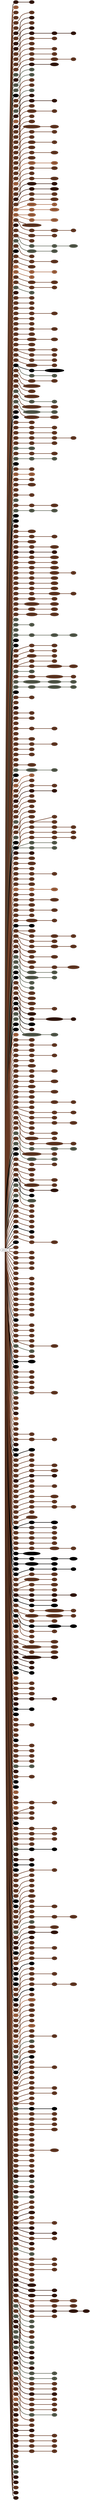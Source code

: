graph {
 graph [rankdir=LR]
"1" [qtype="pendant_node", pendant_colors="#35170C", pendant_ply="S", pendant_attach="V", pendant_length="43", label="S V", style=filled, fillcolor="#35170C"]
"primary" -- "1" [qtype="pendant_link",penwidth=5,color="#35170C"]
"1:0" [qtype="knot_node", knot_value="2", knot_type="L", knot_position="19.0", knot_spin="Z", label="(\\\\)", style=filled, fillcolor="#35170C"]
"1" -- "1:0" [qtype="knot_link",penwidth=5,color="#35170C"]
"2" [qtype="pendant_node", pendant_colors="#A86540", pendant_ply="S", pendant_attach="V", pendant_length="51", label="S V", style=filled, fillcolor="#A86540"]
"primary" -- "2" [qtype="pendant_link",penwidth=5,color="#A86540"]
"3" [qtype="pendant_node", pendant_colors="#673923", pendant_ply="S", pendant_attach="V", pendant_length="51", label="S V", style=filled, fillcolor="#673923"]
"primary" -- "3" [qtype="pendant_link",penwidth=5,color="#673923"]
"4" [qtype="pendant_node", pendant_colors="#673923", pendant_ply="S", pendant_attach="V", pendant_length="43", label="S V", style=filled, fillcolor="#673923"]
"primary" -- "4" [qtype="pendant_link",penwidth=5,color="#673923"]
"5" [qtype="pendant_node", pendant_colors="#673923", pendant_ply="S", pendant_attach="R", pendant_length="46", label="S R", style=filled, fillcolor="#673923"]
"primary" -- "5" [qtype="pendant_link",penwidth=5,color="#673923"]
"5:0" [qtype="knot_node", knot_value="1", knot_type="E", knot_position="18.5", knot_spin="S", label="/8", style=filled, fillcolor="#673923"]
"5" -- "5:0" [qtype="knot_link",penwidth=5,color="#673923"]
"6" [qtype="pendant_node", pendant_colors="#673923", pendant_ply="S", pendant_attach="R", pendant_length="54", label="S R", style=filled, fillcolor="#673923"]
"primary" -- "6" [qtype="pendant_link",penwidth=5,color="#673923"]
"7" [qtype="pendant_node", pendant_colors="#35170C", pendant_ply="S", pendant_attach="R", pendant_length="40", label="S R", style=filled, fillcolor="#35170C"]
"primary" -- "7" [qtype="pendant_link",penwidth=5,color="#35170C"]
"7:0" [qtype="knot_node", knot_value="1", knot_type="E", knot_position="19.0", knot_spin="Z", label="\\8", style=filled, fillcolor="#35170C"]
"7" -- "7:0" [qtype="knot_link",penwidth=5,color="#35170C"]
"8" [qtype="pendant_node", pendant_colors="#673923", pendant_ply="S", pendant_attach="V", pendant_length="33", label="S V", style=filled, fillcolor="#673923"]
"primary" -- "8" [qtype="pendant_link",penwidth=5,color="#673923"]
"8:0" [qtype="knot_node", knot_value="2", knot_type="L", knot_position="16.5", knot_spin="S", label="(//)", style=filled, fillcolor="#673923"]
"8" -- "8:0" [qtype="knot_link",penwidth=5,color="#673923"]
"9" [qtype="pendant_node", pendant_colors="#35170C", pendant_ply="S", pendant_attach="V", pendant_length="49", label="S V", style=filled, fillcolor="#35170C"]
"primary" -- "9" [qtype="pendant_link",penwidth=5,color="#35170C"]
"9:0" [qtype="knot_node", knot_value="1", knot_type="E", knot_position="16.0", knot_spin="S", label="/8", style=filled, fillcolor="#35170C"]
"9" -- "9:0" [qtype="knot_link",penwidth=5,color="#35170C"]
"10" [qtype="pendant_node", pendant_colors="#35170C", pendant_ply="S", pendant_attach="R", pendant_length="37", label="S R", style=filled, fillcolor="#35170C"]
"primary" -- "10" [qtype="pendant_link",penwidth=5,color="#35170C"]
"10:0" [qtype="knot_node", knot_value="1", knot_type="S", knot_position="3.0", knot_spin="Z", label="O", style=filled, fillcolor="#35170C"]
"10" -- "10:0" [qtype="knot_link",penwidth=5,color="#35170C"]
"10:1" [qtype="knot_node", knot_value="2", knot_type="S", knot_position="9.5", knot_spin="Z", label="O\\O", style=filled, fillcolor="#35170C"]
"10:0" -- "10:1" [qtype="knot_link",penwidth=5,color="#35170C"]
"10:2" [qtype="knot_node", knot_value="3", knot_type="L", knot_position="17.5", knot_spin="Z", label="(\\\\\\)", style=filled, fillcolor="#35170C"]
"10:1" -- "10:2" [qtype="knot_link",penwidth=5,color="#35170C"]
"11" [qtype="pendant_node", pendant_colors="#673923", pendant_ply="S", pendant_attach="V", pendant_length="40", label="S V", style=filled, fillcolor="#673923"]
"primary" -- "11" [qtype="pendant_link",penwidth=5,color="#673923"]
"11:0" [qtype="knot_node", knot_value="2", knot_type="S", knot_position="10.5", knot_spin="Z", label="O\\O", style=filled, fillcolor="#673923"]
"11" -- "11:0" [qtype="knot_link",penwidth=5,color="#673923"]
"11:1" [qtype="knot_node", knot_value="2", knot_type="L", knot_position="18.5", knot_spin="Z", label="(\\\\)", style=filled, fillcolor="#673923"]
"11:0" -- "11:1" [qtype="knot_link",penwidth=5,color="#673923"]
"12" [qtype="pendant_node", pendant_colors="#673923", pendant_ply="S", pendant_attach="V", pendant_length="39", label="S V", style=filled, fillcolor="#673923"]
"primary" -- "12" [qtype="pendant_link",penwidth=5,color="#673923"]
"12:0" [qtype="knot_node", knot_value="2", knot_type="S", knot_position="10.0", knot_spin="Z", label="O\\O", style=filled, fillcolor="#673923"]
"12" -- "12:0" [qtype="knot_link",penwidth=5,color="#673923"]
"13" [qtype="pendant_node", pendant_colors="#673923", pendant_ply="S", pendant_attach="V", pendant_length="38", label="S V", style=filled, fillcolor="#673923"]
"primary" -- "13" [qtype="pendant_link",penwidth=5,color="#673923"]
"13:0" [qtype="knot_node", knot_value="2", knot_type="S", knot_position="10.0", knot_spin="Z", label="O\\O", style=filled, fillcolor="#673923"]
"13" -- "13:0" [qtype="knot_link",penwidth=5,color="#673923"]
"13:1" [qtype="knot_node", knot_value="3", knot_type="L", knot_position="19.0", knot_spin="Z", label="(\\\\\\)", style=filled, fillcolor="#673923"]
"13:0" -- "13:1" [qtype="knot_link",penwidth=5,color="#673923"]
"14" [qtype="pendant_node", pendant_colors="#673923", pendant_ply="S", pendant_attach="V", pendant_length="26", label="S V", style=filled, fillcolor="#673923"]
"primary" -- "14" [qtype="pendant_link",penwidth=5,color="#673923"]
"14:0" [qtype="knot_node", knot_value="1", knot_type="S", knot_position="2.5", knot_spin="Z", label="O", style=filled, fillcolor="#673923"]
"14" -- "14:0" [qtype="knot_link",penwidth=5,color="#673923"]
"14:1" [qtype="knot_node", knot_value="1", knot_type="E", knot_position="18.5", knot_spin="Z", label="\\8", style=filled, fillcolor="#673923"]
"14:0" -- "14:1" [qtype="knot_link",penwidth=5,color="#673923"]
"14s1" [qtype="pendant_node", pendant_colors="#673923", pendant_ply="S", pendant_attach="U", pendant_length="28", label="S U", style=filled, fillcolor="#673923"]
"14" -- "14s1" [qtype="pendant_link",penwidth=5,color="#673923"]
"14s1:0" [qtype="knot_node", knot_value="3", knot_type="S", knot_position="4.0", knot_spin="Z", label="O\\O\\O", style=filled, fillcolor="#673923"]
"14s1" -- "14s1:0" [qtype="knot_link",penwidth=5,color="#673923"]
"14s1:1" [qtype="knot_node", knot_value="3", knot_type="L", knot_position="13.5", knot_spin="Z", label="(\\\\\\)", style=filled, fillcolor="#673923"]
"14s1:0" -- "14s1:1" [qtype="knot_link",penwidth=5,color="#673923"]
"15" [qtype="pendant_node", pendant_colors="#575E4E", pendant_ply="S", pendant_attach="R", pendant_length="16", label="S R", style=filled, fillcolor="#575E4E"]
"primary" -- "15" [qtype="pendant_link",penwidth=5,color="#575E4E"]
"16" [qtype="pendant_node", pendant_colors="#35170C,#673923", pendant_ply="S", pendant_attach="R", pendant_length="31", label="S R", style=filled, fillcolor="#35170C"]
"primary" -- "16" [qtype="pendant_link",penwidth=5,color="#35170C"]
"16:0" [qtype="knot_node", knot_value="2", knot_type="S", knot_position="9.0", knot_spin="Z", label="O\\O", style=filled, fillcolor="#35170C"]
"16" -- "16:0" [qtype="knot_link",penwidth=5,color="#35170C"]
"16:1" [qtype="knot_node", knot_value="9", knot_type="L", knot_position="17.5", knot_spin="Z", label="(\\\\\\\\\\\\\\\\\\)", style=filled, fillcolor="#35170C"]
"16:0" -- "16:1" [qtype="knot_link",penwidth=5,color="#35170C"]
"17" [qtype="pendant_node", pendant_colors="#575E4E", pendant_ply="S", pendant_attach="R", pendant_length="42", label="S R", style=filled, fillcolor="#575E4E"]
"primary" -- "17" [qtype="pendant_link",penwidth=5,color="#575E4E"]
"17:0" [qtype="knot_node", knot_value="2", knot_type="L", knot_position="18.5", knot_spin="Z", label="(\\\\)", style=filled, fillcolor="#575E4E"]
"17" -- "17:0" [qtype="knot_link",penwidth=5,color="#575E4E"]
"18" [qtype="pendant_node", pendant_colors="#575E4E,#A86540", pendant_ply="S", pendant_attach="R", pendant_length="47", label="S R", style=filled, fillcolor="#575E4E"]
"primary" -- "18" [qtype="pendant_link",penwidth=5,color="#575E4E"]
"18:0" [qtype="knot_node", knot_value="2", knot_type="L", knot_position="18.0", knot_spin="Z", label="(\\\\)", style=filled, fillcolor="#575E4E"]
"18" -- "18:0" [qtype="knot_link",penwidth=5,color="#575E4E"]
"M1" [qtype="pendant_node", pendant_colors="#000000", pendant_ply="U", pendant_attach="U", pendant_length="", label="U U", style=filled, fillcolor="#000000"]
"primary" -- "M1" [qtype="pendant_link",penwidth=5,color="#000000"]
"19" [qtype="pendant_node", pendant_colors="#673923", pendant_ply="S", pendant_attach="V", pendant_length="41", label="S V", style=filled, fillcolor="#673923"]
"primary" -- "19" [qtype="pendant_link",penwidth=5,color="#673923"]
"19:0" [qtype="knot_node", knot_value="1", knot_type="E", knot_position="18.0", knot_spin="S", label="/8", style=filled, fillcolor="#673923"]
"19" -- "19:0" [qtype="knot_link",penwidth=5,color="#673923"]
"20" [qtype="pendant_node", pendant_colors="#673923", pendant_ply="S", pendant_attach="V", pendant_length="41", label="S V", style=filled, fillcolor="#673923"]
"primary" -- "20" [qtype="pendant_link",penwidth=5,color="#673923"]
"20:0" [qtype="knot_node", knot_value="3", knot_type="L", knot_position="16.5", knot_spin="S", label="(///)", style=filled, fillcolor="#673923"]
"20" -- "20:0" [qtype="knot_link",penwidth=5,color="#673923"]
"21" [qtype="pendant_node", pendant_colors="#575E4E,#673923", pendant_ply="S", pendant_attach="V", pendant_length="32", label="S V", style=filled, fillcolor="#575E4E"]
"primary" -- "21" [qtype="pendant_link",penwidth=5,color="#575E4E"]
"21:0" [qtype="knot_node", knot_value="1", knot_type="E", knot_position="16.0", knot_spin="S", label="/8", style=filled, fillcolor="#575E4E"]
"21" -- "21:0" [qtype="knot_link",penwidth=5,color="#575E4E"]
"22" [qtype="pendant_node", pendant_colors="#35170C", pendant_ply="S", pendant_attach="V", pendant_length="30", label="S V", style=filled, fillcolor="#35170C"]
"primary" -- "22" [qtype="pendant_link",penwidth=5,color="#35170C"]
"22:0" [qtype="knot_node", knot_value="3", knot_type="L", knot_position="16.0", knot_spin="S", label="(///)", style=filled, fillcolor="#35170C"]
"22" -- "22:0" [qtype="knot_link",penwidth=5,color="#35170C"]
"23" [qtype="pendant_node", pendant_colors="#A86540,#777777", pendant_ply="S", pendant_attach="V", pendant_length="46", label="S V", style=filled, fillcolor="#A86540"]
"primary" -- "23" [qtype="pendant_link",penwidth=5,color="#A86540"]
"24" [qtype="pendant_node", pendant_colors="#35170C", pendant_ply="S", pendant_attach="R", pendant_length="38", label="S R", style=filled, fillcolor="#35170C"]
"primary" -- "24" [qtype="pendant_link",penwidth=5,color="#35170C"]
"24:0" [qtype="knot_node", knot_value="2", knot_type="S", knot_position="9.0", knot_spin="Z", label="O\\O", style=filled, fillcolor="#35170C"]
"24" -- "24:0" [qtype="knot_link",penwidth=5,color="#35170C"]
"24:1" [qtype="knot_node", knot_value="2", knot_type="L", knot_position="24.5", knot_spin="Z", label="(\\\\)", style=filled, fillcolor="#35170C"]
"24:0" -- "24:1" [qtype="knot_link",penwidth=5,color="#35170C"]
"25" [qtype="pendant_node", pendant_colors="#673923", pendant_ply="S", pendant_attach="R", pendant_length="40", label="S R", style=filled, fillcolor="#673923"]
"primary" -- "25" [qtype="pendant_link",penwidth=5,color="#673923"]
"25:0" [qtype="knot_node", knot_value="4", knot_type="L", knot_position="19.5", knot_spin="Z", label="(\\\\\\\\)", style=filled, fillcolor="#673923"]
"25" -- "25:0" [qtype="knot_link",penwidth=5,color="#673923"]
"26" [qtype="pendant_node", pendant_colors="#673923", pendant_ply="S", pendant_attach="R", pendant_length="41", label="S R", style=filled, fillcolor="#673923"]
"primary" -- "26" [qtype="pendant_link",penwidth=5,color="#673923"]
"26:0" [qtype="knot_node", knot_value="4", knot_type="S", knot_position="9.5", knot_spin="Z", label="O\\O\\O\\O", style=filled, fillcolor="#673923"]
"26" -- "26:0" [qtype="knot_link",penwidth=5,color="#673923"]
"26:1" [qtype="knot_node", knot_value="3", knot_type="L", knot_position="18.5", knot_spin="Z", label="(\\\\\\)", style=filled, fillcolor="#673923"]
"26:0" -- "26:1" [qtype="knot_link",penwidth=5,color="#673923"]
"27" [qtype="pendant_node", pendant_colors="#673923", pendant_ply="S", pendant_attach="R", pendant_length="41", label="S R", style=filled, fillcolor="#673923"]
"primary" -- "27" [qtype="pendant_link",penwidth=5,color="#673923"]
"27:0" [qtype="knot_node", knot_value="2", knot_type="L", knot_position="19.0", knot_spin="Z", label="(\\\\)", style=filled, fillcolor="#673923"]
"27" -- "27:0" [qtype="knot_link",penwidth=5,color="#673923"]
"28" [qtype="pendant_node", pendant_colors="#673923", pendant_ply="S", pendant_attach="R", pendant_length="39", label="S R", style=filled, fillcolor="#673923"]
"primary" -- "28" [qtype="pendant_link",penwidth=5,color="#673923"]
"28:0" [qtype="knot_node", knot_value="5", knot_type="L", knot_position="19.5", knot_spin="Z", label="(\\\\\\\\\\)", style=filled, fillcolor="#673923"]
"28" -- "28:0" [qtype="knot_link",penwidth=5,color="#673923"]
"29" [qtype="pendant_node", pendant_colors="#673923", pendant_ply="S", pendant_attach="R", pendant_length="24", label="S R", style=filled, fillcolor="#673923"]
"primary" -- "29" [qtype="pendant_link",penwidth=5,color="#673923"]
"29:0" [qtype="knot_node", knot_value="8", knot_type="S", knot_position="9.0", knot_spin="Z", label="O\\O\\O\\O\\O\\O\\O\\O", style=filled, fillcolor="#673923"]
"29" -- "29:0" [qtype="knot_link",penwidth=5,color="#673923"]
"29:1" [qtype="knot_node", knot_value="9", knot_type="L", knot_position="18.0", knot_spin="Z", label="(\\\\\\\\\\\\\\\\\\)", style=filled, fillcolor="#673923"]
"29:0" -- "29:1" [qtype="knot_link",penwidth=5,color="#673923"]
"29s1" [qtype="pendant_node", pendant_colors="#673923", pendant_ply="S", pendant_attach="U", pendant_length="12", label="S U", style=filled, fillcolor="#673923"]
"29" -- "29s1" [qtype="pendant_link",penwidth=5,color="#673923"]
"29s1:0" [qtype="knot_node", knot_value="2", knot_type="L", knot_position="4.5", knot_spin="S", label="(//)", style=filled, fillcolor="#673923"]
"29s1" -- "29s1:0" [qtype="knot_link",penwidth=5,color="#673923"]
"30" [qtype="pendant_node", pendant_colors="#673923", pendant_ply="S", pendant_attach="R", pendant_length="42", label="S R", style=filled, fillcolor="#673923"]
"primary" -- "30" [qtype="pendant_link",penwidth=5,color="#673923"]
"30:0" [qtype="knot_node", knot_value="3", knot_type="L", knot_position="20.5", knot_spin="Z", label="(\\\\\\)", style=filled, fillcolor="#673923"]
"30" -- "30:0" [qtype="knot_link",penwidth=5,color="#673923"]
"31" [qtype="pendant_node", pendant_colors="#673923", pendant_ply="S", pendant_attach="R", pendant_length="39", label="S R", style=filled, fillcolor="#673923"]
"primary" -- "31" [qtype="pendant_link",penwidth=5,color="#673923"]
"31:0" [qtype="knot_node", knot_value="3", knot_type="S", knot_position="9.5", knot_spin="Z", label="O\\O\\O", style=filled, fillcolor="#673923"]
"31" -- "31:0" [qtype="knot_link",penwidth=5,color="#673923"]
"31:1" [qtype="knot_node", knot_value="1", knot_type="E", knot_position="19.0", knot_spin="Z", label="\\8", style=filled, fillcolor="#673923"]
"31:0" -- "31:1" [qtype="knot_link",penwidth=5,color="#673923"]
"32" [qtype="pendant_node", pendant_colors="#673923", pendant_ply="S", pendant_attach="R", pendant_length="36", label="S R", style=filled, fillcolor="#673923"]
"primary" -- "32" [qtype="pendant_link",penwidth=5,color="#673923"]
"32:0" [qtype="knot_node", knot_value="6", knot_type="L", knot_position="21.0", knot_spin="Z", label="(\\\\\\\\\\\\)", style=filled, fillcolor="#673923"]
"32" -- "32:0" [qtype="knot_link",penwidth=5,color="#673923"]
"33" [qtype="pendant_node", pendant_colors="#673923", pendant_ply="S", pendant_attach="V", pendant_length="35", label="S V", style=filled, fillcolor="#673923"]
"primary" -- "33" [qtype="pendant_link",penwidth=5,color="#673923"]
"33:0" [qtype="knot_node", knot_value="1", knot_type="S", knot_position="9.5", knot_spin="Z", label="O", style=filled, fillcolor="#673923"]
"33" -- "33:0" [qtype="knot_link",penwidth=5,color="#673923"]
"33:1" [qtype="knot_node", knot_value="7", knot_type="L", knot_position="20.5", knot_spin="Z", label="(\\\\\\\\\\\\\\)", style=filled, fillcolor="#673923"]
"33:0" -- "33:1" [qtype="knot_link",penwidth=5,color="#673923"]
"34" [qtype="pendant_node", pendant_colors="#673923", pendant_ply="S", pendant_attach="V", pendant_length="26", label="S V", style=filled, fillcolor="#673923"]
"primary" -- "34" [qtype="pendant_link",penwidth=5,color="#673923"]
"34:0" [qtype="knot_node", knot_value="7", knot_type="L", knot_position="15.5", knot_spin="Z", label="(\\\\\\\\\\\\\\)", style=filled, fillcolor="#673923"]
"34" -- "34:0" [qtype="knot_link",penwidth=5,color="#673923"]
"35" [qtype="pendant_node", pendant_colors="#A86540", pendant_ply="S", pendant_attach="V", pendant_length="31", label="S V", style=filled, fillcolor="#A86540"]
"primary" -- "35" [qtype="pendant_link",penwidth=5,color="#A86540"]
"35:0" [qtype="knot_node", knot_value="3", knot_type="S", knot_position="9.0", knot_spin="Z", label="O\\O\\O", style=filled, fillcolor="#A86540"]
"35" -- "35:0" [qtype="knot_link",penwidth=5,color="#A86540"]
"35:1" [qtype="knot_node", knot_value="6", knot_type="L", knot_position="18.0", knot_spin="Z", label="(\\\\\\\\\\\\)", style=filled, fillcolor="#A86540"]
"35:0" -- "35:1" [qtype="knot_link",penwidth=5,color="#A86540"]
"35s1" [qtype="pendant_node", pendant_colors="#673923", pendant_ply="S", pendant_attach="U", pendant_length="19", label="S U", style=filled, fillcolor="#673923"]
"35" -- "35s1" [qtype="pendant_link",penwidth=5,color="#673923"]
"35s1:0" [qtype="knot_node", knot_value="5", knot_type="L", knot_position="7.5", knot_spin="Z", label="(\\\\\\\\\\)", style=filled, fillcolor="#673923"]
"35s1" -- "35s1:0" [qtype="knot_link",penwidth=5,color="#673923"]
"36" [qtype="pendant_node", pendant_colors="#673923", pendant_ply="S", pendant_attach="V", pendant_length="36", label="S V", style=filled, fillcolor="#673923"]
"primary" -- "36" [qtype="pendant_link",penwidth=5,color="#673923"]
"36:0" [qtype="knot_node", knot_value="3", knot_type="L", knot_position="20.0", knot_spin="Z", label="(\\\\\\)", style=filled, fillcolor="#673923"]
"36" -- "36:0" [qtype="knot_link",penwidth=5,color="#673923"]
"37" [qtype="pendant_node", pendant_colors="#673923", pendant_ply="S", pendant_attach="V", pendant_length="34", label="S V", style=filled, fillcolor="#673923"]
"primary" -- "37" [qtype="pendant_link",penwidth=5,color="#673923"]
"37:0" [qtype="knot_node", knot_value="1", knot_type="S", knot_position="9.0", knot_spin="Z", label="O", style=filled, fillcolor="#673923"]
"37" -- "37:0" [qtype="knot_link",penwidth=5,color="#673923"]
"37:1" [qtype="knot_node", knot_value="8", knot_type="L", knot_position="25.0", knot_spin="Z", label="(\\\\\\\\\\\\\\\\)", style=filled, fillcolor="#673923"]
"37:0" -- "37:1" [qtype="knot_link",penwidth=5,color="#673923"]
"38" [qtype="pendant_node", pendant_colors="#35170C", pendant_ply="S", pendant_attach="V", pendant_length="34", label="S V", style=filled, fillcolor="#35170C"]
"primary" -- "38" [qtype="pendant_link",penwidth=5,color="#35170C"]
"38:0" [qtype="knot_node", knot_value="4", knot_type="S", knot_position="10.0", knot_spin="Z", label="O\\O\\O\\O", style=filled, fillcolor="#35170C"]
"38" -- "38:0" [qtype="knot_link",penwidth=5,color="#35170C"]
"38:1" [qtype="knot_node", knot_value="4", knot_type="L", knot_position="20.5", knot_spin="Z", label="(\\\\\\\\)", style=filled, fillcolor="#35170C"]
"38:0" -- "38:1" [qtype="knot_link",penwidth=5,color="#35170C"]
"38s1" [qtype="pendant_node", pendant_colors="#35170C", pendant_ply="S", pendant_attach="U", pendant_length="31", label="S U", style=filled, fillcolor="#35170C"]
"38" -- "38s1" [qtype="pendant_link",penwidth=5,color="#35170C"]
"38s1:0" [qtype="knot_node", knot_value="9", knot_type="L", knot_position="18.0", knot_spin="Z", label="(\\\\\\\\\\\\\\\\\\)", style=filled, fillcolor="#35170C"]
"38s1" -- "38s1:0" [qtype="knot_link",penwidth=5,color="#35170C"]
"39" [qtype="pendant_node", pendant_colors="#673923", pendant_ply="S", pendant_attach="V", pendant_length="26", label="S V", style=filled, fillcolor="#673923"]
"primary" -- "39" [qtype="pendant_link",penwidth=5,color="#673923"]
"39:0" [qtype="knot_node", knot_value="2", knot_type="S", knot_position="9.0", knot_spin="Z", label="O\\O", style=filled, fillcolor="#673923"]
"39" -- "39:0" [qtype="knot_link",penwidth=5,color="#673923"]
"39:1" [qtype="knot_node", knot_value="4", knot_type="L", knot_position="18.0", knot_spin="Z", label="(\\\\\\\\)", style=filled, fillcolor="#673923"]
"39:0" -- "39:1" [qtype="knot_link",penwidth=5,color="#673923"]
"39s1" [qtype="pendant_node", pendant_colors="#673923", pendant_ply="S", pendant_attach="U", pendant_length="5", label="S U", style=filled, fillcolor="#673923"]
"39" -- "39s1" [qtype="pendant_link",penwidth=5,color="#673923"]
"39s1:0" [qtype="knot_node", knot_value="8", knot_type="L", knot_position="1.5", knot_spin="Z", label="(\\\\\\\\\\\\\\\\)", style=filled, fillcolor="#673923"]
"39s1" -- "39s1:0" [qtype="knot_link",penwidth=5,color="#673923"]
"40" [qtype="pendant_node", pendant_colors="#A86540", pendant_ply="S", pendant_attach="V", pendant_length="34", label="S V", style=filled, fillcolor="#A86540"]
"primary" -- "40" [qtype="pendant_link",penwidth=5,color="#A86540"]
"40:0" [qtype="knot_node", knot_value="4", knot_type="S", knot_position="9.5", knot_spin="Z", label="O\\O\\O\\O", style=filled, fillcolor="#A86540"]
"40" -- "40:0" [qtype="knot_link",penwidth=5,color="#A86540"]
"40:1" [qtype="knot_node", knot_value="2", knot_type="L", knot_position="19.5", knot_spin="Z", label="(\\\\)", style=filled, fillcolor="#A86540"]
"40:0" -- "40:1" [qtype="knot_link",penwidth=5,color="#A86540"]
"40s1" [qtype="pendant_node", pendant_colors="#A86540", pendant_ply="S", pendant_attach="U", pendant_length="18", label="S U", style=filled, fillcolor="#A86540"]
"40" -- "40s1" [qtype="pendant_link",penwidth=5,color="#A86540"]
"40s1:0" [qtype="knot_node", knot_value="4", knot_type="S", knot_position="5.0", knot_spin="Z", label="O\\O\\O\\O", style=filled, fillcolor="#A86540"]
"40s1" -- "40s1:0" [qtype="knot_link",penwidth=5,color="#A86540"]
"41" [qtype="pendant_node", pendant_colors="#A86540", pendant_ply="S", pendant_attach="V", pendant_length="21", label="S V", style=filled, fillcolor="#A86540"]
"primary" -- "41" [qtype="pendant_link",penwidth=5,color="#A86540"]
"41:0" [qtype="knot_node", knot_value="8", knot_type="L", knot_position="18.0", knot_spin="Z", label="(\\\\\\\\\\\\\\\\)", style=filled, fillcolor="#A86540"]
"41" -- "41:0" [qtype="knot_link",penwidth=5,color="#A86540"]
"41s1" [qtype="pendant_node", pendant_colors="#A86540", pendant_ply="S", pendant_attach="U", pendant_length="19", label="S U", style=filled, fillcolor="#A86540"]
"41" -- "41s1" [qtype="pendant_link",penwidth=5,color="#A86540"]
"41s1:0" [qtype="knot_node", knot_value="7", knot_type="L", knot_position="11.5", knot_spin="Z", label="(\\\\\\\\\\\\\\)", style=filled, fillcolor="#A86540"]
"41s1" -- "41s1:0" [qtype="knot_link",penwidth=5,color="#A86540"]
"42" [qtype="pendant_node", pendant_colors="#673923", pendant_ply="S", pendant_attach="V", pendant_length="33", label="S V", style=filled, fillcolor="#673923"]
"primary" -- "42" [qtype="pendant_link",penwidth=5,color="#673923"]
"42:0" [qtype="knot_node", knot_value="9", knot_type="S", knot_position="9.0", knot_spin="Z", label="O\\O\\O\\O\\O\\O\\O\\O\\O", style=filled, fillcolor="#673923"]
"42" -- "42:0" [qtype="knot_link",penwidth=5,color="#673923"]
"42s1" [qtype="pendant_node", pendant_colors="#673923", pendant_ply="S", pendant_attach="U", pendant_length="15", label="S U", style=filled, fillcolor="#673923"]
"42" -- "42s1" [qtype="pendant_link",penwidth=5,color="#673923"]
"42s1:0" [qtype="knot_node", knot_value="3", knot_type="S", knot_position="1.0", knot_spin="Z", label="O\\O\\O", style=filled, fillcolor="#673923"]
"42s1" -- "42s1:0" [qtype="knot_link",penwidth=5,color="#673923"]
"42s1:1" [qtype="knot_node", knot_value="2", knot_type="L", knot_position="10.0", knot_spin="Z", label="(\\\\)", style=filled, fillcolor="#673923"]
"42s1:0" -- "42s1:1" [qtype="knot_link",penwidth=5,color="#673923"]
"43" [qtype="pendant_node", pendant_colors="#35170C", pendant_ply="S", pendant_attach="V", pendant_length="38", label="S V", style=filled, fillcolor="#35170C"]
"primary" -- "43" [qtype="pendant_link",penwidth=5,color="#35170C"]
"44" [qtype="pendant_node", pendant_colors="#673923", pendant_ply="S", pendant_attach="V", pendant_length="42", label="S V", style=filled, fillcolor="#673923"]
"primary" -- "44" [qtype="pendant_link",penwidth=5,color="#673923"]
"44:0" [qtype="knot_node", knot_value="6", knot_type="L", knot_position="17.0", knot_spin="Z", label="(\\\\\\\\\\\\)", style=filled, fillcolor="#673923"]
"44" -- "44:0" [qtype="knot_link",penwidth=5,color="#673923"]
"44:1" [qtype="knot_node", knot_value="1", knot_type="S", knot_position="40.0", knot_spin="S", label="O", style=filled, fillcolor="#673923"]
"44:0" -- "44:1" [qtype="knot_link",penwidth=5,color="#673923"]
"45" [qtype="pendant_node", pendant_colors="#673923,#575E4E", pendant_ply="S", pendant_attach="V", pendant_length="29", label="S V", style=filled, fillcolor="#673923"]
"primary" -- "45" [qtype="pendant_link",penwidth=5,color="#673923"]
"45:0" [qtype="knot_node", knot_value="2", knot_type="L", knot_position="18.5", knot_spin="Z", label="(\\\\)", style=filled, fillcolor="#673923"]
"45" -- "45:0" [qtype="knot_link",penwidth=5,color="#673923"]
"45s1" [qtype="pendant_node", pendant_colors="#575E4E", pendant_ply="S", pendant_attach="U", pendant_length="25", label="S U", style=filled, fillcolor="#575E4E"]
"45" -- "45s1" [qtype="pendant_link",penwidth=5,color="#575E4E"]
"45s1:0" [qtype="knot_node", knot_value="1", knot_type="S", knot_position="8.5", knot_spin="S", label="O", style=filled, fillcolor="#575E4E"]
"45s1" -- "45s1:0" [qtype="knot_link",penwidth=5,color="#575E4E"]
"45s1:1" [qtype="knot_node", knot_value="9", knot_type="L", knot_position="16.0", knot_spin="S", label="(/////////)", style=filled, fillcolor="#575E4E"]
"45s1:0" -- "45s1:1" [qtype="knot_link",penwidth=5,color="#575E4E"]
"46" [qtype="pendant_node", pendant_colors="#575E4E", pendant_ply="S", pendant_attach="V", pendant_length="36", label="S V", style=filled, fillcolor="#575E4E"]
"primary" -- "46" [qtype="pendant_link",penwidth=5,color="#575E4E"]
"46:0" [qtype="knot_node", knot_value="4", knot_type="S", knot_position="9.5", knot_spin="Z", label="O\\O\\O\\O", style=filled, fillcolor="#575E4E"]
"46" -- "46:0" [qtype="knot_link",penwidth=5,color="#575E4E"]
"46:1" [qtype="knot_node", knot_value="5", knot_type="L", knot_position="18.5", knot_spin="Z", label="(\\\\\\\\\\)", style=filled, fillcolor="#575E4E"]
"46:0" -- "46:1" [qtype="knot_link",penwidth=5,color="#575E4E"]
"47" [qtype="pendant_node", pendant_colors="#673923,#35170C", pendant_ply="S", pendant_attach="V", pendant_length="63", label="S V", style=filled, fillcolor="#673923"]
"primary" -- "47" [qtype="pendant_link",penwidth=5,color="#673923"]
"47:0" [qtype="knot_node", knot_value="3", knot_type="L", knot_position="17.5", knot_spin="Z", label="(\\\\\\)", style=filled, fillcolor="#673923"]
"47" -- "47:0" [qtype="knot_link",penwidth=5,color="#673923"]
"M2" [qtype="pendant_node", pendant_colors="#000000", pendant_ply="U", pendant_attach="U", pendant_length="", label="U U", style=filled, fillcolor="#000000"]
"primary" -- "M2" [qtype="pendant_link",penwidth=5,color="#000000"]
"48" [qtype="pendant_node", pendant_colors="#673923", pendant_ply="S", pendant_attach="V", pendant_length="23", label="S V", style=filled, fillcolor="#673923"]
"primary" -- "48" [qtype="pendant_link",penwidth=5,color="#673923"]
"48:0" [qtype="knot_node", knot_value="1", knot_type="S", knot_position="10.0", knot_spin="Z", label="O", style=filled, fillcolor="#673923"]
"48" -- "48:0" [qtype="knot_link",penwidth=5,color="#673923"]
"48:1" [qtype="knot_node", knot_value="7", knot_type="L", knot_position="18.0", knot_spin="Z", label="(\\\\\\\\\\\\\\)", style=filled, fillcolor="#673923"]
"48:0" -- "48:1" [qtype="knot_link",penwidth=5,color="#673923"]
"49" [qtype="pendant_node", pendant_colors="#673923", pendant_ply="S", pendant_attach="V", pendant_length="23", label="S V", style=filled, fillcolor="#673923"]
"primary" -- "49" [qtype="pendant_link",penwidth=5,color="#673923"]
"49:0" [qtype="knot_node", knot_value="7", knot_type="L", knot_position="18.0", knot_spin="Z", label="(\\\\\\\\\\\\\\)", style=filled, fillcolor="#673923"]
"49" -- "49:0" [qtype="knot_link",penwidth=5,color="#673923"]
"50" [qtype="pendant_node", pendant_colors="#A86540", pendant_ply="S", pendant_attach="V", pendant_length="23", label="S V", style=filled, fillcolor="#A86540"]
"primary" -- "50" [qtype="pendant_link",penwidth=5,color="#A86540"]
"50:0" [qtype="knot_node", knot_value="1", knot_type="S", knot_position="10.5", knot_spin="Z", label="O", style=filled, fillcolor="#A86540"]
"50" -- "50:0" [qtype="knot_link",penwidth=5,color="#A86540"]
"50:1" [qtype="knot_node", knot_value="3", knot_type="L", knot_position="17.0", knot_spin="Z", label="(\\\\\\)", style=filled, fillcolor="#A86540"]
"50:0" -- "50:1" [qtype="knot_link",penwidth=5,color="#A86540"]
"51" [qtype="pendant_node", pendant_colors="#A86540", pendant_ply="S", pendant_attach="V", pendant_length="23", label="S V", style=filled, fillcolor="#A86540"]
"primary" -- "51" [qtype="pendant_link",penwidth=5,color="#A86540"]
"51:0" [qtype="knot_node", knot_value="1", knot_type="E", knot_position="18.5", knot_spin="Z", label="\\8", style=filled, fillcolor="#A86540"]
"51" -- "51:0" [qtype="knot_link",penwidth=5,color="#A86540"]
"52" [qtype="pendant_node", pendant_colors="#673923,#575E4E", pendant_ply="S", pendant_attach="V", pendant_length="24", label="S V", style=filled, fillcolor="#673923"]
"primary" -- "52" [qtype="pendant_link",penwidth=5,color="#673923"]
"52:0" [qtype="knot_node", knot_value="3", knot_type="S", knot_position="10.0", knot_spin="S", label="O/O/O", style=filled, fillcolor="#673923"]
"52" -- "52:0" [qtype="knot_link",penwidth=5,color="#673923"]
"52:1" [qtype="knot_node", knot_value="6", knot_type="L", knot_position="16.0", knot_spin="S", label="(//////)", style=filled, fillcolor="#673923"]
"52:0" -- "52:1" [qtype="knot_link",penwidth=5,color="#673923"]
"53" [qtype="pendant_node", pendant_colors="#673923", pendant_ply="S", pendant_attach="V", pendant_length="23", label="S V", style=filled, fillcolor="#673923"]
"primary" -- "53" [qtype="pendant_link",penwidth=5,color="#673923"]
"53:0" [qtype="knot_node", knot_value="1", knot_type="S", knot_position="10.5", knot_spin="S", label="O", style=filled, fillcolor="#673923"]
"53" -- "53:0" [qtype="knot_link",penwidth=5,color="#673923"]
"53:1" [qtype="knot_node", knot_value="2", knot_type="L", knot_position="19.0", knot_spin="Z", label="(\\\\)", style=filled, fillcolor="#673923"]
"53:0" -- "53:1" [qtype="knot_link",penwidth=5,color="#673923"]
"54" [qtype="pendant_node", pendant_colors="#575E4E", pendant_ply="S", pendant_attach="V", pendant_length="26", label="S V", style=filled, fillcolor="#575E4E"]
"primary" -- "54" [qtype="pendant_link",penwidth=5,color="#575E4E"]
"54:0" [qtype="knot_node", knot_value="1", knot_type="E", knot_position="11.0", knot_spin="Z", label="\\8", style=filled, fillcolor="#575E4E"]
"54" -- "54:0" [qtype="knot_link",penwidth=5,color="#575E4E"]
"55" [qtype="pendant_node", pendant_colors="#35170C", pendant_ply="S", pendant_attach="V", pendant_length="26", label="S V", style=filled, fillcolor="#35170C"]
"primary" -- "55" [qtype="pendant_link",penwidth=5,color="#35170C"]
"56" [qtype="pendant_node", pendant_colors="#673923", pendant_ply="S", pendant_attach="V", pendant_length="29", label="S V", style=filled, fillcolor="#673923"]
"primary" -- "56" [qtype="pendant_link",penwidth=5,color="#673923"]
"56:0" [qtype="knot_node", knot_value="1", knot_type="E", knot_position="17.5", knot_spin="Z", label="\\8", style=filled, fillcolor="#673923"]
"56" -- "56:0" [qtype="knot_link",penwidth=5,color="#673923"]
"57" [qtype="pendant_node", pendant_colors="#673923", pendant_ply="S", pendant_attach="V", pendant_length="47", label="S V", style=filled, fillcolor="#673923"]
"primary" -- "57" [qtype="pendant_link",penwidth=5,color="#673923"]
"57:0" [qtype="knot_node", knot_value="3", knot_type="L", knot_position="17.5", knot_spin="Z", label="(\\\\\\)", style=filled, fillcolor="#673923"]
"57" -- "57:0" [qtype="knot_link",penwidth=5,color="#673923"]
"58" [qtype="pendant_node", pendant_colors="#673923", pendant_ply="S", pendant_attach="V", pendant_length="46", label="S V", style=filled, fillcolor="#673923"]
"primary" -- "58" [qtype="pendant_link",penwidth=5,color="#673923"]
"58:0" [qtype="knot_node", knot_value="1", knot_type="E", knot_position="17.0", knot_spin="Z", label="\\8", style=filled, fillcolor="#673923"]
"58" -- "58:0" [qtype="knot_link",penwidth=5,color="#673923"]
"59" [qtype="pendant_node", pendant_colors="#673923", pendant_ply="S", pendant_attach="V", pendant_length="45", label="S V", style=filled, fillcolor="#673923"]
"primary" -- "59" [qtype="pendant_link",penwidth=5,color="#673923"]
"59:0" [qtype="knot_node", knot_value="1", knot_type="S", knot_position="10.5", knot_spin="Z", label="O", style=filled, fillcolor="#673923"]
"59" -- "59:0" [qtype="knot_link",penwidth=5,color="#673923"]
"59:1" [qtype="knot_node", knot_value="5", knot_type="L", knot_position="16.5", knot_spin="Z", label="(\\\\\\\\\\)", style=filled, fillcolor="#673923"]
"59:0" -- "59:1" [qtype="knot_link",penwidth=5,color="#673923"]
"60" [qtype="pendant_node", pendant_colors="#673923", pendant_ply="S", pendant_attach="V", pendant_length="41", label="S V", style=filled, fillcolor="#673923"]
"primary" -- "60" [qtype="pendant_link",penwidth=5,color="#673923"]
"60:0" [qtype="knot_node", knot_value="2", knot_type="L", knot_position="16.0", knot_spin="Z", label="(\\\\)", style=filled, fillcolor="#673923"]
"60" -- "60:0" [qtype="knot_link",penwidth=5,color="#673923"]
"61" [qtype="pendant_node", pendant_colors="#673923", pendant_ply="S", pendant_attach="V", pendant_length="26", label="S V", style=filled, fillcolor="#673923"]
"primary" -- "61" [qtype="pendant_link",penwidth=5,color="#673923"]
"61:0" [qtype="knot_node", knot_value="1", knot_type="E", knot_position="16.0", knot_spin="Z", label="\\8", style=filled, fillcolor="#673923"]
"61" -- "61:0" [qtype="knot_link",penwidth=5,color="#673923"]
"62" [qtype="pendant_node", pendant_colors="#673923", pendant_ply="S", pendant_attach="V", pendant_length="43", label="S V", style=filled, fillcolor="#673923"]
"primary" -- "62" [qtype="pendant_link",penwidth=5,color="#673923"]
"62:0" [qtype="knot_node", knot_value="2", knot_type="S", knot_position="10.5", knot_spin="Z", label="O\\O", style=filled, fillcolor="#673923"]
"62" -- "62:0" [qtype="knot_link",penwidth=5,color="#673923"]
"62:1" [qtype="knot_node", knot_value="5", knot_type="L", knot_position="17.0", knot_spin="Z", label="(\\\\\\\\\\)", style=filled, fillcolor="#673923"]
"62:0" -- "62:1" [qtype="knot_link",penwidth=5,color="#673923"]
"63" [qtype="pendant_node", pendant_colors="#673923", pendant_ply="S", pendant_attach="V", pendant_length="42", label="S V", style=filled, fillcolor="#673923"]
"primary" -- "63" [qtype="pendant_link",penwidth=5,color="#673923"]
"63:0" [qtype="knot_node", knot_value="5", knot_type="L", knot_position="17.5", knot_spin="Z", label="(\\\\\\\\\\)", style=filled, fillcolor="#673923"]
"63" -- "63:0" [qtype="knot_link",penwidth=5,color="#673923"]
"64" [qtype="pendant_node", pendant_colors="#673923", pendant_ply="S", pendant_attach="V", pendant_length="41", label="S V", style=filled, fillcolor="#673923"]
"primary" -- "64" [qtype="pendant_link",penwidth=5,color="#673923"]
"64:0" [qtype="knot_node", knot_value="4", knot_type="S", knot_position="10.0", knot_spin="Z", label="O\\O\\O\\O", style=filled, fillcolor="#673923"]
"64" -- "64:0" [qtype="knot_link",penwidth=5,color="#673923"]
"64:1" [qtype="knot_node", knot_value="6", knot_type="L", knot_position="16.5", knot_spin="Z", label="(\\\\\\\\\\\\)", style=filled, fillcolor="#673923"]
"64:0" -- "64:1" [qtype="knot_link",penwidth=5,color="#673923"]
"65" [qtype="pendant_node", pendant_colors="#673923", pendant_ply="S", pendant_attach="V", pendant_length="25", label="S V", style=filled, fillcolor="#673923"]
"primary" -- "65" [qtype="pendant_link",penwidth=5,color="#673923"]
"65:0" [qtype="knot_node", knot_value="6", knot_type="L", knot_position="15.5", knot_spin="Z", label="(\\\\\\\\\\\\)", style=filled, fillcolor="#673923"]
"65" -- "65:0" [qtype="knot_link",penwidth=5,color="#673923"]
"66" [qtype="pendant_node", pendant_colors="#673923", pendant_ply="S", pendant_attach="V", pendant_length="45", label="S V", style=filled, fillcolor="#673923"]
"primary" -- "66" [qtype="pendant_link",penwidth=5,color="#673923"]
"66:0" [qtype="knot_node", knot_value="3", knot_type="S", knot_position="10.5", knot_spin="Z", label="O\\O\\O", style=filled, fillcolor="#673923"]
"66" -- "66:0" [qtype="knot_link",penwidth=5,color="#673923"]
"66:1" [qtype="knot_node", knot_value="5", knot_type="L", knot_position="17.0", knot_spin="Z", label="(\\\\\\\\\\)", style=filled, fillcolor="#673923"]
"66:0" -- "66:1" [qtype="knot_link",penwidth=5,color="#673923"]
"66s1" [qtype="pendant_node", pendant_colors="#673923", pendant_ply="S", pendant_attach="U", pendant_length="31", label="S U", style=filled, fillcolor="#673923"]
"66" -- "66s1" [qtype="pendant_link",penwidth=5,color="#673923"]
"66s1:0" [qtype="knot_node", knot_value="2", knot_type="L", knot_position="10.0", knot_spin="S", label="(//)", style=filled, fillcolor="#673923"]
"66s1" -- "66s1:0" [qtype="knot_link",penwidth=5,color="#673923"]
"67" [qtype="pendant_node", pendant_colors="#673923", pendant_ply="S", pendant_attach="V", pendant_length="46", label="S V", style=filled, fillcolor="#673923"]
"primary" -- "67" [qtype="pendant_link",penwidth=5,color="#673923"]
"67:0" [qtype="knot_node", knot_value="1", knot_type="S", knot_position="10.5", knot_spin="Z", label="O", style=filled, fillcolor="#673923"]
"67" -- "67:0" [qtype="knot_link",penwidth=5,color="#673923"]
"67:1" [qtype="knot_node", knot_value="2", knot_type="L", knot_position="17.5", knot_spin="Z", label="(\\\\)", style=filled, fillcolor="#673923"]
"67:0" -- "67:1" [qtype="knot_link",penwidth=5,color="#673923"]
"68" [qtype="pendant_node", pendant_colors="#673923", pendant_ply="S", pendant_attach="V", pendant_length="43", label="S V", style=filled, fillcolor="#673923"]
"primary" -- "68" [qtype="pendant_link",penwidth=5,color="#673923"]
"68:0" [qtype="knot_node", knot_value="5", knot_type="S", knot_position="9.0", knot_spin="Z", label="O\\O\\O\\O\\O", style=filled, fillcolor="#673923"]
"68" -- "68:0" [qtype="knot_link",penwidth=5,color="#673923"]
"68:1" [qtype="knot_node", knot_value="2", knot_type="L", knot_position="17.0", knot_spin="Z", label="(\\\\)", style=filled, fillcolor="#673923"]
"68:0" -- "68:1" [qtype="knot_link",penwidth=5,color="#673923"]
"69" [qtype="pendant_node", pendant_colors="#000000", pendant_ply="S", pendant_attach="R", pendant_length="30", label="S R", style=filled, fillcolor="#000000"]
"primary" -- "69" [qtype="pendant_link",penwidth=5,color="#000000"]
"69:0" [qtype="knot_node", knot_value="1", knot_type="S", knot_position="6.0", knot_spin="Z", label="O", style=filled, fillcolor="#000000"]
"69" -- "69:0" [qtype="knot_link",penwidth=5,color="#000000"]
"69:1" [qtype="knot_node", knot_value="9", knot_type="S", knot_position="11.0", knot_spin="Z", label="O\\O\\O\\O\\O\\O\\O\\O\\O", style=filled, fillcolor="#000000"]
"69:0" -- "69:1" [qtype="knot_link",penwidth=5,color="#000000"]
"69s1" [qtype="pendant_node", pendant_colors="#575E4E", pendant_ply="S", pendant_attach="U", pendant_length="31", label="S U", style=filled, fillcolor="#575E4E"]
"69" -- "69s1" [qtype="pendant_link",penwidth=5,color="#575E4E"]
"69s1:0" [qtype="knot_node", knot_value="1", knot_type="E", knot_position="5.5", knot_spin="S", label="/8", style=filled, fillcolor="#575E4E"]
"69s1" -- "69s1:0" [qtype="knot_link",penwidth=5,color="#575E4E"]
"70" [qtype="pendant_node", pendant_colors="#673923", pendant_ply="S", pendant_attach="R", pendant_length="19", label="S R", style=filled, fillcolor="#673923"]
"primary" -- "70" [qtype="pendant_link",penwidth=5,color="#673923"]
"70:0" [qtype="knot_node", knot_value="3", knot_type="S", knot_position="11.0", knot_spin="Z", label="O\\O\\O", style=filled, fillcolor="#673923"]
"70" -- "70:0" [qtype="knot_link",penwidth=5,color="#673923"]
"70:1" [qtype="knot_node", knot_value="5", knot_type="L", knot_position="16.5", knot_spin="Z", label="(\\\\\\\\\\)", style=filled, fillcolor="#673923"]
"70:0" -- "70:1" [qtype="knot_link",penwidth=5,color="#673923"]
"71" [qtype="pendant_node", pendant_colors="#673923", pendant_ply="S", pendant_attach="R", pendant_length="39", label="S R", style=filled, fillcolor="#673923"]
"primary" -- "71" [qtype="pendant_link",penwidth=5,color="#673923"]
"71:0" [qtype="knot_node", knot_value="8", knot_type="S", knot_position="10.5", knot_spin="Z", label="O\\O\\O\\O\\O\\O\\O\\O", style=filled, fillcolor="#673923"]
"71" -- "71:0" [qtype="knot_link",penwidth=5,color="#673923"]
"72" [qtype="pendant_node", pendant_colors="#673923", pendant_ply="S", pendant_attach="R", pendant_length="33", label="S R", style=filled, fillcolor="#673923"]
"primary" -- "72" [qtype="pendant_link",penwidth=5,color="#673923"]
"72:0" [qtype="knot_node", knot_value="7", knot_type="L", knot_position="16.5", knot_spin="Z", label="(\\\\\\\\\\\\\\)", style=filled, fillcolor="#673923"]
"72" -- "72:0" [qtype="knot_link",penwidth=5,color="#673923"]
"73" [qtype="pendant_node", pendant_colors="#673923", pendant_ply="S", pendant_attach="R", pendant_length="32", label="S R", style=filled, fillcolor="#673923"]
"primary" -- "73" [qtype="pendant_link",penwidth=5,color="#673923"]
"73:0" [qtype="knot_node", knot_value="7", knot_type="S", knot_position="10.5", knot_spin="Z", label="O\\O\\O\\O\\O\\O\\O", style=filled, fillcolor="#673923"]
"73" -- "73:0" [qtype="knot_link",penwidth=5,color="#673923"]
"74" [qtype="pendant_node", pendant_colors="#575E4E", pendant_ply="S", pendant_attach="R", pendant_length="29", label="S R", style=filled, fillcolor="#575E4E"]
"primary" -- "74" [qtype="pendant_link",penwidth=5,color="#575E4E"]
"74:0" [qtype="knot_node", knot_value="2", knot_type="S", knot_position="11.0", knot_spin="Z", label="O\\O", style=filled, fillcolor="#575E4E"]
"74" -- "74:0" [qtype="knot_link",penwidth=5,color="#575E4E"]
"74:1" [qtype="knot_node", knot_value="1", knot_type="E", knot_position="18.0", knot_spin="Z", label="\\8", style=filled, fillcolor="#575E4E"]
"74:0" -- "74:1" [qtype="knot_link",penwidth=5,color="#575E4E"]
"75" [qtype="pendant_node", pendant_colors="#673923,#35170C", pendant_ply="S", pendant_attach="R", pendant_length="40", label="S R", style=filled, fillcolor="#673923"]
"primary" -- "75" [qtype="pendant_link",penwidth=5,color="#673923"]
"75:0" [qtype="knot_node", knot_value="9", knot_type="S", knot_position="10.0", knot_spin="Z", label="O\\O\\O\\O\\O\\O\\O\\O\\O", style=filled, fillcolor="#673923"]
"75" -- "75:0" [qtype="knot_link",penwidth=5,color="#673923"]
"75:1" [qtype="knot_node", knot_value="7", knot_type="L", knot_position="17.5", knot_spin="Z", label="(\\\\\\\\\\\\\\)", style=filled, fillcolor="#673923"]
"75:0" -- "75:1" [qtype="knot_link",penwidth=5,color="#673923"]
"76" [qtype="pendant_node", pendant_colors="#575E4E", pendant_ply="S", pendant_attach="R", pendant_length="31", label="S R", style=filled, fillcolor="#575E4E"]
"primary" -- "76" [qtype="pendant_link",penwidth=5,color="#575E4E"]
"76:0" [qtype="knot_node", knot_value="8", knot_type="S", knot_position="10.5", knot_spin="Z", label="O\\O\\O\\O\\O\\O\\O\\O", style=filled, fillcolor="#575E4E"]
"76" -- "76:0" [qtype="knot_link",penwidth=5,color="#575E4E"]
"76:1" [qtype="knot_node", knot_value="5", knot_type="L", knot_position="17.5", knot_spin="Z", label="(\\\\\\\\\\)", style=filled, fillcolor="#575E4E"]
"76:0" -- "76:1" [qtype="knot_link",penwidth=5,color="#575E4E"]
"77" [qtype="pendant_node", pendant_colors="#673923,#A86540", pendant_ply="S", pendant_attach="R", pendant_length="52", label="S R", style=filled, fillcolor="#673923"]
"primary" -- "77" [qtype="pendant_link",penwidth=5,color="#673923"]
"77:0" [qtype="knot_node", knot_value="7", knot_type="S", knot_position="11.0", knot_spin="Z", label="O\\O\\O\\O\\O\\O\\O", style=filled, fillcolor="#673923"]
"77" -- "77:0" [qtype="knot_link",penwidth=5,color="#673923"]
"77:1" [qtype="knot_node", knot_value="9", knot_type="L", knot_position="17.5", knot_spin="Z", label="(\\\\\\\\\\\\\\\\\\)", style=filled, fillcolor="#673923"]
"77:0" -- "77:1" [qtype="knot_link",penwidth=5,color="#673923"]
"M3" [qtype="pendant_node", pendant_colors="#000000", pendant_ply="U", pendant_attach="U", pendant_length="", label="U U", style=filled, fillcolor="#000000"]
"primary" -- "M3" [qtype="pendant_link",penwidth=5,color="#000000"]
"M4" [qtype="pendant_node", pendant_colors="#000000", pendant_ply="U", pendant_attach="U", pendant_length="", label="U U", style=filled, fillcolor="#000000"]
"primary" -- "M4" [qtype="pendant_link",penwidth=5,color="#000000"]
"78" [qtype="pendant_node", pendant_colors="#673923", pendant_ply="S", pendant_attach="R", pendant_length="41", label="S R", style=filled, fillcolor="#673923"]
"primary" -- "78" [qtype="pendant_link",penwidth=5,color="#673923"]
"78:0" [qtype="knot_node", knot_value="4", knot_type="L", knot_position="16.5", knot_spin="Z", label="(\\\\\\\\)", style=filled, fillcolor="#673923"]
"78" -- "78:0" [qtype="knot_link",penwidth=5,color="#673923"]
"79" [qtype="pendant_node", pendant_colors="#673923", pendant_ply="S", pendant_attach="R", pendant_length="45", label="S R", style=filled, fillcolor="#673923"]
"primary" -- "79" [qtype="pendant_link",penwidth=5,color="#673923"]
"79:0" [qtype="knot_node", knot_value="1", knot_type="S", knot_position="9.5", knot_spin="Z", label="O", style=filled, fillcolor="#673923"]
"79" -- "79:0" [qtype="knot_link",penwidth=5,color="#673923"]
"79:1" [qtype="knot_node", knot_value="1", knot_type="E", knot_position="16.0", knot_spin="Z", label="\\8", style=filled, fillcolor="#673923"]
"79:0" -- "79:1" [qtype="knot_link",penwidth=5,color="#673923"]
"80" [qtype="pendant_node", pendant_colors="#673923", pendant_ply="S", pendant_attach="R", pendant_length="40", label="S R", style=filled, fillcolor="#673923"]
"primary" -- "80" [qtype="pendant_link",penwidth=5,color="#673923"]
"80:0" [qtype="knot_node", knot_value="1", knot_type="S", knot_position="9.0", knot_spin="Z", label="O", style=filled, fillcolor="#673923"]
"80" -- "80:0" [qtype="knot_link",penwidth=5,color="#673923"]
"80:1" [qtype="knot_node", knot_value="3", knot_type="L", knot_position="16.0", knot_spin="Z", label="(\\\\\\)", style=filled, fillcolor="#673923"]
"80:0" -- "80:1" [qtype="knot_link",penwidth=5,color="#673923"]
"81" [qtype="pendant_node", pendant_colors="#673923", pendant_ply="S", pendant_attach="V", pendant_length="49", label="S V", style=filled, fillcolor="#673923"]
"primary" -- "81" [qtype="pendant_link",penwidth=5,color="#673923"]
"81s1" [qtype="pendant_node", pendant_colors="#673923", pendant_ply="S", pendant_attach="U", pendant_length="48", label="S U", style=filled, fillcolor="#673923"]
"81" -- "81s1" [qtype="pendant_link",penwidth=5,color="#673923"]
"81s1:0" [qtype="knot_node", knot_value="1", knot_type="S", knot_position="11.0", knot_spin="Z", label="O", style=filled, fillcolor="#673923"]
"81s1" -- "81s1:0" [qtype="knot_link",penwidth=5,color="#673923"]
"81s1:1" [qtype="knot_node", knot_value="4", knot_type="L", knot_position="18.0", knot_spin="Z", label="(\\\\\\\\)", style=filled, fillcolor="#673923"]
"81s1:0" -- "81s1:1" [qtype="knot_link",penwidth=5,color="#673923"]
"82" [qtype="pendant_node", pendant_colors="#673923", pendant_ply="S", pendant_attach="R", pendant_length="39", label="S R", style=filled, fillcolor="#673923"]
"primary" -- "82" [qtype="pendant_link",penwidth=5,color="#673923"]
"82s1" [qtype="pendant_node", pendant_colors="#673923", pendant_ply="S", pendant_attach="R", pendant_length="15", label="S R", style=filled, fillcolor="#673923"]
"82" -- "82s1" [qtype="pendant_link",penwidth=5,color="#673923"]
"82s1:0" [qtype="knot_node", knot_value="2", knot_type="S", knot_position="2.5", knot_spin="Z", label="O\\O", style=filled, fillcolor="#673923"]
"82s1" -- "82s1:0" [qtype="knot_link",penwidth=5,color="#673923"]
"83" [qtype="pendant_node", pendant_colors="#575E4E", pendant_ply="S", pendant_attach="R", pendant_length="11", label="S R", style=filled, fillcolor="#575E4E"]
"primary" -- "83" [qtype="pendant_link",penwidth=5,color="#575E4E"]
"83:0" [qtype="knot_node", knot_value="5", knot_type="L", knot_position="4.5", knot_spin="Z", label="(\\\\\\\\\\)", style=filled, fillcolor="#575E4E"]
"83" -- "83:0" [qtype="knot_link",penwidth=5,color="#575E4E"]
"84" [qtype="pendant_node", pendant_colors="#673923,#A86540", pendant_ply="S", pendant_attach="R", pendant_length="15", label="S R", style=filled, fillcolor="#673923"]
"primary" -- "84" [qtype="pendant_link",penwidth=5,color="#673923"]
"84:0" [qtype="knot_node", knot_value="1", knot_type="S", knot_position="9.5", knot_spin="Z", label="O", style=filled, fillcolor="#673923"]
"84" -- "84:0" [qtype="knot_link",penwidth=5,color="#673923"]
"84:1" [qtype="knot_node", knot_value="5", knot_type="L", knot_position="17.0", knot_spin="Z", label="(\\\\\\\\\\)", style=filled, fillcolor="#673923"]
"84:0" -- "84:1" [qtype="knot_link",penwidth=5,color="#673923"]
"85" [qtype="pendant_node", pendant_colors="#575E4E", pendant_ply="S", pendant_attach="R", pendant_length="18", label="S R", style=filled, fillcolor="#575E4E"]
"primary" -- "85" [qtype="pendant_link",penwidth=5,color="#575E4E"]
"85:0" [qtype="knot_node", knot_value="1", knot_type="S", knot_position="5.5", knot_spin="Z", label="O", style=filled, fillcolor="#575E4E"]
"85" -- "85:0" [qtype="knot_link",penwidth=5,color="#575E4E"]
"85:1" [qtype="knot_node", knot_value="3", knot_type="L", knot_position="13.5", knot_spin="Z", label="(\\\\\\)", style=filled, fillcolor="#575E4E"]
"85:0" -- "85:1" [qtype="knot_link",penwidth=5,color="#575E4E"]
"M5" [qtype="pendant_node", pendant_colors="#000000", pendant_ply="U", pendant_attach="U", pendant_length="", label="U U", style=filled, fillcolor="#000000"]
"primary" -- "M5" [qtype="pendant_link",penwidth=5,color="#000000"]
"86" [qtype="pendant_node", pendant_colors="#673923", pendant_ply="S", pendant_attach="R", pendant_length="24", label="S R", style=filled, fillcolor="#673923"]
"primary" -- "86" [qtype="pendant_link",penwidth=5,color="#673923"]
"86:0" [qtype="knot_node", knot_value="1", knot_type="E", knot_position="14.0", knot_spin="Z", label="\\8", style=filled, fillcolor="#673923"]
"86" -- "86:0" [qtype="knot_link",penwidth=5,color="#673923"]
"87" [qtype="pendant_node", pendant_colors="#A86540", pendant_ply="S", pendant_attach="R", pendant_length="21", label="S R", style=filled, fillcolor="#A86540"]
"primary" -- "87" [qtype="pendant_link",penwidth=5,color="#A86540"]
"87:0" [qtype="knot_node", knot_value="5", knot_type="L", knot_position="13.5", knot_spin="Z", label="(\\\\\\\\\\)", style=filled, fillcolor="#A86540"]
"87" -- "87:0" [qtype="knot_link",penwidth=5,color="#A86540"]
"88" [qtype="pendant_node", pendant_colors="#673923", pendant_ply="S", pendant_attach="R", pendant_length="32", label="S R", style=filled, fillcolor="#673923"]
"primary" -- "88" [qtype="pendant_link",penwidth=5,color="#673923"]
"88:0" [qtype="knot_node", knot_value="1", knot_type="E", knot_position="14.0", knot_spin="Z", label="\\8", style=filled, fillcolor="#673923"]
"88" -- "88:0" [qtype="knot_link",penwidth=5,color="#673923"]
"89" [qtype="pendant_node", pendant_colors="#673923", pendant_ply="S", pendant_attach="R", pendant_length="30", label="S R", style=filled, fillcolor="#673923"]
"primary" -- "89" [qtype="pendant_link",penwidth=5,color="#673923"]
"89:0" [qtype="knot_node", knot_value="8", knot_type="L", knot_position="13.0", knot_spin="Z", label="(\\\\\\\\\\\\\\\\)", style=filled, fillcolor="#673923"]
"89" -- "89:0" [qtype="knot_link",penwidth=5,color="#673923"]
"90" [qtype="pendant_node", pendant_colors="#673923", pendant_ply="S", pendant_attach="V", pendant_length="56", label="S V", style=filled, fillcolor="#673923"]
"primary" -- "90" [qtype="pendant_link",penwidth=5,color="#673923"]
"91" [qtype="pendant_node", pendant_colors="#673923", pendant_ply="S", pendant_attach="R", pendant_length="25", label="S R", style=filled, fillcolor="#673923"]
"primary" -- "91" [qtype="pendant_link",penwidth=5,color="#673923"]
"91:0" [qtype="knot_node", knot_value="1", knot_type="E", knot_position="12.0", knot_spin="Z", label="\\8", style=filled, fillcolor="#673923"]
"91" -- "91:0" [qtype="knot_link",penwidth=5,color="#673923"]
"92" [qtype="pendant_node", pendant_colors="#575E4E", pendant_ply="S", pendant_attach="R", pendant_length="19", label="S R", style=filled, fillcolor="#575E4E"]
"primary" -- "92" [qtype="pendant_link",penwidth=5,color="#575E4E"]
"93" [qtype="pendant_node", pendant_colors="#673923", pendant_ply="S", pendant_attach="R", pendant_length="27", label="S R", style=filled, fillcolor="#673923"]
"primary" -- "93" [qtype="pendant_link",penwidth=5,color="#673923"]
"93:0" [qtype="knot_node", knot_value="1", knot_type="S", knot_position="8.5", knot_spin="Z", label="O", style=filled, fillcolor="#673923"]
"93" -- "93:0" [qtype="knot_link",penwidth=5,color="#673923"]
"93:1" [qtype="knot_node", knot_value="7", knot_type="L", knot_position="14.0", knot_spin="Z", label="(\\\\\\\\\\\\\\)", style=filled, fillcolor="#673923"]
"93:0" -- "93:1" [qtype="knot_link",penwidth=5,color="#673923"]
"94" [qtype="pendant_node", pendant_colors="#575E4E", pendant_ply="S", pendant_attach="R", pendant_length="15", label="S R", style=filled, fillcolor="#575E4E"]
"primary" -- "94" [qtype="pendant_link",penwidth=5,color="#575E4E"]
"94:0" [qtype="knot_node", knot_value="2", knot_type="S", knot_position="7.5", knot_spin="Z", label="O\\O", style=filled, fillcolor="#575E4E"]
"94" -- "94:0" [qtype="knot_link",penwidth=5,color="#575E4E"]
"94:1" [qtype="knot_node", knot_value="5", knot_type="L", knot_position="10.5", knot_spin="Z", label="(\\\\\\\\\\)", style=filled, fillcolor="#575E4E"]
"94:0" -- "94:1" [qtype="knot_link",penwidth=5,color="#575E4E"]
"M6" [qtype="pendant_node", pendant_colors="#000000", pendant_ply="U", pendant_attach="U", pendant_length="", label="U U", style=filled, fillcolor="#000000"]
"primary" -- "M6" [qtype="pendant_link",penwidth=5,color="#000000"]
"M7" [qtype="pendant_node", pendant_colors="#000000", pendant_ply="U", pendant_attach="U", pendant_length="", label="U U", style=filled, fillcolor="#000000"]
"primary" -- "M7" [qtype="pendant_link",penwidth=5,color="#000000"]
"95" [qtype="pendant_node", pendant_colors="#35170C", pendant_ply="S", pendant_attach="R", pendant_length="47", label="S R", style=filled, fillcolor="#35170C"]
"primary" -- "95" [qtype="pendant_link",penwidth=5,color="#35170C"]
"96" [qtype="pendant_node", pendant_colors="#673923", pendant_ply="S", pendant_attach="V", pendant_length="41", label="S V", style=filled, fillcolor="#673923"]
"primary" -- "96" [qtype="pendant_link",penwidth=5,color="#673923"]
"96:0" [qtype="knot_node", knot_value="8", knot_type="L", knot_position="16.0", knot_spin="Z", label="(\\\\\\\\\\\\\\\\)", style=filled, fillcolor="#673923"]
"96" -- "96:0" [qtype="knot_link",penwidth=5,color="#673923"]
"97" [qtype="pendant_node", pendant_colors="#673923", pendant_ply="S", pendant_attach="V", pendant_length="46", label="S V", style=filled, fillcolor="#673923"]
"primary" -- "97" [qtype="pendant_link",penwidth=5,color="#673923"]
"97:0" [qtype="knot_node", knot_value="2", knot_type="S", knot_position="10.0", knot_spin="Z", label="O\\O", style=filled, fillcolor="#673923"]
"97" -- "97:0" [qtype="knot_link",penwidth=5,color="#673923"]
"97:1" [qtype="knot_node", knot_value="4", knot_type="L", knot_position="17.0", knot_spin="Z", label="(\\\\\\\\)", style=filled, fillcolor="#673923"]
"97:0" -- "97:1" [qtype="knot_link",penwidth=5,color="#673923"]
"98" [qtype="pendant_node", pendant_colors="#673923", pendant_ply="S", pendant_attach="V", pendant_length="40", label="S V", style=filled, fillcolor="#673923"]
"primary" -- "98" [qtype="pendant_link",penwidth=5,color="#673923"]
"98:0" [qtype="knot_node", knot_value="9", knot_type="L", knot_position="15.5", knot_spin="Z", label="(\\\\\\\\\\\\\\\\\\)", style=filled, fillcolor="#673923"]
"98" -- "98:0" [qtype="knot_link",penwidth=5,color="#673923"]
"99" [qtype="pendant_node", pendant_colors="#673923", pendant_ply="S", pendant_attach="V", pendant_length="35", label="S V", style=filled, fillcolor="#673923"]
"primary" -- "99" [qtype="pendant_link",penwidth=5,color="#673923"]
"99:0" [qtype="knot_node", knot_value="1", knot_type="S", knot_position="9.0", knot_spin="Z", label="O", style=filled, fillcolor="#673923"]
"99" -- "99:0" [qtype="knot_link",penwidth=5,color="#673923"]
"99:1" [qtype="knot_node", knot_value="9", knot_type="L", knot_position="14.5", knot_spin="Z", label="(\\\\\\\\\\\\\\\\\\)", style=filled, fillcolor="#673923"]
"99:0" -- "99:1" [qtype="knot_link",penwidth=5,color="#673923"]
"100" [qtype="pendant_node", pendant_colors="#35170C", pendant_ply="S", pendant_attach="V", pendant_length="50", label="S V", style=filled, fillcolor="#35170C"]
"primary" -- "100" [qtype="pendant_link",penwidth=5,color="#35170C"]
"100:0" [qtype="knot_node", knot_value="1", knot_type="S", knot_position="8.5", knot_spin="Z", label="O", style=filled, fillcolor="#35170C"]
"100" -- "100:0" [qtype="knot_link",penwidth=5,color="#35170C"]
"100:1" [qtype="knot_node", knot_value="3", knot_type="L", knot_position="14.5", knot_spin="Z", label="(\\\\\\)", style=filled, fillcolor="#35170C"]
"100:0" -- "100:1" [qtype="knot_link",penwidth=5,color="#35170C"]
"101" [qtype="pendant_node", pendant_colors="#673923", pendant_ply="S", pendant_attach="V", pendant_length="42", label="S V", style=filled, fillcolor="#673923"]
"primary" -- "101" [qtype="pendant_link",penwidth=5,color="#673923"]
"101:0" [qtype="knot_node", knot_value="1", knot_type="S", knot_position="9.0", knot_spin="Z", label="O", style=filled, fillcolor="#673923"]
"101" -- "101:0" [qtype="knot_link",penwidth=5,color="#673923"]
"101:1" [qtype="knot_node", knot_value="9", knot_type="L", knot_position="15.0", knot_spin="Z", label="(\\\\\\\\\\\\\\\\\\)", style=filled, fillcolor="#673923"]
"101:0" -- "101:1" [qtype="knot_link",penwidth=5,color="#673923"]
"102" [qtype="pendant_node", pendant_colors="#673923", pendant_ply="S", pendant_attach="V", pendant_length="41", label="S V", style=filled, fillcolor="#673923"]
"primary" -- "102" [qtype="pendant_link",penwidth=5,color="#673923"]
"102:0" [qtype="knot_node", knot_value="3", knot_type="S", knot_position="9.0", knot_spin="Z", label="O\\O\\O", style=filled, fillcolor="#673923"]
"102" -- "102:0" [qtype="knot_link",penwidth=5,color="#673923"]
"102:1" [qtype="knot_node", knot_value="6", knot_type="L", knot_position="15.5", knot_spin="Z", label="(\\\\\\\\\\\\)", style=filled, fillcolor="#673923"]
"102:0" -- "102:1" [qtype="knot_link",penwidth=5,color="#673923"]
"103" [qtype="pendant_node", pendant_colors="#673923", pendant_ply="S", pendant_attach="V", pendant_length="31", label="S V", style=filled, fillcolor="#673923"]
"primary" -- "103" [qtype="pendant_link",penwidth=5,color="#673923"]
"103:0" [qtype="knot_node", knot_value="2", knot_type="S", knot_position="8.5", knot_spin="Z", label="O\\O", style=filled, fillcolor="#673923"]
"103" -- "103:0" [qtype="knot_link",penwidth=5,color="#673923"]
"103:1" [qtype="knot_node", knot_value="9", knot_type="L", knot_position="14.0", knot_spin="Z", label="(\\\\\\\\\\\\\\\\\\)", style=filled, fillcolor="#673923"]
"103:0" -- "103:1" [qtype="knot_link",penwidth=5,color="#673923"]
"104" [qtype="pendant_node", pendant_colors="#673923", pendant_ply="S", pendant_attach="V", pendant_length="35", label="S V", style=filled, fillcolor="#673923"]
"primary" -- "104" [qtype="pendant_link",penwidth=5,color="#673923"]
"104:0" [qtype="knot_node", knot_value="1", knot_type="S", knot_position="4.0", knot_spin="Z", label="O", style=filled, fillcolor="#673923"]
"104" -- "104:0" [qtype="knot_link",penwidth=5,color="#673923"]
"104:1" [qtype="knot_node", knot_value="4", knot_type="S", knot_position="9.0", knot_spin="Z", label="O\\O\\O\\O", style=filled, fillcolor="#673923"]
"104:0" -- "104:1" [qtype="knot_link",penwidth=5,color="#673923"]
"104:2" [qtype="knot_node", knot_value="1", knot_type="E", knot_position="16.0", knot_spin="Z", label="\\8", style=filled, fillcolor="#673923"]
"104:1" -- "104:2" [qtype="knot_link",penwidth=5,color="#673923"]
"105" [qtype="pendant_node", pendant_colors="#673923", pendant_ply="S", pendant_attach="V", pendant_length="43", label="S V", style=filled, fillcolor="#673923"]
"primary" -- "105" [qtype="pendant_link",penwidth=5,color="#673923"]
"105:0" [qtype="knot_node", knot_value="1", knot_type="S", knot_position="9.0", knot_spin="Z", label="O", style=filled, fillcolor="#673923"]
"105" -- "105:0" [qtype="knot_link",penwidth=5,color="#673923"]
"105:1" [qtype="knot_node", knot_value="7", knot_type="L", knot_position="15.0", knot_spin="Z", label="(\\\\\\\\\\\\\\)", style=filled, fillcolor="#673923"]
"105:0" -- "105:1" [qtype="knot_link",penwidth=5,color="#673923"]
"106" [qtype="pendant_node", pendant_colors="#673923", pendant_ply="S", pendant_attach="V", pendant_length="43", label="S V", style=filled, fillcolor="#673923"]
"primary" -- "106" [qtype="pendant_link",penwidth=5,color="#673923"]
"106:0" [qtype="knot_node", knot_value="2", knot_type="S", knot_position="10.0", knot_spin="Z", label="O\\O", style=filled, fillcolor="#673923"]
"106" -- "106:0" [qtype="knot_link",penwidth=5,color="#673923"]
"106:1" [qtype="knot_node", knot_value="7", knot_type="L", knot_position="15.5", knot_spin="Z", label="(\\\\\\\\\\\\\\)", style=filled, fillcolor="#673923"]
"106:0" -- "106:1" [qtype="knot_link",penwidth=5,color="#673923"]
"107" [qtype="pendant_node", pendant_colors="#673923", pendant_ply="S", pendant_attach="V", pendant_length="39", label="S V", style=filled, fillcolor="#673923"]
"primary" -- "107" [qtype="pendant_link",penwidth=5,color="#673923"]
"107:0" [qtype="knot_node", knot_value="1", knot_type="S", knot_position="9.5", knot_spin="Z", label="O", style=filled, fillcolor="#673923"]
"107" -- "107:0" [qtype="knot_link",penwidth=5,color="#673923"]
"107:1" [qtype="knot_node", knot_value="7", knot_type="L", knot_position="15.0", knot_spin="Z", label="(\\\\\\\\\\\\\\)", style=filled, fillcolor="#673923"]
"107:0" -- "107:1" [qtype="knot_link",penwidth=5,color="#673923"]
"108" [qtype="pendant_node", pendant_colors="#673923", pendant_ply="S", pendant_attach="V", pendant_length="34", label="S V", style=filled, fillcolor="#673923"]
"primary" -- "108" [qtype="pendant_link",penwidth=5,color="#673923"]
"108:0" [qtype="knot_node", knot_value="1", knot_type="S", knot_position="4.5", knot_spin="Z", label="O", style=filled, fillcolor="#673923"]
"108" -- "108:0" [qtype="knot_link",penwidth=5,color="#673923"]
"108:1" [qtype="knot_node", knot_value="5", knot_type="S", knot_position="10.0", knot_spin="Z", label="O\\O\\O\\O\\O", style=filled, fillcolor="#673923"]
"108:0" -- "108:1" [qtype="knot_link",penwidth=5,color="#673923"]
"108:2" [qtype="knot_node", knot_value="4", knot_type="L", knot_position="15.5", knot_spin="Z", label="(\\\\\\\\)", style=filled, fillcolor="#673923"]
"108:1" -- "108:2" [qtype="knot_link",penwidth=5,color="#673923"]
"109" [qtype="pendant_node", pendant_colors="#673923", pendant_ply="S", pendant_attach="V", pendant_length="43", label="S V", style=filled, fillcolor="#673923"]
"primary" -- "109" [qtype="pendant_link",penwidth=5,color="#673923"]
"109:0" [qtype="knot_node", knot_value="3", knot_type="S", knot_position="9.0", knot_spin="Z", label="O\\O\\O", style=filled, fillcolor="#673923"]
"109" -- "109:0" [qtype="knot_link",penwidth=5,color="#673923"]
"109:1" [qtype="knot_node", knot_value="4", knot_type="L", knot_position="16.5", knot_spin="Z", label="(\\\\\\\\)", style=filled, fillcolor="#673923"]
"109:0" -- "109:1" [qtype="knot_link",penwidth=5,color="#673923"]
"110" [qtype="pendant_node", pendant_colors="#673923", pendant_ply="S", pendant_attach="V", pendant_length="33", label="S V", style=filled, fillcolor="#673923"]
"primary" -- "110" [qtype="pendant_link",penwidth=5,color="#673923"]
"110:0" [qtype="knot_node", knot_value="7", knot_type="S", knot_position="8.5", knot_spin="Z", label="O\\O\\O\\O\\O\\O\\O", style=filled, fillcolor="#673923"]
"110" -- "110:0" [qtype="knot_link",penwidth=5,color="#673923"]
"110:1" [qtype="knot_node", knot_value="9", knot_type="L", knot_position="15.5", knot_spin="Z", label="(\\\\\\\\\\\\\\\\\\)", style=filled, fillcolor="#673923"]
"110:0" -- "110:1" [qtype="knot_link",penwidth=5,color="#673923"]
"111" [qtype="pendant_node", pendant_colors="#673923", pendant_ply="S", pendant_attach="V", pendant_length="24", label="S V", style=filled, fillcolor="#673923"]
"primary" -- "111" [qtype="pendant_link",penwidth=5,color="#673923"]
"111:0" [qtype="knot_node", knot_value="3", knot_type="S", knot_position="8.5", knot_spin="Z", label="O\\O\\O", style=filled, fillcolor="#673923"]
"111" -- "111:0" [qtype="knot_link",penwidth=5,color="#673923"]
"111:1" [qtype="knot_node", knot_value="6", knot_type="L", knot_position="16.0", knot_spin="Z", label="(\\\\\\\\\\\\)", style=filled, fillcolor="#673923"]
"111:0" -- "111:1" [qtype="knot_link",penwidth=5,color="#673923"]
"112" [qtype="pendant_node", pendant_colors="#673923", pendant_ply="S", pendant_attach="V", pendant_length="30", label="S V", style=filled, fillcolor="#673923"]
"primary" -- "112" [qtype="pendant_link",penwidth=5,color="#673923"]
"112:0" [qtype="knot_node", knot_value="5", knot_type="S", knot_position="8.5", knot_spin="Z", label="O\\O\\O\\O\\O", style=filled, fillcolor="#673923"]
"112" -- "112:0" [qtype="knot_link",penwidth=5,color="#673923"]
"112:1" [qtype="knot_node", knot_value="9", knot_type="L", knot_position="15.0", knot_spin="Z", label="(\\\\\\\\\\\\\\\\\\)", style=filled, fillcolor="#673923"]
"112:0" -- "112:1" [qtype="knot_link",penwidth=5,color="#673923"]
"113" [qtype="pendant_node", pendant_colors="#575E4E", pendant_ply="S", pendant_attach="R", pendant_length="14", label="S R", style=filled, fillcolor="#575E4E"]
"primary" -- "113" [qtype="pendant_link",penwidth=5,color="#575E4E"]
"114" [qtype="pendant_node", pendant_colors="#575E4E", pendant_ply="S", pendant_attach="R", pendant_length="45", label="S R", style=filled, fillcolor="#575E4E"]
"primary" -- "114" [qtype="pendant_link",penwidth=5,color="#575E4E"]
"114:0" [qtype="knot_node", knot_value="1", knot_type="E", knot_position="16.0", knot_spin="Z", label="\\8", style=filled, fillcolor="#575E4E"]
"114" -- "114:0" [qtype="knot_link",penwidth=5,color="#575E4E"]
"115" [qtype="pendant_node", pendant_colors="#575E4E,#673923", pendant_ply="S", pendant_attach="R", pendant_length="50", label="S R", style=filled, fillcolor="#575E4E"]
"primary" -- "115" [qtype="pendant_link",penwidth=5,color="#575E4E"]
"116" [qtype="pendant_node", pendant_colors="#575E4E,#777777", pendant_ply="S", pendant_attach="V", pendant_length="31", label="S V", style=filled, fillcolor="#575E4E"]
"primary" -- "116" [qtype="pendant_link",penwidth=5,color="#575E4E"]
"116:0" [qtype="knot_node", knot_value="2", knot_type="S", knot_position="3.5", knot_spin="Z", label="O\\O", style=filled, fillcolor="#575E4E"]
"116" -- "116:0" [qtype="knot_link",penwidth=5,color="#575E4E"]
"116:1" [qtype="knot_node", knot_value="3", knot_type="S", knot_position="9.5", knot_spin="Z", label="O\\O\\O", style=filled, fillcolor="#575E4E"]
"116:0" -- "116:1" [qtype="knot_link",penwidth=5,color="#575E4E"]
"116:2" [qtype="knot_node", knot_value="8", knot_type="L", knot_position="16.5", knot_spin="Z", label="(\\\\\\\\\\\\\\\\)", style=filled, fillcolor="#575E4E"]
"116:1" -- "116:2" [qtype="knot_link",penwidth=5,color="#575E4E"]
"M8" [qtype="pendant_node", pendant_colors="#000000", pendant_ply="U", pendant_attach="U", pendant_length="", label="U U", style=filled, fillcolor="#000000"]
"primary" -- "M8" [qtype="pendant_link",penwidth=5,color="#000000"]
"117" [qtype="pendant_node", pendant_colors="#000000", pendant_ply="S", pendant_attach="V", pendant_length="0", label="S V", style=filled, fillcolor="#000000"]
"primary" -- "117" [qtype="pendant_link",penwidth=5,color="#000000"]
"118" [qtype="pendant_node", pendant_colors="#673923", pendant_ply="S", pendant_attach="V", pendant_length="48", label="S V", style=filled, fillcolor="#673923"]
"primary" -- "118" [qtype="pendant_link",penwidth=5,color="#673923"]
"118:0" [qtype="knot_node", knot_value="1", knot_type="S", knot_position="10.0", knot_spin="Z", label="O", style=filled, fillcolor="#673923"]
"118" -- "118:0" [qtype="knot_link",penwidth=5,color="#673923"]
"118:1" [qtype="knot_node", knot_value="4", knot_type="L", knot_position="17.0", knot_spin="Z", label="(\\\\\\\\)", style=filled, fillcolor="#673923"]
"118:0" -- "118:1" [qtype="knot_link",penwidth=5,color="#673923"]
"119" [qtype="pendant_node", pendant_colors="#673923", pendant_ply="S", pendant_attach="R", pendant_length="46", label="S R", style=filled, fillcolor="#673923"]
"primary" -- "119" [qtype="pendant_link",penwidth=5,color="#673923"]
"119:0" [qtype="knot_node", knot_value="1", knot_type="S", knot_position="4.0", knot_spin="Z", label="O", style=filled, fillcolor="#673923"]
"119" -- "119:0" [qtype="knot_link",penwidth=5,color="#673923"]
"119:1" [qtype="knot_node", knot_value="3", knot_type="L", knot_position="17.0", knot_spin="Z", label="(\\\\\\)", style=filled, fillcolor="#673923"]
"119:0" -- "119:1" [qtype="knot_link",penwidth=5,color="#673923"]
"120" [qtype="pendant_node", pendant_colors="#673923", pendant_ply="S", pendant_attach="V", pendant_length="38", label="S V", style=filled, fillcolor="#673923"]
"primary" -- "120" [qtype="pendant_link",penwidth=5,color="#673923"]
"120:0" [qtype="knot_node", knot_value="4", knot_type="S", knot_position="10.0", knot_spin="Z", label="O\\O\\O\\O", style=filled, fillcolor="#673923"]
"120" -- "120:0" [qtype="knot_link",penwidth=5,color="#673923"]
"120:1" [qtype="knot_node", knot_value="1", knot_type="E", knot_position="17.5", knot_spin="Z", label="\\8", style=filled, fillcolor="#673923"]
"120:0" -- "120:1" [qtype="knot_link",penwidth=5,color="#673923"]
"121" [qtype="pendant_node", pendant_colors="#673923", pendant_ply="S", pendant_attach="R", pendant_length="40", label="S R", style=filled, fillcolor="#673923"]
"primary" -- "121" [qtype="pendant_link",penwidth=5,color="#673923"]
"121:0" [qtype="knot_node", knot_value="1", knot_type="S", knot_position="9.5", knot_spin="Z", label="O", style=filled, fillcolor="#673923"]
"121" -- "121:0" [qtype="knot_link",penwidth=5,color="#673923"]
"121:1" [qtype="knot_node", knot_value="3", knot_type="L", knot_position="17.5", knot_spin="Z", label="(\\\\\\)", style=filled, fillcolor="#673923"]
"121:0" -- "121:1" [qtype="knot_link",penwidth=5,color="#673923"]
"121s1" [qtype="pendant_node", pendant_colors="#673923", pendant_ply="S", pendant_attach="U", pendant_length="32", label="S U", style=filled, fillcolor="#673923"]
"121" -- "121s1" [qtype="pendant_link",penwidth=5,color="#673923"]
"121s1:0" [qtype="knot_node", knot_value="7", knot_type="S", knot_position="6.5", knot_spin="Z", label="O\\O\\O\\O\\O\\O\\O", style=filled, fillcolor="#673923"]
"121s1" -- "121s1:0" [qtype="knot_link",penwidth=5,color="#673923"]
"121s1:1" [qtype="knot_node", knot_value="9", knot_type="L", knot_position="15.0", knot_spin="Z", label="(\\\\\\\\\\\\\\\\\\)", style=filled, fillcolor="#673923"]
"121s1:0" -- "121s1:1" [qtype="knot_link",penwidth=5,color="#673923"]
"122" [qtype="pendant_node", pendant_colors="#575E4E", pendant_ply="S", pendant_attach="R", pendant_length="24", label="S R", style=filled, fillcolor="#575E4E"]
"primary" -- "122" [qtype="pendant_link",penwidth=5,color="#575E4E"]
"122:0" [qtype="knot_node", knot_value="2", knot_type="S", knot_position="10.0", knot_spin="Z", label="O\\O", style=filled, fillcolor="#575E4E"]
"122" -- "122:0" [qtype="knot_link",penwidth=5,color="#575E4E"]
"123" [qtype="pendant_node", pendant_colors="#673923", pendant_ply="S", pendant_attach="R", pendant_length="33", label="S R", style=filled, fillcolor="#673923"]
"primary" -- "123" [qtype="pendant_link",penwidth=5,color="#673923"]
"123:0" [qtype="knot_node", knot_value="3", knot_type="S", knot_position="4.0", knot_spin="Z", label="O\\O\\O", style=filled, fillcolor="#673923"]
"123" -- "123:0" [qtype="knot_link",penwidth=5,color="#673923"]
"123:1" [qtype="knot_node", knot_value="8", knot_type="S", knot_position="9.5", knot_spin="Z", label="O\\O\\O\\O\\O\\O\\O\\O", style=filled, fillcolor="#673923"]
"123:0" -- "123:1" [qtype="knot_link",penwidth=5,color="#673923"]
"123:2" [qtype="knot_node", knot_value="3", knot_type="L", knot_position="17.0", knot_spin="Z", label="(\\\\\\)", style=filled, fillcolor="#673923"]
"123:1" -- "123:2" [qtype="knot_link",penwidth=5,color="#673923"]
"124" [qtype="pendant_node", pendant_colors="#575E4E,#A86540", pendant_ply="S", pendant_attach="V", pendant_length="29", label="S V", style=filled, fillcolor="#575E4E"]
"primary" -- "124" [qtype="pendant_link",penwidth=5,color="#575E4E"]
"124:0" [qtype="knot_node", knot_value="8", knot_type="S", knot_position="4.0", knot_spin="Z", label="O\\O\\O\\O\\O\\O\\O\\O", style=filled, fillcolor="#575E4E"]
"124" -- "124:0" [qtype="knot_link",penwidth=5,color="#575E4E"]
"124:1" [qtype="knot_node", knot_value="6", knot_type="S", knot_position="9.5", knot_spin="Z", label="O\\O\\O\\O\\O\\O", style=filled, fillcolor="#575E4E"]
"124:0" -- "124:1" [qtype="knot_link",penwidth=5,color="#575E4E"]
"124:2" [qtype="knot_node", knot_value="5", knot_type="L", knot_position="16.0", knot_spin="Z", label="(\\\\\\\\\\)", style=filled, fillcolor="#575E4E"]
"124:1" -- "124:2" [qtype="knot_link",penwidth=5,color="#575E4E"]
"125" [qtype="pendant_node", pendant_colors="#575E4E,#673923", pendant_ply="S", pendant_attach="R", pendant_length="37", label="S R", style=filled, fillcolor="#575E4E"]
"primary" -- "125" [qtype="pendant_link",penwidth=5,color="#575E4E"]
"125:0" [qtype="knot_node", knot_value="3", knot_type="S", knot_position="4.5", knot_spin="Z", label="O\\O\\O", style=filled, fillcolor="#575E4E"]
"125" -- "125:0" [qtype="knot_link",penwidth=5,color="#575E4E"]
"125:1" [qtype="knot_node", knot_value="6", knot_type="S", knot_position="10.0", knot_spin="Z", label="O\\O\\O\\O\\O\\O", style=filled, fillcolor="#575E4E"]
"125:0" -- "125:1" [qtype="knot_link",penwidth=5,color="#575E4E"]
"125:2" [qtype="knot_node", knot_value="5", knot_type="L", knot_position="17.5", knot_spin="Z", label="(\\\\\\\\\\)", style=filled, fillcolor="#575E4E"]
"125:1" -- "125:2" [qtype="knot_link",penwidth=5,color="#575E4E"]
"M9" [qtype="pendant_node", pendant_colors="#000000", pendant_ply="U", pendant_attach="U", pendant_length="", label="U U", style=filled, fillcolor="#000000"]
"primary" -- "M9" [qtype="pendant_link",penwidth=5,color="#000000"]
"126" [qtype="pendant_node", pendant_colors="#673923", pendant_ply="S", pendant_attach="V", pendant_length="25", label="S V", style=filled, fillcolor="#673923"]
"primary" -- "126" [qtype="pendant_link",penwidth=5,color="#673923"]
"126:0" [qtype="knot_node", knot_value="1", knot_type="E", knot_position="13.0", knot_spin="Z", label="\\8", style=filled, fillcolor="#673923"]
"126" -- "126:0" [qtype="knot_link",penwidth=5,color="#673923"]
"127" [qtype="pendant_node", pendant_colors="#673923", pendant_ply="S", pendant_attach="V", pendant_length="42", label="S V", style=filled, fillcolor="#673923"]
"primary" -- "127" [qtype="pendant_link",penwidth=5,color="#673923"]
"128" [qtype="pendant_node", pendant_colors="#35170C", pendant_ply="S", pendant_attach="V", pendant_length="48", label="S V", style=filled, fillcolor="#35170C"]
"primary" -- "128" [qtype="pendant_link",penwidth=5,color="#35170C"]
"129" [qtype="pendant_node", pendant_colors="#673923", pendant_ply="S", pendant_attach="V", pendant_length="27", label="S V", style=filled, fillcolor="#673923"]
"primary" -- "129" [qtype="pendant_link",penwidth=5,color="#673923"]
"129:0" [qtype="knot_node", knot_value="3", knot_type="L", knot_position="13.0", knot_spin="Z", label="(\\\\\\)", style=filled, fillcolor="#673923"]
"129" -- "129:0" [qtype="knot_link",penwidth=5,color="#673923"]
"130" [qtype="pendant_node", pendant_colors="#673923", pendant_ply="S", pendant_attach="R", pendant_length="46", label="S R", style=filled, fillcolor="#673923"]
"primary" -- "130" [qtype="pendant_link",penwidth=5,color="#673923"]
"130:0" [qtype="knot_node", knot_value="4", knot_type="L", knot_position="12.0", knot_spin="Z", label="(\\\\\\\\)", style=filled, fillcolor="#673923"]
"130" -- "130:0" [qtype="knot_link",penwidth=5,color="#673923"]
"131" [qtype="pendant_node", pendant_colors="#673923", pendant_ply="S", pendant_attach="V", pendant_length="30", label="S V", style=filled, fillcolor="#673923"]
"primary" -- "131" [qtype="pendant_link",penwidth=5,color="#673923"]
"132" [qtype="pendant_node", pendant_colors="#673923", pendant_ply="S", pendant_attach="R", pendant_length="19", label="S R", style=filled, fillcolor="#673923"]
"primary" -- "132" [qtype="pendant_link",penwidth=5,color="#673923"]
"132:0" [qtype="knot_node", knot_value="1", knot_type="S", knot_position="6.5", knot_spin="Z", label="O", style=filled, fillcolor="#673923"]
"132" -- "132:0" [qtype="knot_link",penwidth=5,color="#673923"]
"132:1" [qtype="knot_node", knot_value="4", knot_type="L", knot_position="11.0", knot_spin="Z", label="(\\\\\\\\)", style=filled, fillcolor="#673923"]
"132:0" -- "132:1" [qtype="knot_link",penwidth=5,color="#673923"]
"133" [qtype="pendant_node", pendant_colors="#673923", pendant_ply="S", pendant_attach="V", pendant_length="42", label="S V", style=filled, fillcolor="#673923"]
"primary" -- "133" [qtype="pendant_link",penwidth=5,color="#673923"]
"134" [qtype="pendant_node", pendant_colors="#673923", pendant_ply="S", pendant_attach="R", pendant_length="28", label="S R", style=filled, fillcolor="#673923"]
"primary" -- "134" [qtype="pendant_link",penwidth=5,color="#673923"]
"134:0" [qtype="knot_node", knot_value="5", knot_type="L", knot_position="11.0", knot_spin="Z", label="(\\\\\\\\\\)", style=filled, fillcolor="#673923"]
"134" -- "134:0" [qtype="knot_link",penwidth=5,color="#673923"]
"135" [qtype="pendant_node", pendant_colors="#673923", pendant_ply="S", pendant_attach="R", pendant_length="23", label="S R", style=filled, fillcolor="#673923"]
"primary" -- "135" [qtype="pendant_link",penwidth=5,color="#673923"]
"135:0" [qtype="knot_node", knot_value="1", knot_type="S", knot_position="5.5", knot_spin="Z", label="O", style=filled, fillcolor="#673923"]
"135" -- "135:0" [qtype="knot_link",penwidth=5,color="#673923"]
"135:1" [qtype="knot_node", knot_value="5", knot_type="L", knot_position="10.5", knot_spin="Z", label="(\\\\\\\\\\)", style=filled, fillcolor="#673923"]
"135:0" -- "135:1" [qtype="knot_link",penwidth=5,color="#673923"]
"136" [qtype="pendant_node", pendant_colors="#673923", pendant_ply="S", pendant_attach="R", pendant_length="39", label="S R", style=filled, fillcolor="#673923"]
"primary" -- "136" [qtype="pendant_link",penwidth=5,color="#673923"]
"136:0" [qtype="knot_node", knot_value="2", knot_type="L", knot_position="10.5", knot_spin="Z", label="(\\\\)", style=filled, fillcolor="#673923"]
"136" -- "136:0" [qtype="knot_link",penwidth=5,color="#673923"]
"137" [qtype="pendant_node", pendant_colors="#673923", pendant_ply="S", pendant_attach="R", pendant_length="39", label="S R", style=filled, fillcolor="#673923"]
"primary" -- "137" [qtype="pendant_link",penwidth=5,color="#673923"]
"137:0" [qtype="knot_node", knot_value="4", knot_type="L", knot_position="10.0", knot_spin="Z", label="(\\\\\\\\)", style=filled, fillcolor="#673923"]
"137" -- "137:0" [qtype="knot_link",penwidth=5,color="#673923"]
"138" [qtype="pendant_node", pendant_colors="#673923", pendant_ply="S", pendant_attach="V", pendant_length="15", label="S V", style=filled, fillcolor="#673923"]
"primary" -- "138" [qtype="pendant_link",penwidth=5,color="#673923"]
"139" [qtype="pendant_node", pendant_colors="#673923,#A86540", pendant_ply="S", pendant_attach="R", pendant_length="15", label="S R", style=filled, fillcolor="#673923"]
"primary" -- "139" [qtype="pendant_link",penwidth=5,color="#673923"]
"139:0" [qtype="knot_node", knot_value="9", knot_type="L", knot_position="8.0", knot_spin="Z", label="(\\\\\\\\\\\\\\\\\\)", style=filled, fillcolor="#673923"]
"139" -- "139:0" [qtype="knot_link",penwidth=5,color="#673923"]
"140" [qtype="pendant_node", pendant_colors="#575E4E", pendant_ply="S", pendant_attach="R", pendant_length="14", label="S R", style=filled, fillcolor="#575E4E"]
"primary" -- "140" [qtype="pendant_link",penwidth=5,color="#575E4E"]
"140:0" [qtype="knot_node", knot_value="5", knot_type="S", knot_position="4.5", knot_spin="Z", label="O\\O\\O\\O\\O", style=filled, fillcolor="#575E4E"]
"140" -- "140:0" [qtype="knot_link",penwidth=5,color="#575E4E"]
"140:1" [qtype="knot_node", knot_value="5", knot_type="L", knot_position="8.5", knot_spin="Z", label="(\\\\\\\\\\)", style=filled, fillcolor="#575E4E"]
"140:0" -- "140:1" [qtype="knot_link",penwidth=5,color="#575E4E"]
"M10" [qtype="pendant_node", pendant_colors="#000000", pendant_ply="U", pendant_attach="R", pendant_length="", label="U R", style=filled, fillcolor="#000000"]
"primary" -- "M10" [qtype="pendant_link",penwidth=5,color="#000000"]
"141" [qtype="pendant_node", pendant_colors="#673923", pendant_ply="S", pendant_attach="R", pendant_length="26", label="S R", style=filled, fillcolor="#673923"]
"primary" -- "141" [qtype="pendant_link",penwidth=5,color="#673923"]
"142" [qtype="pendant_node", pendant_colors="#A86540", pendant_ply="S", pendant_attach="R", pendant_length="29", label="S R", style=filled, fillcolor="#A86540"]
"primary" -- "142" [qtype="pendant_link",penwidth=5,color="#A86540"]
"142:0" [qtype="knot_node", knot_value="1", knot_type="E", knot_position="8.0", knot_spin="Z", label="\\8", style=filled, fillcolor="#A86540"]
"142" -- "142:0" [qtype="knot_link",penwidth=5,color="#A86540"]
"143" [qtype="pendant_node", pendant_colors="#673923", pendant_ply="S", pendant_attach="R", pendant_length="37", label="S R", style=filled, fillcolor="#673923"]
"primary" -- "143" [qtype="pendant_link",penwidth=5,color="#673923"]
"143:0" [qtype="knot_node", knot_value="2", knot_type="L", knot_position="8.0", knot_spin="Z", label="(\\\\)", style=filled, fillcolor="#673923"]
"143" -- "143:0" [qtype="knot_link",penwidth=5,color="#673923"]
"144" [qtype="pendant_node", pendant_colors="#673923", pendant_ply="S", pendant_attach="R", pendant_length="20", label="S R", style=filled, fillcolor="#673923"]
"primary" -- "144" [qtype="pendant_link",penwidth=5,color="#673923"]
"144:0" [qtype="knot_node", knot_value="1", knot_type="S", knot_position="4.0", knot_spin="Z", label="O", style=filled, fillcolor="#673923"]
"144" -- "144:0" [qtype="knot_link",penwidth=5,color="#673923"]
"144:1" [qtype="knot_node", knot_value="1", knot_type="E", knot_position="9.0", knot_spin="Z", label="\\8", style=filled, fillcolor="#673923"]
"144:0" -- "144:1" [qtype="knot_link",penwidth=5,color="#673923"]
"145" [qtype="pendant_node", pendant_colors="#35170C", pendant_ply="S", pendant_attach="V", pendant_length="22", label="S V", style=filled, fillcolor="#35170C"]
"primary" -- "145" [qtype="pendant_link",penwidth=5,color="#35170C"]
"145:0" [qtype="knot_node", knot_value="1", knot_type="S", knot_position="4.0", knot_spin="Z", label="O", style=filled, fillcolor="#35170C"]
"145" -- "145:0" [qtype="knot_link",penwidth=5,color="#35170C"]
"145:1" [qtype="knot_node", knot_value="1", knot_type="E", knot_position="9.0", knot_spin="Z", label="\\8", style=filled, fillcolor="#35170C"]
"145:0" -- "145:1" [qtype="knot_link",penwidth=5,color="#35170C"]
"146" [qtype="pendant_node", pendant_colors="#673923", pendant_ply="S", pendant_attach="R", pendant_length="25", label="S R", style=filled, fillcolor="#673923"]
"primary" -- "146" [qtype="pendant_link",penwidth=5,color="#673923"]
"146:0" [qtype="knot_node", knot_value="3", knot_type="L", knot_position="9.0", knot_spin="Z", label="(\\\\\\)", style=filled, fillcolor="#673923"]
"146" -- "146:0" [qtype="knot_link",penwidth=5,color="#673923"]
"147" [qtype="pendant_node", pendant_colors="#673923", pendant_ply="S", pendant_attach="R", pendant_length="23", label="S R", style=filled, fillcolor="#673923"]
"primary" -- "147" [qtype="pendant_link",penwidth=5,color="#673923"]
"147:0" [qtype="knot_node", knot_value="9", knot_type="L", knot_position="9.0", knot_spin="Z", label="(\\\\\\\\\\\\\\\\\\)", style=filled, fillcolor="#673923"]
"147" -- "147:0" [qtype="knot_link",penwidth=5,color="#673923"]
"148" [qtype="pendant_node", pendant_colors="#673923", pendant_ply="S", pendant_attach="R", pendant_length="37", label="S R", style=filled, fillcolor="#673923"]
"primary" -- "148" [qtype="pendant_link",penwidth=5,color="#673923"]
"148:0" [qtype="knot_node", knot_value="3", knot_type="L", knot_position="10.5", knot_spin="Z", label="(\\\\\\)", style=filled, fillcolor="#673923"]
"148" -- "148:0" [qtype="knot_link",penwidth=5,color="#673923"]
"149" [qtype="pendant_node", pendant_colors="#575E4E", pendant_ply="S", pendant_attach="V", pendant_length="22", label="S V", style=filled, fillcolor="#575E4E"]
"primary" -- "149" [qtype="pendant_link",penwidth=5,color="#575E4E"]
"150" [qtype="pendant_node", pendant_colors="#673923", pendant_ply="S", pendant_attach="R", pendant_length="17", label="S R", style=filled, fillcolor="#673923"]
"primary" -- "150" [qtype="pendant_link",penwidth=5,color="#673923"]
"150:0" [qtype="knot_node", knot_value="8", knot_type="L", knot_position="10.0", knot_spin="Z", label="(\\\\\\\\\\\\\\\\)", style=filled, fillcolor="#673923"]
"150" -- "150:0" [qtype="knot_link",penwidth=5,color="#673923"]
"151" [qtype="pendant_node", pendant_colors="#673923", pendant_ply="S", pendant_attach="R", pendant_length="24", label="S R", style=filled, fillcolor="#673923"]
"primary" -- "151" [qtype="pendant_link",penwidth=5,color="#673923"]
"151:0" [qtype="knot_node", knot_value="5", knot_type="L", knot_position="10.0", knot_spin="Z", label="(\\\\\\\\\\)", style=filled, fillcolor="#673923"]
"151" -- "151:0" [qtype="knot_link",penwidth=5,color="#673923"]
"152" [qtype="pendant_node", pendant_colors="#575E4E", pendant_ply="S", pendant_attach="R", pendant_length="25", label="S R", style=filled, fillcolor="#575E4E"]
"primary" -- "152" [qtype="pendant_link",penwidth=5,color="#575E4E"]
"M11" [qtype="pendant_node", pendant_colors="#000000", pendant_ply="U", pendant_attach="U", pendant_length="", label="U U", style=filled, fillcolor="#000000"]
"primary" -- "M11" [qtype="pendant_link",penwidth=5,color="#000000"]
"PA1" [qtype="pendant_node", pendant_colors="#000000", pendant_ply="U", pendant_attach="U", pendant_length="", label="U U", style=filled, fillcolor="#000000"]
"primary" -- "PA1" [qtype="pendant_link",penwidth=5,color="#000000"]
"PA1s1" [qtype="pendant_node", pendant_colors="#673923", pendant_ply="S", pendant_attach="R", pendant_length="17", label="S R", style=filled, fillcolor="#673923"]
"PA1" -- "PA1s1" [qtype="pendant_link",penwidth=5,color="#673923"]
"PA1s1:0" [qtype="knot_node", knot_value="1", knot_type="E", knot_position="11.5", knot_spin="Z", label="\\8", style=filled, fillcolor="#673923"]
"PA1s1" -- "PA1s1:0" [qtype="knot_link",penwidth=5,color="#673923"]
"PA1s1s1" [qtype="pendant_node", pendant_colors="#673923", pendant_ply="S", pendant_attach="U", pendant_length="23", label="S U", style=filled, fillcolor="#673923"]
"PA1s1" -- "PA1s1s1" [qtype="pendant_link",penwidth=5,color="#673923"]
"PA1s2" [qtype="pendant_node", pendant_colors="#673923", pendant_ply="S", pendant_attach="R", pendant_length="26", label="S R", style=filled, fillcolor="#673923"]
"PA1" -- "PA1s2" [qtype="pendant_link",penwidth=5,color="#673923"]
"PA1s2s1" [qtype="pendant_node", pendant_colors="#673923", pendant_ply="S", pendant_attach="U", pendant_length="30", label="S U", style=filled, fillcolor="#673923"]
"PA1s2" -- "PA1s2s1" [qtype="pendant_link",penwidth=5,color="#673923"]
"PA1s2s1:0" [qtype="knot_node", knot_value="2", knot_type="L", knot_position="8.0", knot_spin="Z", label="(\\\\)", style=filled, fillcolor="#673923"]
"PA1s2s1" -- "PA1s2s1:0" [qtype="knot_link",penwidth=5,color="#673923"]
"PA1s3" [qtype="pendant_node", pendant_colors="#673923", pendant_ply="S", pendant_attach="R", pendant_length="16", label="S R", style=filled, fillcolor="#673923"]
"PA1" -- "PA1s3" [qtype="pendant_link",penwidth=5,color="#673923"]
"PA1s3s1" [qtype="pendant_node", pendant_colors="#673923", pendant_ply="S", pendant_attach="U", pendant_length="15", label="S U", style=filled, fillcolor="#673923"]
"PA1s3" -- "PA1s3s1" [qtype="pendant_link",penwidth=5,color="#673923"]
"PA1s3s1:0" [qtype="knot_node", knot_value="1", knot_type="E", knot_position="8.0", knot_spin="Z", label="\\8", style=filled, fillcolor="#673923"]
"PA1s3s1" -- "PA1s3s1:0" [qtype="knot_link",penwidth=5,color="#673923"]
"PA1s4" [qtype="pendant_node", pendant_colors="#673923", pendant_ply="S", pendant_attach="R", pendant_length="28", label="S R", style=filled, fillcolor="#673923"]
"PA1" -- "PA1s4" [qtype="pendant_link",penwidth=5,color="#673923"]
"PA1s4s1" [qtype="pendant_node", pendant_colors="#673923", pendant_ply="S", pendant_attach="U", pendant_length="18", label="S U", style=filled, fillcolor="#673923"]
"PA1s4" -- "PA1s4s1" [qtype="pendant_link",penwidth=5,color="#673923"]
"PA1s4s1:0" [qtype="knot_node", knot_value="4", knot_type="L", knot_position="9.0", knot_spin="Z", label="(\\\\\\\\)", style=filled, fillcolor="#673923"]
"PA1s4s1" -- "PA1s4s1:0" [qtype="knot_link",penwidth=5,color="#673923"]
"PA1s5" [qtype="pendant_node", pendant_colors="#575E4E,#673923", pendant_ply="S", pendant_attach="R", pendant_length="25", label="S R", style=filled, fillcolor="#575E4E"]
"PA1" -- "PA1s5" [qtype="pendant_link",penwidth=5,color="#575E4E"]
"PA1s5:0" [qtype="knot_node", knot_value="2", knot_type="L", knot_position="11.0", knot_spin="Z", label="(\\\\)", style=filled, fillcolor="#575E4E"]
"PA1s5" -- "PA1s5:0" [qtype="knot_link",penwidth=5,color="#575E4E"]
"PA1s6" [qtype="pendant_node", pendant_colors="#575E4E", pendant_ply="S", pendant_attach="R", pendant_length="18", label="S R", style=filled, fillcolor="#575E4E"]
"PA1" -- "PA1s6" [qtype="pendant_link",penwidth=5,color="#575E4E"]
"PA1s6:0" [qtype="knot_node", knot_value="2", knot_type="L", knot_position="11.0", knot_spin="Z", label="(\\\\)", style=filled, fillcolor="#575E4E"]
"PA1s6" -- "PA1s6:0" [qtype="knot_link",penwidth=5,color="#575E4E"]
"153" [qtype="pendant_node", pendant_colors="#35170C", pendant_ply="S", pendant_attach="V", pendant_length="44", label="S V", style=filled, fillcolor="#35170C"]
"primary" -- "153" [qtype="pendant_link",penwidth=5,color="#35170C"]
"153:0" [qtype="knot_node", knot_value="1", knot_type="E", knot_position="20.5", knot_spin="Z", label="\\8", style=filled, fillcolor="#35170C"]
"153" -- "153:0" [qtype="knot_link",penwidth=5,color="#35170C"]
"154" [qtype="pendant_node", pendant_colors="#673923", pendant_ply="S", pendant_attach="V", pendant_length="43", label="S V", style=filled, fillcolor="#673923"]
"primary" -- "154" [qtype="pendant_link",penwidth=5,color="#673923"]
"154:0" [qtype="knot_node", knot_value="5", knot_type="L", knot_position="20.0", knot_spin="Z", label="(\\\\\\\\\\)", style=filled, fillcolor="#673923"]
"154" -- "154:0" [qtype="knot_link",penwidth=5,color="#673923"]
"155" [qtype="pendant_node", pendant_colors="#673923", pendant_ply="S", pendant_attach="V", pendant_length="43", label="S V", style=filled, fillcolor="#673923"]
"primary" -- "155" [qtype="pendant_link",penwidth=5,color="#673923"]
"155:0" [qtype="knot_node", knot_value="8", knot_type="L", knot_position="21.0", knot_spin="Z", label="(\\\\\\\\\\\\\\\\)", style=filled, fillcolor="#673923"]
"155" -- "155:0" [qtype="knot_link",penwidth=5,color="#673923"]
"156" [qtype="pendant_node", pendant_colors="#673923", pendant_ply="S", pendant_attach="V", pendant_length="44", label="S V", style=filled, fillcolor="#673923"]
"primary" -- "156" [qtype="pendant_link",penwidth=5,color="#673923"]
"156:0" [qtype="knot_node", knot_value="1", knot_type="E", knot_position="20.5", knot_spin="Z", label="\\8", style=filled, fillcolor="#673923"]
"156" -- "156:0" [qtype="knot_link",penwidth=5,color="#673923"]
"157" [qtype="pendant_node", pendant_colors="#673923", pendant_ply="S", pendant_attach="R", pendant_length="41", label="S R", style=filled, fillcolor="#673923"]
"primary" -- "157" [qtype="pendant_link",penwidth=5,color="#673923"]
"157:0" [qtype="knot_node", knot_value="1", knot_type="S", knot_position="12.0", knot_spin="Z", label="O", style=filled, fillcolor="#673923"]
"157" -- "157:0" [qtype="knot_link",penwidth=5,color="#673923"]
"157:1" [qtype="knot_node", knot_value="1", knot_type="E", knot_position="22.0", knot_spin="Z", label="\\8", style=filled, fillcolor="#673923"]
"157:0" -- "157:1" [qtype="knot_link",penwidth=5,color="#673923"]
"158" [qtype="pendant_node", pendant_colors="#673923", pendant_ply="S", pendant_attach="V", pendant_length="41", label="S V", style=filled, fillcolor="#673923"]
"primary" -- "158" [qtype="pendant_link",penwidth=5,color="#673923"]
"158:0" [qtype="knot_node", knot_value="1", knot_type="E", knot_position="20.0", knot_spin="S", label="/8", style=filled, fillcolor="#673923"]
"158" -- "158:0" [qtype="knot_link",penwidth=5,color="#673923"]
"159" [qtype="pendant_node", pendant_colors="#673923", pendant_ply="S", pendant_attach="V", pendant_length="45", label="S V", style=filled, fillcolor="#673923"]
"primary" -- "159" [qtype="pendant_link",penwidth=5,color="#673923"]
"159:0" [qtype="knot_node", knot_value="5", knot_type="L", knot_position="21.0", knot_spin="Z", label="(\\\\\\\\\\)", style=filled, fillcolor="#673923"]
"159" -- "159:0" [qtype="knot_link",penwidth=5,color="#673923"]
"160" [qtype="pendant_node", pendant_colors="#A86540", pendant_ply="S", pendant_attach="V", pendant_length="41", label="S V", style=filled, fillcolor="#A86540"]
"primary" -- "160" [qtype="pendant_link",penwidth=5,color="#A86540"]
"160:0" [qtype="knot_node", knot_value="1", knot_type="S", knot_position="13.0", knot_spin="Z", label="O", style=filled, fillcolor="#A86540"]
"160" -- "160:0" [qtype="knot_link",penwidth=5,color="#A86540"]
"160:1" [qtype="knot_node", knot_value="6", knot_type="L", knot_position="22.0", knot_spin="Z", label="(\\\\\\\\\\\\)", style=filled, fillcolor="#A86540"]
"160:0" -- "160:1" [qtype="knot_link",penwidth=5,color="#A86540"]
"161" [qtype="pendant_node", pendant_colors="#673923", pendant_ply="S", pendant_attach="V", pendant_length="42", label="S V", style=filled, fillcolor="#673923"]
"primary" -- "161" [qtype="pendant_link",penwidth=5,color="#673923"]
"161:0" [qtype="knot_node", knot_value="1", knot_type="E", knot_position="21.0", knot_spin="Z", label="\\8", style=filled, fillcolor="#673923"]
"161" -- "161:0" [qtype="knot_link",penwidth=5,color="#673923"]
"162" [qtype="pendant_node", pendant_colors="#673923", pendant_ply="S", pendant_attach="V", pendant_length="36", label="S V", style=filled, fillcolor="#673923"]
"primary" -- "162" [qtype="pendant_link",penwidth=5,color="#673923"]
"162:0" [qtype="knot_node", knot_value="1", knot_type="S", knot_position="11.5", knot_spin="Z", label="O", style=filled, fillcolor="#673923"]
"162" -- "162:0" [qtype="knot_link",penwidth=5,color="#673923"]
"162:1" [qtype="knot_node", knot_value="9", knot_type="L", knot_position="20.5", knot_spin="Z", label="(\\\\\\\\\\\\\\\\\\)", style=filled, fillcolor="#673923"]
"162:0" -- "162:1" [qtype="knot_link",penwidth=5,color="#673923"]
"163" [qtype="pendant_node", pendant_colors="#673923", pendant_ply="S", pendant_attach="V", pendant_length="49", label="S V", style=filled, fillcolor="#673923"]
"primary" -- "163" [qtype="pendant_link",penwidth=5,color="#673923"]
"163:0" [qtype="knot_node", knot_value="5", knot_type="L", knot_position="20.0", knot_spin="Z", label="(\\\\\\\\\\)", style=filled, fillcolor="#673923"]
"163" -- "163:0" [qtype="knot_link",penwidth=5,color="#673923"]
"164" [qtype="pendant_node", pendant_colors="#673923", pendant_ply="S", pendant_attach="V", pendant_length="44", label="S V", style=filled, fillcolor="#673923"]
"primary" -- "164" [qtype="pendant_link",penwidth=5,color="#673923"]
"164:0" [qtype="knot_node", knot_value="1", knot_type="S", knot_position="11.5", knot_spin="Z", label="O", style=filled, fillcolor="#673923"]
"164" -- "164:0" [qtype="knot_link",penwidth=5,color="#673923"]
"164:1" [qtype="knot_node", knot_value="5", knot_type="L", knot_position="20.0", knot_spin="Z", label="(\\\\\\\\\\)", style=filled, fillcolor="#673923"]
"164:0" -- "164:1" [qtype="knot_link",penwidth=5,color="#673923"]
"165" [qtype="pendant_node", pendant_colors="#673923", pendant_ply="S", pendant_attach="V", pendant_length="44", label="S V", style=filled, fillcolor="#673923"]
"primary" -- "165" [qtype="pendant_link",penwidth=5,color="#673923"]
"165:0" [qtype="knot_node", knot_value="2", knot_type="L", knot_position="21.0", knot_spin="Z", label="(\\\\)", style=filled, fillcolor="#673923"]
"165" -- "165:0" [qtype="knot_link",penwidth=5,color="#673923"]
"166" [qtype="pendant_node", pendant_colors="#673923", pendant_ply="S", pendant_attach="V", pendant_length="37", label="S V", style=filled, fillcolor="#673923"]
"primary" -- "166" [qtype="pendant_link",penwidth=5,color="#673923"]
"166:0" [qtype="knot_node", knot_value="5", knot_type="S", knot_position="11.5", knot_spin="Z", label="O\\O\\O\\O\\O", style=filled, fillcolor="#673923"]
"166" -- "166:0" [qtype="knot_link",penwidth=5,color="#673923"]
"166:1" [qtype="knot_node", knot_value="2", knot_type="L", knot_position="20.5", knot_spin="Z", label="(\\\\)", style=filled, fillcolor="#673923"]
"166:0" -- "166:1" [qtype="knot_link",penwidth=5,color="#673923"]
"167" [qtype="pendant_node", pendant_colors="#000000", pendant_ply="S", pendant_attach="V", pendant_length="9", label="S V", style=filled, fillcolor="#000000"]
"primary" -- "167" [qtype="pendant_link",penwidth=5,color="#000000"]
"167:0" [qtype="knot_node", knot_value="2", knot_type="S", knot_position="4.5", knot_spin="Z", label="O\\O", style=filled, fillcolor="#000000"]
"167" -- "167:0" [qtype="knot_link",penwidth=5,color="#000000"]
"168" [qtype="pendant_node", pendant_colors="#673923", pendant_ply="S", pendant_attach="R", pendant_length="45", label="S R", style=filled, fillcolor="#673923"]
"primary" -- "168" [qtype="pendant_link",penwidth=5,color="#673923"]
"168:0" [qtype="knot_node", knot_value="7", knot_type="L", knot_position="20.0", knot_spin="Z", label="(\\\\\\\\\\\\\\)", style=filled, fillcolor="#673923"]
"168" -- "168:0" [qtype="knot_link",penwidth=5,color="#673923"]
"168s1" [qtype="pendant_node", pendant_colors="#673923", pendant_ply="S", pendant_attach="U", pendant_length="23", label="S U", style=filled, fillcolor="#673923"]
"168" -- "168s1" [qtype="pendant_link",penwidth=5,color="#673923"]
"168s1:0" [qtype="knot_node", knot_value="3", knot_type="S", knot_position="3.0", knot_spin="Z", label="O\\O\\O", style=filled, fillcolor="#673923"]
"168s1" -- "168s1:0" [qtype="knot_link",penwidth=5,color="#673923"]
"168s1:1" [qtype="knot_node", knot_value="1", knot_type="E", knot_position="11.0", knot_spin="Z", label="\\8", style=filled, fillcolor="#673923"]
"168s1:0" -- "168s1:1" [qtype="knot_link",penwidth=5,color="#673923"]
"169" [qtype="pendant_node", pendant_colors="#673923", pendant_ply="S", pendant_attach="R", pendant_length="39", label="S R", style=filled, fillcolor="#673923"]
"primary" -- "169" [qtype="pendant_link",penwidth=5,color="#673923"]
"169:0" [qtype="knot_node", knot_value="1", knot_type="S", knot_position="11.0", knot_spin="Z", label="O", style=filled, fillcolor="#673923"]
"169" -- "169:0" [qtype="knot_link",penwidth=5,color="#673923"]
"169:1" [qtype="knot_node", knot_value="4", knot_type="L", knot_position="20.0", knot_spin="Z", label="(\\\\\\\\)", style=filled, fillcolor="#673923"]
"169:0" -- "169:1" [qtype="knot_link",penwidth=5,color="#673923"]
"169s1" [qtype="pendant_node", pendant_colors="#673923", pendant_ply="S", pendant_attach="U", pendant_length="18", label="S U", style=filled, fillcolor="#673923"]
"169" -- "169s1" [qtype="pendant_link",penwidth=5,color="#673923"]
"169s1:0" [qtype="knot_node", knot_value="3", knot_type="S", knot_position="2.0", knot_spin="Z", label="O\\O\\O", style=filled, fillcolor="#673923"]
"169s1" -- "169s1:0" [qtype="knot_link",penwidth=5,color="#673923"]
"169s1:1" [qtype="knot_node", knot_value="5", knot_type="L", knot_position="13.5", knot_spin="Z", label="(\\\\\\\\\\)", style=filled, fillcolor="#673923"]
"169s1:0" -- "169s1:1" [qtype="knot_link",penwidth=5,color="#673923"]
"170" [qtype="pendant_node", pendant_colors="#673923", pendant_ply="S", pendant_attach="V", pendant_length="26", label="S V", style=filled, fillcolor="#673923"]
"primary" -- "170" [qtype="pendant_link",penwidth=5,color="#673923"]
"170:0" [qtype="knot_node", knot_value="9", knot_type="L", knot_position="18.5", knot_spin="Z", label="(\\\\\\\\\\\\\\\\\\)", style=filled, fillcolor="#673923"]
"170" -- "170:0" [qtype="knot_link",penwidth=5,color="#673923"]
"170s1" [qtype="pendant_node", pendant_colors="#673923", pendant_ply="S", pendant_attach="U", pendant_length="29", label="S U", style=filled, fillcolor="#673923"]
"170" -- "170s1" [qtype="pendant_link",penwidth=5,color="#673923"]
"170s1:0" [qtype="knot_node", knot_value="6", knot_type="L", knot_position="10.5", knot_spin="Z", label="(\\\\\\\\\\\\)", style=filled, fillcolor="#673923"]
"170s1" -- "170s1:0" [qtype="knot_link",penwidth=5,color="#673923"]
"171" [qtype="pendant_node", pendant_colors="#673923", pendant_ply="S", pendant_attach="V", pendant_length="36", label="S V", style=filled, fillcolor="#673923"]
"primary" -- "171" [qtype="pendant_link",penwidth=5,color="#673923"]
"171:0" [qtype="knot_node", knot_value="9", knot_type="L", knot_position="21.0", knot_spin="Z", label="(\\\\\\\\\\\\\\\\\\)", style=filled, fillcolor="#673923"]
"171" -- "171:0" [qtype="knot_link",penwidth=5,color="#673923"]
"171s1" [qtype="pendant_node", pendant_colors="#673923", pendant_ply="S", pendant_attach="U", pendant_length="21", label="S U", style=filled, fillcolor="#673923"]
"171" -- "171s1" [qtype="pendant_link",penwidth=5,color="#673923"]
"171s1:0" [qtype="knot_node", knot_value="2", knot_type="S", knot_position="2.0", knot_spin="Z", label="O\\O", style=filled, fillcolor="#673923"]
"171s1" -- "171s1:0" [qtype="knot_link",penwidth=5,color="#673923"]
"171s1:1" [qtype="knot_node", knot_value="9", knot_type="L", knot_position="12.0", knot_spin="U", label="(?????????)", style=filled, fillcolor="#673923"]
"171s1:0" -- "171s1:1" [qtype="knot_link",penwidth=5,color="#673923"]
"172" [qtype="pendant_node", pendant_colors="#35170C", pendant_ply="S", pendant_attach="R", pendant_length="42", label="S R", style=filled, fillcolor="#35170C"]
"primary" -- "172" [qtype="pendant_link",penwidth=5,color="#35170C"]
"173" [qtype="pendant_node", pendant_colors="#575E4E,#673923", pendant_ply="S", pendant_attach="V", pendant_length="41", label="S V", style=filled, fillcolor="#575E4E"]
"primary" -- "173" [qtype="pendant_link",penwidth=5,color="#575E4E"]
"173:0" [qtype="knot_node", knot_value="4", knot_type="S", knot_position="10.5", knot_spin="Z", label="O\\O\\O\\O", style=filled, fillcolor="#575E4E"]
"173" -- "173:0" [qtype="knot_link",penwidth=5,color="#575E4E"]
"173:1" [qtype="knot_node", knot_value="4", knot_type="L", knot_position="20.0", knot_spin="Z", label="(\\\\\\\\)", style=filled, fillcolor="#575E4E"]
"173:0" -- "173:1" [qtype="knot_link",penwidth=5,color="#575E4E"]
"174" [qtype="pendant_node", pendant_colors="#575E4E", pendant_ply="S", pendant_attach="R", pendant_length="42", label="S R", style=filled, fillcolor="#575E4E"]
"primary" -- "174" [qtype="pendant_link",penwidth=5,color="#575E4E"]
"174:0" [qtype="knot_node", knot_value="6", knot_type="S", knot_position="10.0", knot_spin="Z", label="O\\O\\O\\O\\O\\O", style=filled, fillcolor="#575E4E"]
"174" -- "174:0" [qtype="knot_link",penwidth=5,color="#575E4E"]
"174:1" [qtype="knot_node", knot_value="2", knot_type="L", knot_position="18.5", knot_spin="Z", label="(\\\\)", style=filled, fillcolor="#575E4E"]
"174:0" -- "174:1" [qtype="knot_link",penwidth=5,color="#575E4E"]
"175" [qtype="pendant_node", pendant_colors="#575E4E,#A86540", pendant_ply="S", pendant_attach="V", pendant_length="42", label="S V", style=filled, fillcolor="#575E4E"]
"primary" -- "175" [qtype="pendant_link",penwidth=5,color="#575E4E"]
"175:0" [qtype="knot_node", knot_value="1", knot_type="S", knot_position="11.0", knot_spin="Z", label="O", style=filled, fillcolor="#575E4E"]
"175" -- "175:0" [qtype="knot_link",penwidth=5,color="#575E4E"]
"M12" [qtype="pendant_node", pendant_colors="#000000", pendant_ply="U", pendant_attach="V", pendant_length="", label="U V", style=filled, fillcolor="#000000"]
"primary" -- "M12" [qtype="pendant_link",penwidth=5,color="#000000"]
"M12s1" [qtype="pendant_node", pendant_colors="#575E4E,#A86540", pendant_ply="S", pendant_attach="R", pendant_length="44", label="S R", style=filled, fillcolor="#575E4E"]
"M12" -- "M12s1" [qtype="pendant_link",penwidth=5,color="#575E4E"]
"176" [qtype="pendant_node", pendant_colors="#000000", pendant_ply="S", pendant_attach="R", pendant_length="55", label="S R", style=filled, fillcolor="#000000"]
"primary" -- "176" [qtype="pendant_link",penwidth=5,color="#000000"]
"177" [qtype="pendant_node", pendant_colors="#673923", pendant_ply="S", pendant_attach="R", pendant_length="36", label="S R", style=filled, fillcolor="#673923"]
"primary" -- "177" [qtype="pendant_link",penwidth=5,color="#673923"]
"177:0" [qtype="knot_node", knot_value="6", knot_type="L", knot_position="8.5", knot_spin="Z", label="(\\\\\\\\\\\\)", style=filled, fillcolor="#673923"]
"177" -- "177:0" [qtype="knot_link",penwidth=5,color="#673923"]
"178" [qtype="pendant_node", pendant_colors="#673923", pendant_ply="S", pendant_attach="R", pendant_length="42", label="S R", style=filled, fillcolor="#673923"]
"primary" -- "178" [qtype="pendant_link",penwidth=5,color="#673923"]
"178:0" [qtype="knot_node", knot_value="8", knot_type="L", knot_position="19.0", knot_spin="Z", label="(\\\\\\\\\\\\\\\\)", style=filled, fillcolor="#673923"]
"178" -- "178:0" [qtype="knot_link",penwidth=5,color="#673923"]
"179" [qtype="pendant_node", pendant_colors="#673923", pendant_ply="S", pendant_attach="R", pendant_length="22", label="S R", style=filled, fillcolor="#673923"]
"primary" -- "179" [qtype="pendant_link",penwidth=5,color="#673923"]
"179:0" [qtype="knot_node", knot_value="8", knot_type="L", knot_position="17.0", knot_spin="Z", label="(\\\\\\\\\\\\\\\\)", style=filled, fillcolor="#673923"]
"179" -- "179:0" [qtype="knot_link",penwidth=5,color="#673923"]
"179s1" [qtype="pendant_node", pendant_colors="#673923", pendant_ply="S", pendant_attach="U", pendant_length="30", label="S U", style=filled, fillcolor="#673923"]
"179" -- "179s1" [qtype="pendant_link",penwidth=5,color="#673923"]
"179s1:0" [qtype="knot_node", knot_value="1", knot_type="E", knot_position="16.0", knot_spin="Z", label="\\8", style=filled, fillcolor="#673923"]
"179s1" -- "179s1:0" [qtype="knot_link",penwidth=5,color="#673923"]
"180" [qtype="pendant_node", pendant_colors="#35170C", pendant_ply="S", pendant_attach="R", pendant_length="35", label="S R", style=filled, fillcolor="#35170C"]
"primary" -- "180" [qtype="pendant_link",penwidth=5,color="#35170C"]
"180:0" [qtype="knot_node", knot_value="9", knot_type="L", knot_position="19.0", knot_spin="Z", label="(\\\\\\\\\\\\\\\\\\)", style=filled, fillcolor="#35170C"]
"180" -- "180:0" [qtype="knot_link",penwidth=5,color="#35170C"]
"180s1" [qtype="pendant_node", pendant_colors="#35170C", pendant_ply="S", pendant_attach="U", pendant_length="33", label="S U", style=filled, fillcolor="#35170C"]
"180" -- "180s1" [qtype="pendant_link",penwidth=5,color="#35170C"]
"180s1:0" [qtype="knot_node", knot_value="8", knot_type="S", knot_position="7.5", knot_spin="Z", label="O\\O\\O\\O\\O\\O\\O\\O", style=filled, fillcolor="#35170C"]
"180s1" -- "180s1:0" [qtype="knot_link",penwidth=5,color="#35170C"]
"180s1:1" [qtype="knot_node", knot_value="2", knot_type="L", knot_position="16.0", knot_spin="Z", label="(\\\\)", style=filled, fillcolor="#35170C"]
"180s1:0" -- "180s1:1" [qtype="knot_link",penwidth=5,color="#35170C"]
"181" [qtype="pendant_node", pendant_colors="#000000", pendant_ply="S", pendant_attach="R", pendant_length="21", label="S R", style=filled, fillcolor="#000000"]
"primary" -- "181" [qtype="pendant_link",penwidth=5,color="#000000"]
"181:0" [qtype="knot_node", knot_value="6", knot_type="L", knot_position="12.0", knot_spin="Z", label="(\\\\\\\\\\\\)", style=filled, fillcolor="#000000"]
"181" -- "181:0" [qtype="knot_link",penwidth=5,color="#000000"]
"182" [qtype="pendant_node", pendant_colors="#35170C,#A86540", pendant_ply="S", pendant_attach="R", pendant_length="36", label="S R", style=filled, fillcolor="#35170C"]
"primary" -- "182" [qtype="pendant_link",penwidth=5,color="#35170C"]
"182:0" [qtype="knot_node", knot_value="1", knot_type="S", knot_position="11.5", knot_spin="Z", label="O", style=filled, fillcolor="#35170C"]
"182" -- "182:0" [qtype="knot_link",penwidth=5,color="#35170C"]
"183" [qtype="pendant_node", pendant_colors="#575E4E,#673923", pendant_ply="S", pendant_attach="R", pendant_length="16", label="S R", style=filled, fillcolor="#575E4E"]
"primary" -- "183" [qtype="pendant_link",penwidth=5,color="#575E4E"]
"183:0" [qtype="knot_node", knot_value="9", knot_type="S", knot_position="10.5", knot_spin="Z", label="O\\O\\O\\O\\O\\O\\O\\O\\O", style=filled, fillcolor="#575E4E"]
"183" -- "183:0" [qtype="knot_link",penwidth=5,color="#575E4E"]
"183:1" [qtype="knot_node", knot_value="7", knot_type="L", knot_position="13.5", knot_spin="Z", label="(\\\\\\\\\\\\\\)", style=filled, fillcolor="#575E4E"]
"183:0" -- "183:1" [qtype="knot_link",penwidth=5,color="#575E4E"]
"184" [qtype="pendant_node", pendant_colors="#575E4E,#673923", pendant_ply="S", pendant_attach="R", pendant_length="46", label="S R", style=filled, fillcolor="#575E4E"]
"primary" -- "184" [qtype="pendant_link",penwidth=5,color="#575E4E"]
"M13" [qtype="pendant_node", pendant_colors="#000000", pendant_ply="U", pendant_attach="U", pendant_length="", label="U U", style=filled, fillcolor="#000000"]
"primary" -- "M13" [qtype="pendant_link",penwidth=5,color="#000000"]
"M14" [qtype="pendant_node", pendant_colors="#000000", pendant_ply="U", pendant_attach="U", pendant_length="", label="U U", style=filled, fillcolor="#000000"]
"primary" -- "M14" [qtype="pendant_link",penwidth=5,color="#000000"]
"185" [qtype="pendant_node", pendant_colors="#A86540", pendant_ply="S", pendant_attach="V", pendant_length="23", label="S V", style=filled, fillcolor="#A86540"]
"primary" -- "185" [qtype="pendant_link",penwidth=5,color="#A86540"]
"186" [qtype="pendant_node", pendant_colors="#673923", pendant_ply="S", pendant_attach="V", pendant_length="47", label="S V", style=filled, fillcolor="#673923"]
"primary" -- "186" [qtype="pendant_link",penwidth=5,color="#673923"]
"186:0" [qtype="knot_node", knot_value="4", knot_type="L", knot_position="18.0", knot_spin="Z", label="(\\\\\\\\)", style=filled, fillcolor="#673923"]
"186" -- "186:0" [qtype="knot_link",penwidth=5,color="#673923"]
"187" [qtype="pendant_node", pendant_colors="#673923", pendant_ply="S", pendant_attach="V", pendant_length="47", label="S V", style=filled, fillcolor="#673923"]
"primary" -- "187" [qtype="pendant_link",penwidth=5,color="#673923"]
"187:0" [qtype="knot_node", knot_value="1", knot_type="S", knot_position="10.5", knot_spin="Z", label="O", style=filled, fillcolor="#673923"]
"187" -- "187:0" [qtype="knot_link",penwidth=5,color="#673923"]
"187:1" [qtype="knot_node", knot_value="2", knot_type="L", knot_position="18.5", knot_spin="Z", label="(\\\\)", style=filled, fillcolor="#673923"]
"187:0" -- "187:1" [qtype="knot_link",penwidth=5,color="#673923"]
"188" [qtype="pendant_node", pendant_colors="#673923", pendant_ply="S", pendant_attach="V", pendant_length="43", label="S V", style=filled, fillcolor="#673923"]
"primary" -- "188" [qtype="pendant_link",penwidth=5,color="#673923"]
"188:0" [qtype="knot_node", knot_value="4", knot_type="L", knot_position="17.0", knot_spin="Z", label="(\\\\\\\\)", style=filled, fillcolor="#673923"]
"188" -- "188:0" [qtype="knot_link",penwidth=5,color="#673923"]
"189" [qtype="pendant_node", pendant_colors="#673923", pendant_ply="S", pendant_attach="V", pendant_length="40", label="S V", style=filled, fillcolor="#673923"]
"primary" -- "189" [qtype="pendant_link",penwidth=5,color="#673923"]
"189:0" [qtype="knot_node", knot_value="1", knot_type="S", knot_position="10.5", knot_spin="Z", label="O", style=filled, fillcolor="#673923"]
"189" -- "189:0" [qtype="knot_link",penwidth=5,color="#673923"]
"189:1" [qtype="knot_node", knot_value="2", knot_type="L", knot_position="16.5", knot_spin="Z", label="(\\\\)", style=filled, fillcolor="#673923"]
"189:0" -- "189:1" [qtype="knot_link",penwidth=5,color="#673923"]
"190" [qtype="pendant_node", pendant_colors="#673923", pendant_ply="S", pendant_attach="R", pendant_length="33", label="S R", style=filled, fillcolor="#673923"]
"primary" -- "190" [qtype="pendant_link",penwidth=5,color="#673923"]
"190:0" [qtype="knot_node", knot_value="2", knot_type="L", knot_position="16.0", knot_spin="Z", label="(\\\\)", style=filled, fillcolor="#673923"]
"190" -- "190:0" [qtype="knot_link",penwidth=5,color="#673923"]
"191" [qtype="pendant_node", pendant_colors="#673923", pendant_ply="S", pendant_attach="V", pendant_length="39", label="S V", style=filled, fillcolor="#673923"]
"primary" -- "191" [qtype="pendant_link",penwidth=5,color="#673923"]
"191:0" [qtype="knot_node", knot_value="8", knot_type="L", knot_position="17.0", knot_spin="Z", label="(\\\\\\\\\\\\\\\\)", style=filled, fillcolor="#673923"]
"191" -- "191:0" [qtype="knot_link",penwidth=5,color="#673923"]
"192" [qtype="pendant_node", pendant_colors="#673923", pendant_ply="S", pendant_attach="V", pendant_length="46", label="S V", style=filled, fillcolor="#673923"]
"primary" -- "192" [qtype="pendant_link",penwidth=5,color="#673923"]
"192:0" [qtype="knot_node", knot_value="1", knot_type="S", knot_position="10.5", knot_spin="Z", label="O", style=filled, fillcolor="#673923"]
"192" -- "192:0" [qtype="knot_link",penwidth=5,color="#673923"]
"192:1" [qtype="knot_node", knot_value="5", knot_type="L", knot_position="17.0", knot_spin="Z", label="(\\\\\\\\\\)", style=filled, fillcolor="#673923"]
"192:0" -- "192:1" [qtype="knot_link",penwidth=5,color="#673923"]
"193" [qtype="pendant_node", pendant_colors="#673923", pendant_ply="S", pendant_attach="V", pendant_length="40", label="S V", style=filled, fillcolor="#673923"]
"primary" -- "193" [qtype="pendant_link",penwidth=5,color="#673923"]
"193:0" [qtype="knot_node", knot_value="3", knot_type="L", knot_position="17.0", knot_spin="Z", label="(\\\\\\)", style=filled, fillcolor="#673923"]
"193" -- "193:0" [qtype="knot_link",penwidth=5,color="#673923"]
"194" [qtype="pendant_node", pendant_colors="#673923", pendant_ply="S", pendant_attach="V", pendant_length="36", label="S V", style=filled, fillcolor="#673923"]
"primary" -- "194" [qtype="pendant_link",penwidth=5,color="#673923"]
"194:0" [qtype="knot_node", knot_value="1", knot_type="S", knot_position="10.5", knot_spin="Z", label="O", style=filled, fillcolor="#673923"]
"194" -- "194:0" [qtype="knot_link",penwidth=5,color="#673923"]
"194:1" [qtype="knot_node", knot_value="7", knot_type="L", knot_position="17.0", knot_spin="Z", label="(\\\\\\\\\\\\\\)", style=filled, fillcolor="#673923"]
"194:0" -- "194:1" [qtype="knot_link",penwidth=5,color="#673923"]
"195" [qtype="pendant_node", pendant_colors="#673923", pendant_ply="S", pendant_attach="V", pendant_length="39", label="S V", style=filled, fillcolor="#673923"]
"primary" -- "195" [qtype="pendant_link",penwidth=5,color="#673923"]
"195:0" [qtype="knot_node", knot_value="7", knot_type="L", knot_position="16.0", knot_spin="Z", label="(\\\\\\\\\\\\\\)", style=filled, fillcolor="#673923"]
"195" -- "195:0" [qtype="knot_link",penwidth=5,color="#673923"]
"196" [qtype="pendant_node", pendant_colors="#673923", pendant_ply="S", pendant_attach="V", pendant_length="42", label="S V", style=filled, fillcolor="#673923"]
"primary" -- "196" [qtype="pendant_link",penwidth=5,color="#673923"]
"196:0" [qtype="knot_node", knot_value="2", knot_type="S", knot_position="9.5", knot_spin="Z", label="O\\O", style=filled, fillcolor="#673923"]
"196" -- "196:0" [qtype="knot_link",penwidth=5,color="#673923"]
"196:1" [qtype="knot_node", knot_value="7", knot_type="L", knot_position="16.0", knot_spin="Z", label="(\\\\\\\\\\\\\\)", style=filled, fillcolor="#673923"]
"196:0" -- "196:1" [qtype="knot_link",penwidth=5,color="#673923"]
"197" [qtype="pendant_node", pendant_colors="#673923", pendant_ply="S", pendant_attach="V", pendant_length="39", label="S V", style=filled, fillcolor="#673923"]
"primary" -- "197" [qtype="pendant_link",penwidth=5,color="#673923"]
"197:0" [qtype="knot_node", knot_value="4", knot_type="L", knot_position="15.5", knot_spin="Z", label="(\\\\\\\\)", style=filled, fillcolor="#673923"]
"197" -- "197:0" [qtype="knot_link",penwidth=5,color="#673923"]
"198" [qtype="pendant_node", pendant_colors="#673923", pendant_ply="S", pendant_attach="V", pendant_length="38", label="S V", style=filled, fillcolor="#673923"]
"primary" -- "198" [qtype="pendant_link",penwidth=5,color="#673923"]
"198:0" [qtype="knot_node", knot_value="1", knot_type="S", knot_position="4.0", knot_spin="Z", label="O", style=filled, fillcolor="#673923"]
"198" -- "198:0" [qtype="knot_link",penwidth=5,color="#673923"]
"198:1" [qtype="knot_node", knot_value="3", knot_type="S", knot_position="10.0", knot_spin="Z", label="O\\O\\O", style=filled, fillcolor="#673923"]
"198:0" -- "198:1" [qtype="knot_link",penwidth=5,color="#673923"]
"198:2" [qtype="knot_node", knot_value="3", knot_type="L", knot_position="15.0", knot_spin="Z", label="(\\\\\\)", style=filled, fillcolor="#673923"]
"198:1" -- "198:2" [qtype="knot_link",penwidth=5,color="#673923"]
"199" [qtype="pendant_node", pendant_colors="#673923", pendant_ply="S", pendant_attach="V", pendant_length="33", label="S V", style=filled, fillcolor="#673923"]
"primary" -- "199" [qtype="pendant_link",penwidth=5,color="#673923"]
"199:0" [qtype="knot_node", knot_value="2", knot_type="L", knot_position="18.5", knot_spin="Z", label="(\\\\)", style=filled, fillcolor="#673923"]
"199" -- "199:0" [qtype="knot_link",penwidth=5,color="#673923"]
"199s1" [qtype="pendant_node", pendant_colors="#673923", pendant_ply="S", pendant_attach="U", pendant_length="39", label="S U", style=filled, fillcolor="#673923"]
"199" -- "199s1" [qtype="pendant_link",penwidth=5,color="#673923"]
"199s1:0" [qtype="knot_node", knot_value="1", knot_type="S", knot_position="8.0", knot_spin="Z", label="O", style=filled, fillcolor="#673923"]
"199s1" -- "199s1:0" [qtype="knot_link",penwidth=5,color="#673923"]
"199s1:1" [qtype="knot_node", knot_value="4", knot_type="L", knot_position="14.5", knot_spin="Z", label="(\\\\\\\\)", style=filled, fillcolor="#673923"]
"199s1:0" -- "199s1:1" [qtype="knot_link",penwidth=5,color="#673923"]
"200" [qtype="pendant_node", pendant_colors="#673923", pendant_ply="S", pendant_attach="V", pendant_length="29", label="S V", style=filled, fillcolor="#673923"]
"primary" -- "200" [qtype="pendant_link",penwidth=5,color="#673923"]
"200:0" [qtype="knot_node", knot_value="1", knot_type="S", knot_position="9.0", knot_spin="Z", label="O", style=filled, fillcolor="#673923"]
"200" -- "200:0" [qtype="knot_link",penwidth=5,color="#673923"]
"200:1" [qtype="knot_node", knot_value="1", knot_type="E", knot_position="17.5", knot_spin="U", label="?8", style=filled, fillcolor="#673923"]
"200:0" -- "200:1" [qtype="knot_link",penwidth=5,color="#673923"]
"200s1" [qtype="pendant_node", pendant_colors="#673923", pendant_ply="S", pendant_attach="U", pendant_length="43", label="S U", style=filled, fillcolor="#673923"]
"200" -- "200s1" [qtype="pendant_link",penwidth=5,color="#673923"]
"200s1:0" [qtype="knot_node", knot_value="2", knot_type="S", knot_position="9.0", knot_spin="Z", label="O\\O", style=filled, fillcolor="#673923"]
"200s1" -- "200s1:0" [qtype="knot_link",penwidth=5,color="#673923"]
"200s1:1" [qtype="knot_node", knot_value="7", knot_type="L", knot_position="17.0", knot_spin="Z", label="(\\\\\\\\\\\\\\)", style=filled, fillcolor="#673923"]
"200s1:0" -- "200s1:1" [qtype="knot_link",penwidth=5,color="#673923"]
"201" [qtype="pendant_node", pendant_colors="#673923", pendant_ply="S", pendant_attach="V", pendant_length="42", label="S V", style=filled, fillcolor="#673923"]
"primary" -- "201" [qtype="pendant_link",penwidth=5,color="#673923"]
"201:0" [qtype="knot_node", knot_value="4", knot_type="L", knot_position="17.5", knot_spin="Z", label="(\\\\\\\\)", style=filled, fillcolor="#673923"]
"201" -- "201:0" [qtype="knot_link",penwidth=5,color="#673923"]
"201s1" [qtype="pendant_node", pendant_colors="#673923", pendant_ply="S", pendant_attach="U", pendant_length="23", label="S U", style=filled, fillcolor="#673923"]
"201" -- "201s1" [qtype="pendant_link",penwidth=5,color="#673923"]
"201s1:0" [qtype="knot_node", knot_value="6", knot_type="L", knot_position="11.0", knot_spin="Z", label="(\\\\\\\\\\\\)", style=filled, fillcolor="#673923"]
"201s1" -- "201s1:0" [qtype="knot_link",penwidth=5,color="#673923"]
"202" [qtype="pendant_node", pendant_colors="#673923", pendant_ply="S", pendant_attach="V", pendant_length="37", label="S V", style=filled, fillcolor="#673923"]
"primary" -- "202" [qtype="pendant_link",penwidth=5,color="#673923"]
"202:0" [qtype="knot_node", knot_value="6", knot_type="S", knot_position="9.0", knot_spin="Z", label="O\\O\\O\\O\\O\\O", style=filled, fillcolor="#673923"]
"202" -- "202:0" [qtype="knot_link",penwidth=5,color="#673923"]
"202:1" [qtype="knot_node", knot_value="1", knot_type="E", knot_position="16.5", knot_spin="Z", label="\\8", style=filled, fillcolor="#673923"]
"202:0" -- "202:1" [qtype="knot_link",penwidth=5,color="#673923"]
"202s1" [qtype="pendant_node", pendant_colors="#673923", pendant_ply="S", pendant_attach="U", pendant_length="25", label="S U", style=filled, fillcolor="#673923"]
"202" -- "202s1" [qtype="pendant_link",penwidth=5,color="#673923"]
"202s1:0" [qtype="knot_node", knot_value="8", knot_type="S", knot_position="7.5", knot_spin="Z", label="O\\O\\O\\O\\O\\O\\O\\O", style=filled, fillcolor="#673923"]
"202s1" -- "202s1:0" [qtype="knot_link",penwidth=5,color="#673923"]
"202s1:1" [qtype="knot_node", knot_value="4", knot_type="L", knot_position="15.0", knot_spin="Z", label="(\\\\\\\\)", style=filled, fillcolor="#673923"]
"202s1:0" -- "202s1:1" [qtype="knot_link",penwidth=5,color="#673923"]
"203" [qtype="pendant_node", pendant_colors="#673923", pendant_ply="S", pendant_attach="V", pendant_length="48", label="S V", style=filled, fillcolor="#673923"]
"primary" -- "203" [qtype="pendant_link",penwidth=5,color="#673923"]
"204" [qtype="pendant_node", pendant_colors="#575E4E,#673923", pendant_ply="S", pendant_attach="V", pendant_length="39", label="S V", style=filled, fillcolor="#575E4E"]
"primary" -- "204" [qtype="pendant_link",penwidth=5,color="#575E4E"]
"204:0" [qtype="knot_node", knot_value="1", knot_type="S", knot_position="4.0", knot_spin="Z", label="O", style=filled, fillcolor="#575E4E"]
"204" -- "204:0" [qtype="knot_link",penwidth=5,color="#575E4E"]
"204:1" [qtype="knot_node", knot_value="3", knot_type="S", knot_position="9.0", knot_spin="Z", label="O\\O\\O", style=filled, fillcolor="#575E4E"]
"204:0" -- "204:1" [qtype="knot_link",penwidth=5,color="#575E4E"]
"204:2" [qtype="knot_node", knot_value="6", knot_type="L", knot_position="16.0", knot_spin="Z", label="(\\\\\\\\\\\\)", style=filled, fillcolor="#575E4E"]
"204:1" -- "204:2" [qtype="knot_link",penwidth=5,color="#575E4E"]
"T1" [qtype="pendant_node", pendant_colors="#673923", pendant_ply="S", pendant_attach="U", pendant_length="35", label="S U", style=filled, fillcolor="#673923"]
"primary" -- "T1" [qtype="pendant_link",penwidth=5,color="#673923"]
"T1:0" [qtype="knot_node", knot_value="9", knot_type="S", knot_position="8.5", knot_spin="Z", label="O\\O\\O\\O\\O\\O\\O\\O\\O", style=filled, fillcolor="#673923"]
"T1" -- "T1:0" [qtype="knot_link",penwidth=5,color="#673923"]
"T1:1" [qtype="knot_node", knot_value="1", knot_type="E", knot_position="16.5", knot_spin="Z", label="\\8", style=filled, fillcolor="#673923"]
"T1:0" -- "T1:1" [qtype="knot_link",penwidth=5,color="#673923"]
"205" [qtype="pendant_node", pendant_colors="#575E4E,#673923", pendant_ply="S", pendant_attach="V", pendant_length="36", label="S V", style=filled, fillcolor="#575E4E"]
"primary" -- "205" [qtype="pendant_link",penwidth=5,color="#575E4E"]
"205:0" [qtype="knot_node", knot_value="4", knot_type="S", knot_position="9.5", knot_spin="Z", label="O\\O\\O\\O", style=filled, fillcolor="#575E4E"]
"205" -- "205:0" [qtype="knot_link",penwidth=5,color="#575E4E"]
"205:1" [qtype="knot_node", knot_value="5", knot_type="L", knot_position="17.5", knot_spin="Z", label="(\\\\\\\\\\)", style=filled, fillcolor="#575E4E"]
"205:0" -- "205:1" [qtype="knot_link",penwidth=5,color="#575E4E"]
"M15" [qtype="pendant_node", pendant_colors="#000000", pendant_ply="U", pendant_attach="U", pendant_length="", label="U U", style=filled, fillcolor="#000000"]
"primary" -- "M15" [qtype="pendant_link",penwidth=5,color="#000000"]
"M16" [qtype="pendant_node", pendant_colors="#000000", pendant_ply="U", pendant_attach="U", pendant_length="", label="U U", style=filled, fillcolor="#000000"]
"primary" -- "M16" [qtype="pendant_link",penwidth=5,color="#000000"]
"T2" [qtype="pendant_node", pendant_colors="#673923", pendant_ply="S", pendant_attach="R", pendant_length="47", label="S R", style=filled, fillcolor="#673923"]
"primary" -- "T2" [qtype="pendant_link",penwidth=5,color="#673923"]
"T2:0" [qtype="knot_node", knot_value="1", knot_type="S", knot_position="11.0", knot_spin="Z", label="O", style=filled, fillcolor="#673923"]
"T2" -- "T2:0" [qtype="knot_link",penwidth=5,color="#673923"]
"T2:1" [qtype="knot_node", knot_value="3", knot_type="L", knot_position="18.5", knot_spin="Z", label="(\\\\\\)", style=filled, fillcolor="#673923"]
"T2:0" -- "T2:1" [qtype="knot_link",penwidth=5,color="#673923"]
"T3" [qtype="pendant_node", pendant_colors="#673923", pendant_ply="S", pendant_attach="R", pendant_length="45", label="S R", style=filled, fillcolor="#673923"]
"primary" -- "T3" [qtype="pendant_link",penwidth=5,color="#673923"]
"T3:0" [qtype="knot_node", knot_value="3", knot_type="S", knot_position="9.5", knot_spin="Z", label="O\\O\\O", style=filled, fillcolor="#673923"]
"T3" -- "T3:0" [qtype="knot_link",penwidth=5,color="#673923"]
"T4" [qtype="pendant_node", pendant_colors="#673923", pendant_ply="S", pendant_attach="R", pendant_length="34", label="S R", style=filled, fillcolor="#673923"]
"primary" -- "T4" [qtype="pendant_link",penwidth=5,color="#673923"]
"T4:0" [qtype="knot_node", knot_value="1", knot_type="E", knot_position="18.5", knot_spin="Z", label="\\8", style=filled, fillcolor="#673923"]
"T4" -- "T4:0" [qtype="knot_link",penwidth=5,color="#673923"]
"T4s1" [qtype="pendant_node", pendant_colors="#673923", pendant_ply="S", pendant_attach="U", pendant_length="28", label="S U", style=filled, fillcolor="#673923"]
"T4" -- "T4s1" [qtype="pendant_link",penwidth=5,color="#673923"]
"T4s1:0" [qtype="knot_node", knot_value="5", knot_type="L", knot_position="14.5", knot_spin="Z", label="(\\\\\\\\\\)", style=filled, fillcolor="#673923"]
"T4s1" -- "T4s1:0" [qtype="knot_link",penwidth=5,color="#673923"]
"T5" [qtype="pendant_node", pendant_colors="#673923", pendant_ply="S", pendant_attach="R", pendant_length="34", label="S R", style=filled, fillcolor="#673923"]
"primary" -- "T5" [qtype="pendant_link",penwidth=5,color="#673923"]
"T5:0" [qtype="knot_node", knot_value="7", knot_type="S", knot_position="10.0", knot_spin="Z", label="O\\O\\O\\O\\O\\O\\O", style=filled, fillcolor="#673923"]
"T5" -- "T5:0" [qtype="knot_link",penwidth=5,color="#673923"]
"T5:1" [qtype="knot_node", knot_value="3", knot_type="L", knot_position="18.5", knot_spin="Z", label="(\\\\\\)", style=filled, fillcolor="#673923"]
"T5:0" -- "T5:1" [qtype="knot_link",penwidth=5,color="#673923"]
"T5s1" [qtype="pendant_node", pendant_colors="#35170C", pendant_ply="S", pendant_attach="U", pendant_length="50", label="S U", style=filled, fillcolor="#35170C"]
"T5" -- "T5s1" [qtype="pendant_link",penwidth=5,color="#35170C"]
"T5s1:0" [qtype="knot_node", knot_value="8", knot_type="L", knot_position="13.0", knot_spin="Z", label="(\\\\\\\\\\\\\\\\)", style=filled, fillcolor="#35170C"]
"T5s1" -- "T5s1:0" [qtype="knot_link",penwidth=5,color="#35170C"]
"T6" [qtype="pendant_node", pendant_colors="#000000,#A86540", pendant_ply="S", pendant_attach="R", pendant_length="18", label="S R", style=filled, fillcolor="#000000"]
"primary" -- "T6" [qtype="pendant_link",penwidth=5,color="#000000"]
"T6:0" [qtype="knot_node", knot_value="2", knot_type="L", knot_position="14.5", knot_spin="Z", label="(\\\\)", style=filled, fillcolor="#000000"]
"T6" -- "T6:0" [qtype="knot_link",penwidth=5,color="#000000"]
"T7" [qtype="pendant_node", pendant_colors="#575E4E,#673923", pendant_ply="S", pendant_attach="R", pendant_length="29", label="S R", style=filled, fillcolor="#575E4E"]
"primary" -- "T7" [qtype="pendant_link",penwidth=5,color="#575E4E"]
"T7:0" [qtype="knot_node", knot_value="9", knot_type="L", knot_position="19.0", knot_spin="Z", label="(\\\\\\\\\\\\\\\\\\)", style=filled, fillcolor="#575E4E"]
"T7" -- "T7:0" [qtype="knot_link",penwidth=5,color="#575E4E"]
"T8" [qtype="pendant_node", pendant_colors="#673923", pendant_ply="S", pendant_attach="R", pendant_length="48", label="S R", style=filled, fillcolor="#673923"]
"primary" -- "T8" [qtype="pendant_link",penwidth=5,color="#673923"]
"T8:0" [qtype="knot_node", knot_value="1", knot_type="S", knot_position="9.5", knot_spin="Z", label="O", style=filled, fillcolor="#673923"]
"T8" -- "T8:0" [qtype="knot_link",penwidth=5,color="#673923"]
"T9" [qtype="pendant_node", pendant_colors="#575E4E,#673923", pendant_ply="S", pendant_attach="R", pendant_length="44", label="S R", style=filled, fillcolor="#575E4E"]
"primary" -- "T9" [qtype="pendant_link",penwidth=5,color="#575E4E"]
"M17" [qtype="pendant_node", pendant_colors="#000000", pendant_ply="U", pendant_attach="U", pendant_length="", label="U U", style=filled, fillcolor="#000000"]
"primary" -- "M17" [qtype="pendant_link",penwidth=5,color="#000000"]
"206" [qtype="pendant_node", pendant_colors="#673923", pendant_ply="S", pendant_attach="R", pendant_length="22", label="S R", style=filled, fillcolor="#673923"]
"primary" -- "206" [qtype="pendant_link",penwidth=5,color="#673923"]
"206:0" [qtype="knot_node", knot_value="1", knot_type="E", knot_position="11.0", knot_spin="Z", label="\\8", style=filled, fillcolor="#673923"]
"206" -- "206:0" [qtype="knot_link",penwidth=5,color="#673923"]
"207" [qtype="pendant_node", pendant_colors="#673923", pendant_ply="S", pendant_attach="R", pendant_length="33", label="S R", style=filled, fillcolor="#673923"]
"primary" -- "207" [qtype="pendant_link",penwidth=5,color="#673923"]
"207:0" [qtype="knot_node", knot_value="1", knot_type="E", knot_position="11.0", knot_spin="Z", label="\\8", style=filled, fillcolor="#673923"]
"207" -- "207:0" [qtype="knot_link",penwidth=5,color="#673923"]
"208" [qtype="pendant_node", pendant_colors="#673923", pendant_ply="S", pendant_attach="R", pendant_length="36", label="S R", style=filled, fillcolor="#673923"]
"primary" -- "208" [qtype="pendant_link",penwidth=5,color="#673923"]
"208:0" [qtype="knot_node", knot_value="1", knot_type="E", knot_position="11.5", knot_spin="Z", label="\\8", style=filled, fillcolor="#673923"]
"208" -- "208:0" [qtype="knot_link",penwidth=5,color="#673923"]
"209" [qtype="pendant_node", pendant_colors="#673923", pendant_ply="S", pendant_attach="R", pendant_length="39", label="S R", style=filled, fillcolor="#673923"]
"primary" -- "209" [qtype="pendant_link",penwidth=5,color="#673923"]
"209:0" [qtype="knot_node", knot_value="2", knot_type="L", knot_position="12.0", knot_spin="Z", label="(\\\\)", style=filled, fillcolor="#673923"]
"209" -- "209:0" [qtype="knot_link",penwidth=5,color="#673923"]
"210" [qtype="pendant_node", pendant_colors="#000000", pendant_ply="S", pendant_attach="R", pendant_length="16", label="S R", style=filled, fillcolor="#000000"]
"primary" -- "210" [qtype="pendant_link",penwidth=5,color="#000000"]
"210:0" [qtype="knot_node", knot_value="1", knot_type="E", knot_position="11.0", knot_spin="Z", label="\\8", style=filled, fillcolor="#000000"]
"210" -- "210:0" [qtype="knot_link",penwidth=5,color="#000000"]
"211" [qtype="pendant_node", pendant_colors="#673923", pendant_ply="S", pendant_attach="R", pendant_length="18", label="S R", style=filled, fillcolor="#673923"]
"primary" -- "211" [qtype="pendant_link",penwidth=5,color="#673923"]
"211:0" [qtype="knot_node", knot_value="2", knot_type="L", knot_position="11.5", knot_spin="Z", label="(\\\\)", style=filled, fillcolor="#673923"]
"211" -- "211:0" [qtype="knot_link",penwidth=5,color="#673923"]
"212" [qtype="pendant_node", pendant_colors="#673923", pendant_ply="S", pendant_attach="R", pendant_length="13", label="S R", style=filled, fillcolor="#673923"]
"primary" -- "212" [qtype="pendant_link",penwidth=5,color="#673923"]
"212:0" [qtype="knot_node", knot_value="1", knot_type="S", knot_position="6.5", knot_spin="Z", label="O", style=filled, fillcolor="#673923"]
"212" -- "212:0" [qtype="knot_link",penwidth=5,color="#673923"]
"212:1" [qtype="knot_node", knot_value="6", knot_type="L", knot_position="9.5", knot_spin="Z", label="(\\\\\\\\\\\\)", style=filled, fillcolor="#673923"]
"212:0" -- "212:1" [qtype="knot_link",penwidth=5,color="#673923"]
"M18" [qtype="pendant_node", pendant_colors="#000000", pendant_ply="U", pendant_attach="U", pendant_length="", label="U U", style=filled, fillcolor="#000000"]
"primary" -- "M18" [qtype="pendant_link",penwidth=5,color="#000000"]
"213" [qtype="pendant_node", pendant_colors="#673923", pendant_ply="S", pendant_attach="R", pendant_length="29", label="S R", style=filled, fillcolor="#673923"]
"primary" -- "213" [qtype="pendant_link",penwidth=5,color="#673923"]
"214" [qtype="pendant_node", pendant_colors="#673923", pendant_ply="S", pendant_attach="R", pendant_length="36", label="S R", style=filled, fillcolor="#673923"]
"primary" -- "214" [qtype="pendant_link",penwidth=5,color="#673923"]
"214:0" [qtype="knot_node", knot_value="1", knot_type="E", knot_position="11.5", knot_spin="Z", label="\\8", style=filled, fillcolor="#673923"]
"214" -- "214:0" [qtype="knot_link",penwidth=5,color="#673923"]
"215" [qtype="pendant_node", pendant_colors="#673923", pendant_ply="S", pendant_attach="R", pendant_length="46", label="S R", style=filled, fillcolor="#673923"]
"primary" -- "215" [qtype="pendant_link",penwidth=5,color="#673923"]
"215:0" [qtype="knot_node", knot_value="4", knot_type="L", knot_position="11.5", knot_spin="Z", label="(\\\\\\\\)", style=filled, fillcolor="#673923"]
"215" -- "215:0" [qtype="knot_link",penwidth=5,color="#673923"]
"216" [qtype="pendant_node", pendant_colors="#673923", pendant_ply="S", pendant_attach="R", pendant_length="28", label="S R", style=filled, fillcolor="#673923"]
"primary" -- "216" [qtype="pendant_link",penwidth=5,color="#673923"]
"216:0" [qtype="knot_node", knot_value="2", knot_type="L", knot_position="13.0", knot_spin="Z", label="(\\\\)", style=filled, fillcolor="#673923"]
"216" -- "216:0" [qtype="knot_link",penwidth=5,color="#673923"]
"217" [qtype="pendant_node", pendant_colors="#673923", pendant_ply="S", pendant_attach="R", pendant_length="36", label="S R", style=filled, fillcolor="#673923"]
"primary" -- "217" [qtype="pendant_link",penwidth=5,color="#673923"]
"217:0" [qtype="knot_node", knot_value="2", knot_type="L", knot_position="13.5", knot_spin="Z", label="(\\\\)", style=filled, fillcolor="#673923"]
"217" -- "217:0" [qtype="knot_link",penwidth=5,color="#673923"]
"218" [qtype="pendant_node", pendant_colors="#673923", pendant_ply="S", pendant_attach="R", pendant_length="23", label="S R", style=filled, fillcolor="#673923"]
"primary" -- "218" [qtype="pendant_link",penwidth=5,color="#673923"]
"219" [qtype="pendant_node", pendant_colors="#673923", pendant_ply="S", pendant_attach="R", pendant_length="42", label="S R", style=filled, fillcolor="#673923"]
"primary" -- "219" [qtype="pendant_link",penwidth=5,color="#673923"]
"219:0" [qtype="knot_node", knot_value="1", knot_type="E", knot_position="11.5", knot_spin="Z", label="\\8", style=filled, fillcolor="#673923"]
"219" -- "219:0" [qtype="knot_link",penwidth=5,color="#673923"]
"220" [qtype="pendant_node", pendant_colors="#673923", pendant_ply="S", pendant_attach="R", pendant_length="37", label="S R", style=filled, fillcolor="#673923"]
"primary" -- "220" [qtype="pendant_link",penwidth=5,color="#673923"]
"220:0" [qtype="knot_node", knot_value="2", knot_type="L", knot_position="12.0", knot_spin="Z", label="(\\\\)", style=filled, fillcolor="#673923"]
"220" -- "220:0" [qtype="knot_link",penwidth=5,color="#673923"]
"221" [qtype="pendant_node", pendant_colors="#673923", pendant_ply="S", pendant_attach="R", pendant_length="21", label="S R", style=filled, fillcolor="#673923"]
"primary" -- "221" [qtype="pendant_link",penwidth=5,color="#673923"]
"221:0" [qtype="knot_node", knot_value="2", knot_type="L", knot_position="12.5", knot_spin="Z", label="(\\\\)", style=filled, fillcolor="#673923"]
"221" -- "221:0" [qtype="knot_link",penwidth=5,color="#673923"]
"222" [qtype="pendant_node", pendant_colors="#673923", pendant_ply="S", pendant_attach="V", pendant_length="40", label="S V", style=filled, fillcolor="#673923"]
"primary" -- "222" [qtype="pendant_link",penwidth=5,color="#673923"]
"222:0" [qtype="knot_node", knot_value="3", knot_type="L", knot_position="11.5", knot_spin="Z", label="(\\\\\\)", style=filled, fillcolor="#673923"]
"222" -- "222:0" [qtype="knot_link",penwidth=5,color="#673923"]
"223" [qtype="pendant_node", pendant_colors="#673923", pendant_ply="S", pendant_attach="V", pendant_length="34", label="S V", style=filled, fillcolor="#673923"]
"primary" -- "223" [qtype="pendant_link",penwidth=5,color="#673923"]
"223:0" [qtype="knot_node", knot_value="1", knot_type="E", knot_position="12.0", knot_spin="Z", label="\\8", style=filled, fillcolor="#673923"]
"223" -- "223:0" [qtype="knot_link",penwidth=5,color="#673923"]
"224" [qtype="pendant_node", pendant_colors="#673923", pendant_ply="S", pendant_attach="V", pendant_length="49", label="S V", style=filled, fillcolor="#673923"]
"primary" -- "224" [qtype="pendant_link",penwidth=5,color="#673923"]
"224:0" [qtype="knot_node", knot_value="2", knot_type="L", knot_position="12.0", knot_spin="Z", label="(\\\\)", style=filled, fillcolor="#673923"]
"224" -- "224:0" [qtype="knot_link",penwidth=5,color="#673923"]
"225" [qtype="pendant_node", pendant_colors="#673923", pendant_ply="S", pendant_attach="V", pendant_length="18", label="S V", style=filled, fillcolor="#673923"]
"primary" -- "225" [qtype="pendant_link",penwidth=5,color="#673923"]
"225:0" [qtype="knot_node", knot_value="1", knot_type="E", knot_position="12.0", knot_spin="Z", label="\\8", style=filled, fillcolor="#673923"]
"225" -- "225:0" [qtype="knot_link",penwidth=5,color="#673923"]
"226" [qtype="pendant_node", pendant_colors="#673923", pendant_ply="S", pendant_attach="V", pendant_length="41", label="S V", style=filled, fillcolor="#673923"]
"primary" -- "226" [qtype="pendant_link",penwidth=5,color="#673923"]
"226:0" [qtype="knot_node", knot_value="3", knot_type="L", knot_position="12.0", knot_spin="Z", label="(\\\\\\)", style=filled, fillcolor="#673923"]
"226" -- "226:0" [qtype="knot_link",penwidth=5,color="#673923"]
"227" [qtype="pendant_node", pendant_colors="#000000", pendant_ply="S", pendant_attach="V", pendant_length="0", label="S V", style=filled, fillcolor="#000000"]
"primary" -- "227" [qtype="pendant_link",penwidth=5,color="#000000"]
"228" [qtype="pendant_node", pendant_colors="#673923", pendant_ply="S", pendant_attach="V", pendant_length="36", label="S V", style=filled, fillcolor="#673923"]
"primary" -- "228" [qtype="pendant_link",penwidth=5,color="#673923"]
"228:0" [qtype="knot_node", knot_value="1", knot_type="E", knot_position="13.0", knot_spin="Z", label="\\8", style=filled, fillcolor="#673923"]
"228" -- "228:0" [qtype="knot_link",penwidth=5,color="#673923"]
"229" [qtype="pendant_node", pendant_colors="#673923", pendant_ply="S", pendant_attach="R", pendant_length="32", label="S R", style=filled, fillcolor="#673923"]
"primary" -- "229" [qtype="pendant_link",penwidth=5,color="#673923"]
"229:0" [qtype="knot_node", knot_value="3", knot_type="L", knot_position="12.5", knot_spin="Z", label="(\\\\\\)", style=filled, fillcolor="#673923"]
"229" -- "229:0" [qtype="knot_link",penwidth=5,color="#673923"]
"230" [qtype="pendant_node", pendant_colors="#673923", pendant_ply="S", pendant_attach="R", pendant_length="27", label="S R", style=filled, fillcolor="#673923"]
"primary" -- "230" [qtype="pendant_link",penwidth=5,color="#673923"]
"230:0" [qtype="knot_node", knot_value="1", knot_type="E", knot_position="12.5", knot_spin="Z", label="\\8", style=filled, fillcolor="#673923"]
"230" -- "230:0" [qtype="knot_link",penwidth=5,color="#673923"]
"231" [qtype="pendant_node", pendant_colors="#673923", pendant_ply="S", pendant_attach="R", pendant_length="39", label="S R", style=filled, fillcolor="#673923"]
"primary" -- "231" [qtype="pendant_link",penwidth=5,color="#673923"]
"231:0" [qtype="knot_node", knot_value="1", knot_type="E", knot_position="15.0", knot_spin="Z", label="\\8", style=filled, fillcolor="#673923"]
"231" -- "231:0" [qtype="knot_link",penwidth=5,color="#673923"]
"231s1" [qtype="pendant_node", pendant_colors="#673923", pendant_ply="S", pendant_attach="R", pendant_length="49", label="S R", style=filled, fillcolor="#673923"]
"231" -- "231s1" [qtype="pendant_link",penwidth=5,color="#673923"]
"231s1:0" [qtype="knot_node", knot_value="7", knot_type="L", knot_position="12.0", knot_spin="Z", label="(\\\\\\\\\\\\\\)", style=filled, fillcolor="#673923"]
"231s1" -- "231s1:0" [qtype="knot_link",penwidth=5,color="#673923"]
"232" [qtype="pendant_node", pendant_colors="#575E4E,#673923", pendant_ply="S", pendant_attach="R", pendant_length="30", label="S R", style=filled, fillcolor="#575E4E"]
"primary" -- "232" [qtype="pendant_link",penwidth=5,color="#575E4E"]
"232:0" [qtype="knot_node", knot_value="1", knot_type="E", knot_position="14.0", knot_spin="Z", label="\\8", style=filled, fillcolor="#575E4E"]
"232" -- "232:0" [qtype="knot_link",penwidth=5,color="#575E4E"]
"233" [qtype="pendant_node", pendant_colors="#673923,#A86540", pendant_ply="S", pendant_attach="R", pendant_length="41", label="S R", style=filled, fillcolor="#673923"]
"primary" -- "233" [qtype="pendant_link",penwidth=5,color="#673923"]
"234" [qtype="pendant_node", pendant_colors="#673923", pendant_ply="S", pendant_attach="R", pendant_length="16", label="S R", style=filled, fillcolor="#673923"]
"primary" -- "234" [qtype="pendant_link",penwidth=5,color="#673923"]
"234:0" [qtype="knot_node", knot_value="5", knot_type="L", knot_position="11.0", knot_spin="Z", label="(\\\\\\\\\\)", style=filled, fillcolor="#673923"]
"234" -- "234:0" [qtype="knot_link",penwidth=5,color="#673923"]
"235" [qtype="pendant_node", pendant_colors="#000000,#673923", pendant_ply="S", pendant_attach="R", pendant_length="19", label="S R", style=filled, fillcolor="#000000"]
"primary" -- "235" [qtype="pendant_link",penwidth=5,color="#000000"]
"235:0" [qtype="knot_node", knot_value="7", knot_type="L", knot_position="11.5", knot_spin="Z", label="(\\\\\\\\\\\\\\)", style=filled, fillcolor="#000000"]
"235" -- "235:0" [qtype="knot_link",penwidth=5,color="#000000"]
"M19" [qtype="pendant_node", pendant_colors="#000000", pendant_ply="U", pendant_attach="U", pendant_length="", label="U U", style=filled, fillcolor="#000000"]
"primary" -- "M19" [qtype="pendant_link",penwidth=5,color="#000000"]
"236" [qtype="pendant_node", pendant_colors="#673923", pendant_ply="S", pendant_attach="R", pendant_length="31", label="S R", style=filled, fillcolor="#673923"]
"primary" -- "236" [qtype="pendant_link",penwidth=5,color="#673923"]
"236:0" [qtype="knot_node", knot_value="3", knot_type="L", knot_position="13.5", knot_spin="Z", label="(\\\\\\)", style=filled, fillcolor="#673923"]
"236" -- "236:0" [qtype="knot_link",penwidth=5,color="#673923"]
"237" [qtype="pendant_node", pendant_colors="#673923", pendant_ply="S", pendant_attach="V", pendant_length="26", label="S V", style=filled, fillcolor="#673923"]
"primary" -- "237" [qtype="pendant_link",penwidth=5,color="#673923"]
"237:0" [qtype="knot_node", knot_value="3", knot_type="L", knot_position="14.0", knot_spin="Z", label="(\\\\\\)", style=filled, fillcolor="#673923"]
"237" -- "237:0" [qtype="knot_link",penwidth=5,color="#673923"]
"238" [qtype="pendant_node", pendant_colors="#673923", pendant_ply="S", pendant_attach="V", pendant_length="28", label="S V", style=filled, fillcolor="#673923"]
"primary" -- "238" [qtype="pendant_link",penwidth=5,color="#673923"]
"238:0" [qtype="knot_node", knot_value="3", knot_type="L", knot_position="14.0", knot_spin="Z", label="(\\\\\\)", style=filled, fillcolor="#673923"]
"238" -- "238:0" [qtype="knot_link",penwidth=5,color="#673923"]
"239" [qtype="pendant_node", pendant_colors="#673923", pendant_ply="S", pendant_attach="V", pendant_length="18", label="S V", style=filled, fillcolor="#673923"]
"primary" -- "239" [qtype="pendant_link",penwidth=5,color="#673923"]
"239:0" [qtype="knot_node", knot_value="3", knot_type="L", knot_position="12.5", knot_spin="Z", label="(\\\\\\)", style=filled, fillcolor="#673923"]
"239" -- "239:0" [qtype="knot_link",penwidth=5,color="#673923"]
"240" [qtype="pendant_node", pendant_colors="#575E4E", pendant_ply="S", pendant_attach="R", pendant_length="21", label="S R", style=filled, fillcolor="#575E4E"]
"primary" -- "240" [qtype="pendant_link",penwidth=5,color="#575E4E"]
"240s1" [qtype="pendant_node", pendant_colors="#673923", pendant_ply="S", pendant_attach="U", pendant_length="17", label="S U", style=filled, fillcolor="#673923"]
"240" -- "240s1" [qtype="pendant_link",penwidth=5,color="#673923"]
"240s1:0" [qtype="knot_node", knot_value="6", knot_type="L", knot_position="9.0", knot_spin="Z", label="(\\\\\\\\\\\\)", style=filled, fillcolor="#673923"]
"240s1" -- "240s1:0" [qtype="knot_link",penwidth=5,color="#673923"]
"241" [qtype="pendant_node", pendant_colors="#673923,#A86540", pendant_ply="S", pendant_attach="R", pendant_length="45", label="S R", style=filled, fillcolor="#673923"]
"primary" -- "241" [qtype="pendant_link",penwidth=5,color="#673923"]
"242" [qtype="pendant_node", pendant_colors="#673923", pendant_ply="S", pendant_attach="R", pendant_length="32", label="S R", style=filled, fillcolor="#673923"]
"primary" -- "242" [qtype="pendant_link",penwidth=5,color="#673923"]
"243" [qtype="pendant_node", pendant_colors="#673923,#575E4E", pendant_ply="S", pendant_attach="R", pendant_length="34", label="S R", style=filled, fillcolor="#673923"]
"primary" -- "243" [qtype="pendant_link",penwidth=5,color="#673923"]
"244" [qtype="pendant_node", pendant_colors="#35170C", pendant_ply="S", pendant_attach="R", pendant_length="0", label="S R", style=filled, fillcolor="#35170C"]
"primary" -- "244" [qtype="pendant_link",penwidth=5,color="#35170C"]
"245" [qtype="pendant_node", pendant_colors="#A86540", pendant_ply="S", pendant_attach="R", pendant_length="6", label="S R", style=filled, fillcolor="#A86540"]
"primary" -- "245" [qtype="pendant_link",penwidth=5,color="#A86540"]
"246" [qtype="pendant_node", pendant_colors="#673923", pendant_ply="S", pendant_attach="R", pendant_length="28", label="S R", style=filled, fillcolor="#673923"]
"primary" -- "246" [qtype="pendant_link",penwidth=5,color="#673923"]
"247" [qtype="pendant_node", pendant_colors="#673923", pendant_ply="S", pendant_attach="R", pendant_length="35", label="S R", style=filled, fillcolor="#673923"]
"primary" -- "247" [qtype="pendant_link",penwidth=5,color="#673923"]
"248" [qtype="pendant_node", pendant_colors="#673923", pendant_ply="S", pendant_attach="R", pendant_length="32", label="S R", style=filled, fillcolor="#673923"]
"primary" -- "248" [qtype="pendant_link",penwidth=5,color="#673923"]
"248:0" [qtype="knot_node", knot_value="1", knot_type="E", knot_position="13.5", knot_spin="Z", label="\\8", style=filled, fillcolor="#673923"]
"248" -- "248:0" [qtype="knot_link",penwidth=5,color="#673923"]
"249" [qtype="pendant_node", pendant_colors="#673923", pendant_ply="S", pendant_attach="R", pendant_length="28", label="S R", style=filled, fillcolor="#673923"]
"primary" -- "249" [qtype="pendant_link",penwidth=5,color="#673923"]
"249:0" [qtype="knot_node", knot_value="2", knot_type="S", knot_position="6.0", knot_spin="Z", label="O\\O", style=filled, fillcolor="#673923"]
"249" -- "249:0" [qtype="knot_link",penwidth=5,color="#673923"]
"249:1" [qtype="knot_node", knot_value="2", knot_type="L", knot_position="13.5", knot_spin="Z", label="(\\\\)", style=filled, fillcolor="#673923"]
"249:0" -- "249:1" [qtype="knot_link",penwidth=5,color="#673923"]
"250" [qtype="pendant_node", pendant_colors="#35170C", pendant_ply="S", pendant_attach="R", pendant_length="12", label="S R", style=filled, fillcolor="#35170C"]
"primary" -- "250" [qtype="pendant_link",penwidth=5,color="#35170C"]
"M20" [qtype="pendant_node", pendant_colors="#000000", pendant_ply="U", pendant_attach="U", pendant_length="", label="U U", style=filled, fillcolor="#000000"]
"primary" -- "M20" [qtype="pendant_link",penwidth=5,color="#000000"]
"251" [qtype="pendant_node", pendant_colors="#000000", pendant_ply="S", pendant_attach="V", pendant_length="36", label="S V", style=filled, fillcolor="#000000"]
"primary" -- "251" [qtype="pendant_link",penwidth=5,color="#000000"]
"251:0" [qtype="knot_node", knot_value="5", knot_type="L", knot_position="20.0", knot_spin="Z", label="(\\\\\\\\\\)", style=filled, fillcolor="#000000"]
"251" -- "251:0" [qtype="knot_link",penwidth=5,color="#000000"]
"252" [qtype="pendant_node", pendant_colors="#673923", pendant_ply="S", pendant_attach="V", pendant_length="44", label="S V", style=filled, fillcolor="#673923"]
"primary" -- "252" [qtype="pendant_link",penwidth=5,color="#673923"]
"252:0" [qtype="knot_node", knot_value="1", knot_type="E", knot_position="18.5", knot_spin="S", label="/8", style=filled, fillcolor="#673923"]
"252" -- "252:0" [qtype="knot_link",penwidth=5,color="#673923"]
"253" [qtype="pendant_node", pendant_colors="#673923", pendant_ply="S", pendant_attach="V", pendant_length="42", label="S V", style=filled, fillcolor="#673923"]
"primary" -- "253" [qtype="pendant_link",penwidth=5,color="#673923"]
"253:0" [qtype="knot_node", knot_value="2", knot_type="L", knot_position="18.5", knot_spin="Z", label="(\\\\)", style=filled, fillcolor="#673923"]
"253" -- "253:0" [qtype="knot_link",penwidth=5,color="#673923"]
"254" [qtype="pendant_node", pendant_colors="#673923", pendant_ply="S", pendant_attach="V", pendant_length="44", label="S V", style=filled, fillcolor="#673923"]
"primary" -- "254" [qtype="pendant_link",penwidth=5,color="#673923"]
"254:0" [qtype="knot_node", knot_value="1", knot_type="S", knot_position="11.5", knot_spin="Z", label="O", style=filled, fillcolor="#673923"]
"254" -- "254:0" [qtype="knot_link",penwidth=5,color="#673923"]
"254:1" [qtype="knot_node", knot_value="4", knot_type="L", knot_position="19.5", knot_spin="Z", label="(\\\\\\\\)", style=filled, fillcolor="#673923"]
"254:0" -- "254:1" [qtype="knot_link",penwidth=5,color="#673923"]
"255" [qtype="pendant_node", pendant_colors="#673923", pendant_ply="S", pendant_attach="V", pendant_length="38", label="S V", style=filled, fillcolor="#673923"]
"primary" -- "255" [qtype="pendant_link",penwidth=5,color="#673923"]
"255:0" [qtype="knot_node", knot_value="1", knot_type="S", knot_position="12.0", knot_spin="Z", label="O", style=filled, fillcolor="#673923"]
"255" -- "255:0" [qtype="knot_link",penwidth=5,color="#673923"]
"255:1" [qtype="knot_node", knot_value="7", knot_type="L", knot_position="21.0", knot_spin="Z", label="(\\\\\\\\\\\\\\)", style=filled, fillcolor="#673923"]
"255:0" -- "255:1" [qtype="knot_link",penwidth=5,color="#673923"]
"256" [qtype="pendant_node", pendant_colors="#35170C", pendant_ply="S", pendant_attach="V", pendant_length="36", label="S V", style=filled, fillcolor="#35170C"]
"primary" -- "256" [qtype="pendant_link",penwidth=5,color="#35170C"]
"256:0" [qtype="knot_node", knot_value="1", knot_type="S", knot_position="12.0", knot_spin="Z", label="O", style=filled, fillcolor="#35170C"]
"256" -- "256:0" [qtype="knot_link",penwidth=5,color="#35170C"]
"256:1" [qtype="knot_node", knot_value="1", knot_type="E", knot_position="18.0", knot_spin="Z", label="\\8", style=filled, fillcolor="#35170C"]
"256:0" -- "256:1" [qtype="knot_link",penwidth=5,color="#35170C"]
"257" [qtype="pendant_node", pendant_colors="#673923", pendant_ply="S", pendant_attach="V", pendant_length="47", label="S V", style=filled, fillcolor="#673923"]
"primary" -- "257" [qtype="pendant_link",penwidth=5,color="#673923"]
"257:0" [qtype="knot_node", knot_value="2", knot_type="L", knot_position="19.0", knot_spin="Z", label="(\\\\)", style=filled, fillcolor="#673923"]
"257" -- "257:0" [qtype="knot_link",penwidth=5,color="#673923"]
"258" [qtype="pendant_node", pendant_colors="#673923", pendant_ply="S", pendant_attach="V", pendant_length="45", label="S V", style=filled, fillcolor="#673923"]
"primary" -- "258" [qtype="pendant_link",penwidth=5,color="#673923"]
"258:0" [qtype="knot_node", knot_value="2", knot_type="S", knot_position="11.5", knot_spin="Z", label="O\\O", style=filled, fillcolor="#673923"]
"258" -- "258:0" [qtype="knot_link",penwidth=5,color="#673923"]
"258:1" [qtype="knot_node", knot_value="3", knot_type="L", knot_position="19.0", knot_spin="Z", label="(\\\\\\)", style=filled, fillcolor="#673923"]
"258:0" -- "258:1" [qtype="knot_link",penwidth=5,color="#673923"]
"259" [qtype="pendant_node", pendant_colors="#673923", pendant_ply="S", pendant_attach="V", pendant_length="41", label="S V", style=filled, fillcolor="#673923"]
"primary" -- "259" [qtype="pendant_link",penwidth=5,color="#673923"]
"259:0" [qtype="knot_node", knot_value="1", knot_type="E", knot_position="19.0", knot_spin="Z", label="\\8", style=filled, fillcolor="#673923"]
"259" -- "259:0" [qtype="knot_link",penwidth=5,color="#673923"]
"260" [qtype="pendant_node", pendant_colors="#673923", pendant_ply="S", pendant_attach="V", pendant_length="37", label="S V", style=filled, fillcolor="#673923"]
"primary" -- "260" [qtype="pendant_link",penwidth=5,color="#673923"]
"260:0" [qtype="knot_node", knot_value="2", knot_type="S", knot_position="12.0", knot_spin="Z", label="O\\O", style=filled, fillcolor="#673923"]
"260" -- "260:0" [qtype="knot_link",penwidth=5,color="#673923"]
"260:1" [qtype="knot_node", knot_value="8", knot_type="L", knot_position="18.5", knot_spin="Z", label="(\\\\\\\\\\\\\\\\)", style=filled, fillcolor="#673923"]
"260:0" -- "260:1" [qtype="knot_link",penwidth=5,color="#673923"]
"261" [qtype="pendant_node", pendant_colors="#673923", pendant_ply="S", pendant_attach="V", pendant_length="51", label="S V", style=filled, fillcolor="#673923"]
"primary" -- "261" [qtype="pendant_link",penwidth=5,color="#673923"]
"261:0" [qtype="knot_node", knot_value="1", knot_type="S", knot_position="11.5", knot_spin="Z", label="O", style=filled, fillcolor="#673923"]
"261" -- "261:0" [qtype="knot_link",penwidth=5,color="#673923"]
"261:1" [qtype="knot_node", knot_value="1", knot_type="E", knot_position="19.0", knot_spin="Z", label="\\8", style=filled, fillcolor="#673923"]
"261:0" -- "261:1" [qtype="knot_link",penwidth=5,color="#673923"]
"262" [qtype="pendant_node", pendant_colors="#673923", pendant_ply="S", pendant_attach="V", pendant_length="45", label="S V", style=filled, fillcolor="#673923"]
"primary" -- "262" [qtype="pendant_link",penwidth=5,color="#673923"]
"262:0" [qtype="knot_node", knot_value="1", knot_type="S", knot_position="7.5", knot_spin="Z", label="O", style=filled, fillcolor="#673923"]
"262" -- "262:0" [qtype="knot_link",penwidth=5,color="#673923"]
"262:1" [qtype="knot_node", knot_value="2", knot_type="S", knot_position="13.0", knot_spin="Z", label="O\\O", style=filled, fillcolor="#673923"]
"262:0" -- "262:1" [qtype="knot_link",penwidth=5,color="#673923"]
"262:2" [qtype="knot_node", knot_value="1", knot_type="E", knot_position="19.0", knot_spin="Z", label="\\8", style=filled, fillcolor="#673923"]
"262:1" -- "262:2" [qtype="knot_link",penwidth=5,color="#673923"]
"263" [qtype="pendant_node", pendant_colors="#673923", pendant_ply="S", pendant_attach="V", pendant_length="43", label="S V", style=filled, fillcolor="#673923"]
"primary" -- "263" [qtype="pendant_link",penwidth=5,color="#673923"]
"263:0" [qtype="knot_node", knot_value="1", knot_type="S", knot_position="13.0", knot_spin="Z", label="O", style=filled, fillcolor="#673923"]
"263" -- "263:0" [qtype="knot_link",penwidth=5,color="#673923"]
"264" [qtype="pendant_node", pendant_colors="#673923", pendant_ply="S", pendant_attach="V", pendant_length="42", label="S V", style=filled, fillcolor="#673923"]
"primary" -- "264" [qtype="pendant_link",penwidth=5,color="#673923"]
"264:0" [qtype="knot_node", knot_value="5", knot_type="S", knot_position="12.0", knot_spin="Z", label="O\\O\\O\\O\\O", style=filled, fillcolor="#673923"]
"264" -- "264:0" [qtype="knot_link",penwidth=5,color="#673923"]
"265" [qtype="pendant_node", pendant_colors="#000000", pendant_ply="S", pendant_attach="V", pendant_length="39", label="S V", style=filled, fillcolor="#000000"]
"primary" -- "265" [qtype="pendant_link",penwidth=5,color="#000000"]
"265:0" [qtype="knot_node", knot_value="2", knot_type="S", knot_position="6.5", knot_spin="Z", label="O\\O", style=filled, fillcolor="#000000"]
"265" -- "265:0" [qtype="knot_link",penwidth=5,color="#000000"]
"265:1" [qtype="knot_node", knot_value="6", knot_type="L", knot_position="19.5", knot_spin="Z", label="(\\\\\\\\\\\\)", style=filled, fillcolor="#000000"]
"265:0" -- "265:1" [qtype="knot_link",penwidth=5,color="#000000"]
"265s1" [qtype="pendant_node", pendant_colors="#503D33", pendant_ply="S", pendant_attach="U", pendant_length="13", label="S U", style=filled, fillcolor="#503D33"]
"265" -- "265s1" [qtype="pendant_link",penwidth=5,color="#503D33"]
"265s1:0" [qtype="knot_node", knot_value="3", knot_type="L", knot_position="6.0", knot_spin="Z", label="(\\\\\\)", style=filled, fillcolor="#503D33"]
"265s1" -- "265s1:0" [qtype="knot_link",penwidth=5,color="#503D33"]
"266" [qtype="pendant_node", pendant_colors="#673923", pendant_ply="S", pendant_attach="V", pendant_length="52", label="S V", style=filled, fillcolor="#673923"]
"primary" -- "266" [qtype="pendant_link",penwidth=5,color="#673923"]
"266:0" [qtype="knot_node", knot_value="1", knot_type="S", knot_position="12.5", knot_spin="Z", label="O", style=filled, fillcolor="#673923"]
"266" -- "266:0" [qtype="knot_link",penwidth=5,color="#673923"]
"266:1" [qtype="knot_node", knot_value="2", knot_type="L", knot_position="20.0", knot_spin="Z", label="(\\\\)", style=filled, fillcolor="#673923"]
"266:0" -- "266:1" [qtype="knot_link",penwidth=5,color="#673923"]
"267" [qtype="pendant_node", pendant_colors="#673923", pendant_ply="S", pendant_attach="V", pendant_length="45", label="S V", style=filled, fillcolor="#673923"]
"primary" -- "267" [qtype="pendant_link",penwidth=5,color="#673923"]
"267:0" [qtype="knot_node", knot_value="2", knot_type="S", knot_position="12.5", knot_spin="Z", label="O\\O", style=filled, fillcolor="#673923"]
"267" -- "267:0" [qtype="knot_link",penwidth=5,color="#673923"]
"267:1" [qtype="knot_node", knot_value="2", knot_type="L", knot_position="19.5", knot_spin="Z", label="(\\\\)", style=filled, fillcolor="#673923"]
"267:0" -- "267:1" [qtype="knot_link",penwidth=5,color="#673923"]
"268" [qtype="pendant_node", pendant_colors="#673923", pendant_ply="S", pendant_attach="R", pendant_length="43", label="S R", style=filled, fillcolor="#673923"]
"primary" -- "268" [qtype="pendant_link",penwidth=5,color="#673923"]
"268:0" [qtype="knot_node", knot_value="1", knot_type="S", knot_position="12.0", knot_spin="Z", label="O", style=filled, fillcolor="#673923"]
"268" -- "268:0" [qtype="knot_link",penwidth=5,color="#673923"]
"268:1" [qtype="knot_node", knot_value="1", knot_type="E", knot_position="18.0", knot_spin="S", label="/8", style=filled, fillcolor="#673923"]
"268:0" -- "268:1" [qtype="knot_link",penwidth=5,color="#673923"]
"269" [qtype="pendant_node", pendant_colors="#673923", pendant_ply="S", pendant_attach="R", pendant_length="43", label="S R", style=filled, fillcolor="#673923"]
"primary" -- "269" [qtype="pendant_link",penwidth=5,color="#673923"]
"269:0" [qtype="knot_node", knot_value="1", knot_type="S", knot_position="6.0", knot_spin="Z", label="O", style=filled, fillcolor="#673923"]
"269" -- "269:0" [qtype="knot_link",penwidth=5,color="#673923"]
"269:1" [qtype="knot_node", knot_value="4", knot_type="S", knot_position="12.5", knot_spin="Z", label="O\\O\\O\\O", style=filled, fillcolor="#673923"]
"269:0" -- "269:1" [qtype="knot_link",penwidth=5,color="#673923"]
"269:2" [qtype="knot_node", knot_value="2", knot_type="L", knot_position="19.0", knot_spin="S", label="(//)", style=filled, fillcolor="#673923"]
"269:1" -- "269:2" [qtype="knot_link",penwidth=5,color="#673923"]
"270" [qtype="pendant_node", pendant_colors="#000000,#673923", pendant_ply="S", pendant_attach="R", pendant_length="30", label="S R", style=filled, fillcolor="#000000"]
"primary" -- "270" [qtype="pendant_link",penwidth=5,color="#000000"]
"270:0" [qtype="knot_node", knot_value="8", knot_type="S", knot_position="12.0", knot_spin="Z", label="O\\O\\O\\O\\O\\O\\O\\O", style=filled, fillcolor="#000000"]
"270" -- "270:0" [qtype="knot_link",penwidth=5,color="#000000"]
"271" [qtype="pendant_node", pendant_colors="#000000", pendant_ply="S", pendant_attach="R", pendant_length="42", label="S R", style=filled, fillcolor="#000000"]
"primary" -- "271" [qtype="pendant_link",penwidth=5,color="#000000"]
"271:0" [qtype="knot_node", knot_value="1", knot_type="S", knot_position="5.5", knot_spin="Z", label="O", style=filled, fillcolor="#000000"]
"271" -- "271:0" [qtype="knot_link",penwidth=5,color="#000000"]
"271:1" [qtype="knot_node", knot_value="3", knot_type="S", knot_position="12.0", knot_spin="Z", label="O\\O\\O", style=filled, fillcolor="#000000"]
"271:0" -- "271:1" [qtype="knot_link",penwidth=5,color="#000000"]
"271:2" [qtype="knot_node", knot_value="8", knot_type="L", knot_position="20.0", knot_spin="Z", label="(\\\\\\\\\\\\\\\\)", style=filled, fillcolor="#000000"]
"271:1" -- "271:2" [qtype="knot_link",penwidth=5,color="#000000"]
"272" [qtype="pendant_node", pendant_colors="#000000,#A86540", pendant_ply="S", pendant_attach="R", pendant_length="38", label="S R", style=filled, fillcolor="#000000"]
"primary" -- "272" [qtype="pendant_link",penwidth=5,color="#000000"]
"272:0" [qtype="knot_node", knot_value="6", knot_type="S", knot_position="11.5", knot_spin="Z", label="O\\O\\O\\O\\O\\O", style=filled, fillcolor="#000000"]
"272" -- "272:0" [qtype="knot_link",penwidth=5,color="#000000"]
"272:1" [qtype="knot_node", knot_value="5", knot_type="L", knot_position="20.0", knot_spin="Z", label="(\\\\\\\\\\)", style=filled, fillcolor="#000000"]
"272:0" -- "272:1" [qtype="knot_link",penwidth=5,color="#000000"]
"M21" [qtype="pendant_node", pendant_colors="#000000", pendant_ply="U", pendant_attach="U", pendant_length="", label="U U", style=filled, fillcolor="#000000"]
"primary" -- "M21" [qtype="pendant_link",penwidth=5,color="#000000"]
"273" [qtype="pendant_node", pendant_colors="#000000", pendant_ply="S", pendant_attach="R", pendant_length="41", label="S R", style=filled, fillcolor="#000000"]
"primary" -- "273" [qtype="pendant_link",penwidth=5,color="#000000"]
"273:0" [qtype="knot_node", knot_value="1", knot_type="S", knot_position="6.0", knot_spin="Z", label="O", style=filled, fillcolor="#000000"]
"273" -- "273:0" [qtype="knot_link",penwidth=5,color="#000000"]
"273:1" [qtype="knot_node", knot_value="1", knot_type="S", knot_position="13.5", knot_spin="Z", label="O", style=filled, fillcolor="#000000"]
"273:0" -- "273:1" [qtype="knot_link",penwidth=5,color="#000000"]
"273:2" [qtype="knot_node", knot_value="2", knot_type="L", knot_position="20.5", knot_spin="Z", label="(\\\\)", style=filled, fillcolor="#000000"]
"273:1" -- "273:2" [qtype="knot_link",penwidth=5,color="#000000"]
"274" [qtype="pendant_node", pendant_colors="#673923", pendant_ply="S", pendant_attach="R", pendant_length="39", label="S R", style=filled, fillcolor="#673923"]
"primary" -- "274" [qtype="pendant_link",penwidth=5,color="#673923"]
"274:0" [qtype="knot_node", knot_value="2", knot_type="S", knot_position="12.5", knot_spin="Z", label="O\\O", style=filled, fillcolor="#673923"]
"274" -- "274:0" [qtype="knot_link",penwidth=5,color="#673923"]
"274:1" [qtype="knot_node", knot_value="5", knot_type="L", knot_position="20.0", knot_spin="Z", label="(\\\\\\\\\\)", style=filled, fillcolor="#673923"]
"274:0" -- "274:1" [qtype="knot_link",penwidth=5,color="#673923"]
"275" [qtype="pendant_node", pendant_colors="#673923", pendant_ply="S", pendant_attach="R", pendant_length="52", label="S R", style=filled, fillcolor="#673923"]
"primary" -- "275" [qtype="pendant_link",penwidth=5,color="#673923"]
"275:0" [qtype="knot_node", knot_value="7", knot_type="S", knot_position="12.0", knot_spin="Z", label="O\\O\\O\\O\\O\\O\\O", style=filled, fillcolor="#673923"]
"275" -- "275:0" [qtype="knot_link",penwidth=5,color="#673923"]
"275:1" [qtype="knot_node", knot_value="1", knot_type="E", knot_position="20.0", knot_spin="Z", label="\\8", style=filled, fillcolor="#673923"]
"275:0" -- "275:1" [qtype="knot_link",penwidth=5,color="#673923"]
"276" [qtype="pendant_node", pendant_colors="#673923", pendant_ply="S", pendant_attach="R", pendant_length="37", label="S R", style=filled, fillcolor="#673923"]
"primary" -- "276" [qtype="pendant_link",penwidth=5,color="#673923"]
"276:0" [qtype="knot_node", knot_value="2", knot_type="S", knot_position="12.0", knot_spin="Z", label="O\\O", style=filled, fillcolor="#673923"]
"276" -- "276:0" [qtype="knot_link",penwidth=5,color="#673923"]
"276:1" [qtype="knot_node", knot_value="6", knot_type="L", knot_position="20.0", knot_spin="Z", label="(\\\\\\\\\\\\)", style=filled, fillcolor="#673923"]
"276:0" -- "276:1" [qtype="knot_link",penwidth=5,color="#673923"]
"276s1" [qtype="pendant_node", pendant_colors="#673923", pendant_ply="S", pendant_attach="U", pendant_length="25", label="S U", style=filled, fillcolor="#673923"]
"276" -- "276s1" [qtype="pendant_link",penwidth=5,color="#673923"]
"276s1:0" [qtype="knot_node", knot_value="1", knot_type="E", knot_position="14.0", knot_spin="Z", label="\\8", style=filled, fillcolor="#673923"]
"276s1" -- "276s1:0" [qtype="knot_link",penwidth=5,color="#673923"]
"277" [qtype="pendant_node", pendant_colors="#35170C", pendant_ply="S", pendant_attach="R", pendant_length="28", label="S R", style=filled, fillcolor="#35170C"]
"primary" -- "277" [qtype="pendant_link",penwidth=5,color="#35170C"]
"277:0" [qtype="knot_node", knot_value="1", knot_type="S", knot_position="5.5", knot_spin="Z", label="O", style=filled, fillcolor="#35170C"]
"277" -- "277:0" [qtype="knot_link",penwidth=5,color="#35170C"]
"277:1" [qtype="knot_node", knot_value="2", knot_type="S", knot_position="11.5", knot_spin="Z", label="O\\O", style=filled, fillcolor="#35170C"]
"277:0" -- "277:1" [qtype="knot_link",penwidth=5,color="#35170C"]
"277:2" [qtype="knot_node", knot_value="6", knot_type="L", knot_position="20.5", knot_spin="Z", label="(\\\\\\\\\\\\)", style=filled, fillcolor="#35170C"]
"277:1" -- "277:2" [qtype="knot_link",penwidth=5,color="#35170C"]
"277s1" [qtype="pendant_node", pendant_colors="#35170C", pendant_ply="S", pendant_attach="U", pendant_length="37", label="S U", style=filled, fillcolor="#35170C"]
"277" -- "277s1" [qtype="pendant_link",penwidth=5,color="#35170C"]
"277s1:0" [qtype="knot_node", knot_value="4", knot_type="L", knot_position="17.5", knot_spin="Z", label="(\\\\\\\\)", style=filled, fillcolor="#35170C"]
"277s1" -- "277s1:0" [qtype="knot_link",penwidth=5,color="#35170C"]
"278" [qtype="pendant_node", pendant_colors="#000000", pendant_ply="S", pendant_attach="R", pendant_length="22", label="S R", style=filled, fillcolor="#000000"]
"primary" -- "278" [qtype="pendant_link",penwidth=5,color="#000000"]
"278:0" [qtype="knot_node", knot_value="1", knot_type="S", knot_position="11.0", knot_spin="Z", label="O", style=filled, fillcolor="#000000"]
"278" -- "278:0" [qtype="knot_link",penwidth=5,color="#000000"]
"278:1" [qtype="knot_node", knot_value="6", knot_type="L", knot_position="15.5", knot_spin="Z", label="(\\\\\\\\\\\\)", style=filled, fillcolor="#000000"]
"278:0" -- "278:1" [qtype="knot_link",penwidth=5,color="#000000"]
"279" [qtype="pendant_node", pendant_colors="#673923,#A86540", pendant_ply="S", pendant_attach="R", pendant_length="39", label="S R", style=filled, fillcolor="#673923"]
"primary" -- "279" [qtype="pendant_link",penwidth=5,color="#673923"]
"279:0" [qtype="knot_node", knot_value="1", knot_type="S", knot_position="5.5", knot_spin="Z", label="O", style=filled, fillcolor="#673923"]
"279" -- "279:0" [qtype="knot_link",penwidth=5,color="#673923"]
"279:1" [qtype="knot_node", knot_value="9", knot_type="S", knot_position="12.5", knot_spin="Z", label="O\\O\\O\\O\\O\\O\\O\\O\\O", style=filled, fillcolor="#673923"]
"279:0" -- "279:1" [qtype="knot_link",penwidth=5,color="#673923"]
"279:2" [qtype="knot_node", knot_value="1", knot_type="E", knot_position="22.5", knot_spin="S", label="/8", style=filled, fillcolor="#673923"]
"279:1" -- "279:2" [qtype="knot_link",penwidth=5,color="#673923"]
"280" [qtype="pendant_node", pendant_colors="#673923", pendant_ply="S", pendant_attach="R", pendant_length="31", label="S R", style=filled, fillcolor="#673923"]
"primary" -- "280" [qtype="pendant_link",penwidth=5,color="#673923"]
"280:0" [qtype="knot_node", knot_value="6", knot_type="S", knot_position="6.0", knot_spin="Z", label="O\\O\\O\\O\\O\\O", style=filled, fillcolor="#673923"]
"280" -- "280:0" [qtype="knot_link",penwidth=5,color="#673923"]
"280:1" [qtype="knot_node", knot_value="8", knot_type="S", knot_position="12.5", knot_spin="Z", label="O\\O\\O\\O\\O\\O\\O\\O", style=filled, fillcolor="#673923"]
"280:0" -- "280:1" [qtype="knot_link",penwidth=5,color="#673923"]
"280:2" [qtype="knot_node", knot_value="2", knot_type="L", knot_position="20.5", knot_spin="Z", label="(\\\\)", style=filled, fillcolor="#673923"]
"280:1" -- "280:2" [qtype="knot_link",penwidth=5,color="#673923"]
"280s1" [qtype="pendant_node", pendant_colors="#673923", pendant_ply="S", pendant_attach="U", pendant_length="30", label="S U", style=filled, fillcolor="#673923"]
"280" -- "280s1" [qtype="pendant_link",penwidth=5,color="#673923"]
"280s1:0" [qtype="knot_node", knot_value="4", knot_type="L", knot_position="11.0", knot_spin="Z", label="(\\\\\\\\)", style=filled, fillcolor="#673923"]
"280s1" -- "280s1:0" [qtype="knot_link",penwidth=5,color="#673923"]
"281" [qtype="pendant_node", pendant_colors="#000000,#A86540", pendant_ply="S", pendant_attach="R", pendant_length="31", label="S R", style=filled, fillcolor="#000000"]
"primary" -- "281" [qtype="pendant_link",penwidth=5,color="#000000"]
"281:0" [qtype="knot_node", knot_value="2", knot_type="S", knot_position="6.0", knot_spin="Z", label="O\\O", style=filled, fillcolor="#000000"]
"281" -- "281:0" [qtype="knot_link",penwidth=5,color="#000000"]
"281:1" [qtype="knot_node", knot_value="6", knot_type="S", knot_position="12.5", knot_spin="Z", label="O\\O\\O\\O\\O\\O", style=filled, fillcolor="#000000"]
"281:0" -- "281:1" [qtype="knot_link",penwidth=5,color="#000000"]
"281:2" [qtype="knot_node", knot_value="6", knot_type="L", knot_position="21.5", knot_spin="Z", label="(\\\\\\\\\\\\)", style=filled, fillcolor="#000000"]
"281:1" -- "281:2" [qtype="knot_link",penwidth=5,color="#000000"]
"281s1" [qtype="pendant_node", pendant_colors="#673923", pendant_ply="S", pendant_attach="R", pendant_length="29", label="S R", style=filled, fillcolor="#673923"]
"281" -- "281s1" [qtype="pendant_link",penwidth=5,color="#673923"]
"281s1:0" [qtype="knot_node", knot_value="1", knot_type="E", knot_position="12.0", knot_spin="S", label="/8", style=filled, fillcolor="#673923"]
"281s1" -- "281s1:0" [qtype="knot_link",penwidth=5,color="#673923"]
"282" [qtype="pendant_node", pendant_colors="#673923", pendant_ply="S", pendant_attach="V", pendant_length="23", label="S V", style=filled, fillcolor="#673923"]
"primary" -- "282" [qtype="pendant_link",penwidth=5,color="#673923"]
"282:0" [qtype="knot_node", knot_value="1", knot_type="E", knot_position="11.5", knot_spin="Z", label="\\8", style=filled, fillcolor="#673923"]
"282" -- "282:0" [qtype="knot_link",penwidth=5,color="#673923"]
"M22" [qtype="pendant_node", pendant_colors="#000000", pendant_ply="U", pendant_attach="U", pendant_length="", label="U U", style=filled, fillcolor="#000000"]
"primary" -- "M22" [qtype="pendant_link",penwidth=5,color="#000000"]
"283" [qtype="pendant_node", pendant_colors="#A86540", pendant_ply="S", pendant_attach="R", pendant_length="42", label="S R", style=filled, fillcolor="#A86540"]
"primary" -- "283" [qtype="pendant_link",penwidth=5,color="#A86540"]
"284" [qtype="pendant_node", pendant_colors="#673923", pendant_ply="S", pendant_attach="R", pendant_length="15", label="S R", style=filled, fillcolor="#673923"]
"primary" -- "284" [qtype="pendant_link",penwidth=5,color="#673923"]
"284:0" [qtype="knot_node", knot_value="1", knot_type="S", knot_position="6.0", knot_spin="Z", label="O", style=filled, fillcolor="#673923"]
"284" -- "284:0" [qtype="knot_link",penwidth=5,color="#673923"]
"284:1" [qtype="knot_node", knot_value="7", knot_type="L", knot_position="12.5", knot_spin="Z", label="(\\\\\\\\\\\\\\)", style=filled, fillcolor="#673923"]
"284:0" -- "284:1" [qtype="knot_link",penwidth=5,color="#673923"]
"285" [qtype="pendant_node", pendant_colors="#673923", pendant_ply="S", pendant_attach="R", pendant_length="20", label="S R", style=filled, fillcolor="#673923"]
"primary" -- "285" [qtype="pendant_link",penwidth=5,color="#673923"]
"285:0" [qtype="knot_node", knot_value="9", knot_type="S", knot_position="6.0", knot_spin="Z", label="O\\O\\O\\O\\O\\O\\O\\O\\O", style=filled, fillcolor="#673923"]
"285" -- "285:0" [qtype="knot_link",penwidth=5,color="#673923"]
"285:1" [qtype="knot_node", knot_value="7", knot_type="L", knot_position="12.0", knot_spin="Z", label="(\\\\\\\\\\\\\\)", style=filled, fillcolor="#673923"]
"285:0" -- "285:1" [qtype="knot_link",penwidth=5,color="#673923"]
"286" [qtype="pendant_node", pendant_colors="#673923", pendant_ply="S", pendant_attach="R", pendant_length="22", label="S R", style=filled, fillcolor="#673923"]
"primary" -- "286" [qtype="pendant_link",penwidth=5,color="#673923"]
"286:0" [qtype="knot_node", knot_value="1", knot_type="S", knot_position="7.5", knot_spin="Z", label="O", style=filled, fillcolor="#673923"]
"286" -- "286:0" [qtype="knot_link",penwidth=5,color="#673923"]
"286:1" [qtype="knot_node", knot_value="7", knot_type="L", knot_position="13.0", knot_spin="Z", label="(\\\\\\\\\\\\\\)", style=filled, fillcolor="#673923"]
"286:0" -- "286:1" [qtype="knot_link",penwidth=5,color="#673923"]
"287" [qtype="pendant_node", pendant_colors="#35170C", pendant_ply="S", pendant_attach="V", pendant_length="24", label="S V", style=filled, fillcolor="#35170C"]
"primary" -- "287" [qtype="pendant_link",penwidth=5,color="#35170C"]
"287:0" [qtype="knot_node", knot_value="9", knot_type="S", knot_position="7.0", knot_spin="Z", label="O\\O\\O\\O\\O\\O\\O\\O\\O", style=filled, fillcolor="#35170C"]
"287" -- "287:0" [qtype="knot_link",penwidth=5,color="#35170C"]
"287:1" [qtype="knot_node", knot_value="7", knot_type="L", knot_position="12.5", knot_spin="Z", label="(\\\\\\\\\\\\\\)", style=filled, fillcolor="#35170C"]
"287:0" -- "287:1" [qtype="knot_link",penwidth=5,color="#35170C"]
"288" [qtype="pendant_node", pendant_colors="#35170C,#A86540", pendant_ply="S", pendant_attach="R", pendant_length="40", label="S R", style=filled, fillcolor="#35170C"]
"primary" -- "288" [qtype="pendant_link",penwidth=5,color="#35170C"]
"288:0" [qtype="knot_node", knot_value="1", knot_type="E", knot_position="12.5", knot_spin="Z", label="\\8", style=filled, fillcolor="#35170C"]
"288" -- "288:0" [qtype="knot_link",penwidth=5,color="#35170C"]
"289" [qtype="pendant_node", pendant_colors="#35170C", pendant_ply="S", pendant_attach="R", pendant_length="18", label="S R", style=filled, fillcolor="#35170C"]
"primary" -- "289" [qtype="pendant_link",penwidth=5,color="#35170C"]
"289:0" [qtype="knot_node", knot_value="1", knot_type="E", knot_position="11.5", knot_spin="Z", label="\\8", style=filled, fillcolor="#35170C"]
"289" -- "289:0" [qtype="knot_link",penwidth=5,color="#35170C"]
"290" [qtype="pendant_node", pendant_colors="#000000,#673923", pendant_ply="S", pendant_attach="R", pendant_length="20", label="S R", style=filled, fillcolor="#000000"]
"primary" -- "290" [qtype="pendant_link",penwidth=5,color="#000000"]
"290:0" [qtype="knot_node", knot_value="2", knot_type="L", knot_position="12.5", knot_spin="Z", label="(\\\\)", style=filled, fillcolor="#000000"]
"290" -- "290:0" [qtype="knot_link",penwidth=5,color="#000000"]
"M23" [qtype="pendant_node", pendant_colors="#000000", pendant_ply="U", pendant_attach="U", pendant_length="", label="U U", style=filled, fillcolor="#000000"]
"primary" -- "M23" [qtype="pendant_link",penwidth=5,color="#000000"]
"291" [qtype="pendant_node", pendant_colors="#A86540", pendant_ply="S", pendant_attach="R", pendant_length="28", label="S R", style=filled, fillcolor="#A86540"]
"primary" -- "291" [qtype="pendant_link",penwidth=5,color="#A86540"]
"292" [qtype="pendant_node", pendant_colors="#673923", pendant_ply="S", pendant_attach="R", pendant_length="30", label="S R", style=filled, fillcolor="#673923"]
"primary" -- "292" [qtype="pendant_link",penwidth=5,color="#673923"]
"292:0" [qtype="knot_node", knot_value="3", knot_type="L", knot_position="12.0", knot_spin="Z", label="(\\\\\\)", style=filled, fillcolor="#673923"]
"292" -- "292:0" [qtype="knot_link",penwidth=5,color="#673923"]
"293" [qtype="pendant_node", pendant_colors="#673923", pendant_ply="S", pendant_attach="R", pendant_length="31", label="S R", style=filled, fillcolor="#673923"]
"primary" -- "293" [qtype="pendant_link",penwidth=5,color="#673923"]
"293:0" [qtype="knot_node", knot_value="4", knot_type="L", knot_position="12.5", knot_spin="Z", label="(\\\\\\\\)", style=filled, fillcolor="#673923"]
"293" -- "293:0" [qtype="knot_link",penwidth=5,color="#673923"]
"294" [qtype="pendant_node", pendant_colors="#673923", pendant_ply="S", pendant_attach="R", pendant_length="23", label="S R", style=filled, fillcolor="#673923"]
"primary" -- "294" [qtype="pendant_link",penwidth=5,color="#673923"]
"294:0" [qtype="knot_node", knot_value="4", knot_type="L", knot_position="12.0", knot_spin="Z", label="(\\\\\\\\)", style=filled, fillcolor="#673923"]
"294" -- "294:0" [qtype="knot_link",penwidth=5,color="#673923"]
"295" [qtype="pendant_node", pendant_colors="#35170C", pendant_ply="S", pendant_attach="R", pendant_length="38", label="S R", style=filled, fillcolor="#35170C"]
"primary" -- "295" [qtype="pendant_link",penwidth=5,color="#35170C"]
"295:0" [qtype="knot_node", knot_value="1", knot_type="S", knot_position="6.0", knot_spin="Z", label="O", style=filled, fillcolor="#35170C"]
"295" -- "295:0" [qtype="knot_link",penwidth=5,color="#35170C"]
"295:1" [qtype="knot_node", knot_value="2", knot_type="L", knot_position="11.5", knot_spin="Z", label="(\\\\)", style=filled, fillcolor="#35170C"]
"295:0" -- "295:1" [qtype="knot_link",penwidth=5,color="#35170C"]
"296" [qtype="pendant_node", pendant_colors="#35170C,#A86540", pendant_ply="S", pendant_attach="R", pendant_length="43", label="S R", style=filled, fillcolor="#35170C"]
"primary" -- "296" [qtype="pendant_link",penwidth=5,color="#35170C"]
"297" [qtype="pendant_node", pendant_colors="#000000,#A86540", pendant_ply="S", pendant_attach="R", pendant_length="15", label="S R", style=filled, fillcolor="#000000"]
"primary" -- "297" [qtype="pendant_link",penwidth=5,color="#000000"]
"297:0" [qtype="knot_node", knot_value="3", knot_type="L", knot_position="11.0", knot_spin="Z", label="(\\\\\\)", style=filled, fillcolor="#000000"]
"297" -- "297:0" [qtype="knot_link",penwidth=5,color="#000000"]
"M24" [qtype="pendant_node", pendant_colors="#000000", pendant_ply="U", pendant_attach="U", pendant_length="", label="U U", style=filled, fillcolor="#000000"]
"primary" -- "M24" [qtype="pendant_link",penwidth=5,color="#000000"]
"298" [qtype="pendant_node", pendant_colors="#673923", pendant_ply="S", pendant_attach="V", pendant_length="36", label="S V", style=filled, fillcolor="#673923"]
"primary" -- "298" [qtype="pendant_link",penwidth=5,color="#673923"]
"299" [qtype="pendant_node", pendant_colors="#673923", pendant_ply="S", pendant_attach="V", pendant_length="37", label="S V", style=filled, fillcolor="#673923"]
"primary" -- "299" [qtype="pendant_link",penwidth=5,color="#673923"]
"299:0" [qtype="knot_node", knot_value="1", knot_type="E", knot_position="12.5", knot_spin="Z", label="\\8", style=filled, fillcolor="#673923"]
"299" -- "299:0" [qtype="knot_link",penwidth=5,color="#673923"]
"300" [qtype="pendant_node", pendant_colors="#673923", pendant_ply="S", pendant_attach="V", pendant_length="29", label="S V", style=filled, fillcolor="#673923"]
"primary" -- "300" [qtype="pendant_link",penwidth=5,color="#673923"]
"301" [qtype="pendant_node", pendant_colors="#673923", pendant_ply="S", pendant_attach="V", pendant_length="45", label="S V", style=filled, fillcolor="#673923"]
"primary" -- "301" [qtype="pendant_link",penwidth=5,color="#673923"]
"302" [qtype="pendant_node", pendant_colors="#000000", pendant_ply="S", pendant_attach="R", pendant_length="3", label="S R", style=filled, fillcolor="#000000"]
"primary" -- "302" [qtype="pendant_link",penwidth=5,color="#000000"]
"303" [qtype="pendant_node", pendant_colors="#673923", pendant_ply="S", pendant_attach="R", pendant_length="29", label="S R", style=filled, fillcolor="#673923"]
"primary" -- "303" [qtype="pendant_link",penwidth=5,color="#673923"]
"303:0" [qtype="knot_node", knot_value="1", knot_type="E", knot_position="12.0", knot_spin="Z", label="\\8", style=filled, fillcolor="#673923"]
"303" -- "303:0" [qtype="knot_link",penwidth=5,color="#673923"]
"304" [qtype="pendant_node", pendant_colors="#673923", pendant_ply="S", pendant_attach="R", pendant_length="32", label="S R", style=filled, fillcolor="#673923"]
"primary" -- "304" [qtype="pendant_link",penwidth=5,color="#673923"]
"304:0" [qtype="knot_node", knot_value="1", knot_type="E", knot_position="12.0", knot_spin="Z", label="\\8", style=filled, fillcolor="#673923"]
"304" -- "304:0" [qtype="knot_link",penwidth=5,color="#673923"]
"305" [qtype="pendant_node", pendant_colors="#673923", pendant_ply="S", pendant_attach="V", pendant_length="29", label="S V", style=filled, fillcolor="#673923"]
"primary" -- "305" [qtype="pendant_link",penwidth=5,color="#673923"]
"305:0" [qtype="knot_node", knot_value="1", knot_type="E", knot_position="12.0", knot_spin="Z", label="\\8", style=filled, fillcolor="#673923"]
"305" -- "305:0" [qtype="knot_link",penwidth=5,color="#673923"]
"306" [qtype="pendant_node", pendant_colors="#673923", pendant_ply="S", pendant_attach="V", pendant_length="33", label="S V", style=filled, fillcolor="#673923"]
"primary" -- "306" [qtype="pendant_link",penwidth=5,color="#673923"]
"306:0" [qtype="knot_node", knot_value="2", knot_type="L", knot_position="12.5", knot_spin="Z", label="(\\\\)", style=filled, fillcolor="#673923"]
"306" -- "306:0" [qtype="knot_link",penwidth=5,color="#673923"]
"307" [qtype="pendant_node", pendant_colors="#575E4E", pendant_ply="S", pendant_attach="R", pendant_length="31", label="S R", style=filled, fillcolor="#575E4E"]
"primary" -- "307" [qtype="pendant_link",penwidth=5,color="#575E4E"]
"307:0" [qtype="knot_node", knot_value="2", knot_type="L", knot_position="12.0", knot_spin="Z", label="(\\\\)", style=filled, fillcolor="#575E4E"]
"307" -- "307:0" [qtype="knot_link",penwidth=5,color="#575E4E"]
"308" [qtype="pendant_node", pendant_colors="#35170C,#673923", pendant_ply="S", pendant_attach="V", pendant_length="55", label="S V", style=filled, fillcolor="#35170C"]
"primary" -- "308" [qtype="pendant_link",penwidth=5,color="#35170C"]
"309" [qtype="pendant_node", pendant_colors="#673923", pendant_ply="S", pendant_attach="V", pendant_length="46", label="S V", style=filled, fillcolor="#673923"]
"primary" -- "309" [qtype="pendant_link",penwidth=5,color="#673923"]
"309:0" [qtype="knot_node", knot_value="4", knot_type="L", knot_position="12.5", knot_spin="Z", label="(\\\\\\\\)", style=filled, fillcolor="#673923"]
"309" -- "309:0" [qtype="knot_link",penwidth=5,color="#673923"]
"310" [qtype="pendant_node", pendant_colors="#000000,#A86540", pendant_ply="S", pendant_attach="V", pendant_length="46", label="S V", style=filled, fillcolor="#000000"]
"primary" -- "310" [qtype="pendant_link",penwidth=5,color="#000000"]
"M25" [qtype="pendant_node", pendant_colors="#000000", pendant_ply="U", pendant_attach="U", pendant_length="", label="U U", style=filled, fillcolor="#000000"]
"primary" -- "M25" [qtype="pendant_link",penwidth=5,color="#000000"]
"311" [qtype="pendant_node", pendant_colors="#A86540", pendant_ply="S", pendant_attach="R", pendant_length="5", label="S R", style=filled, fillcolor="#A86540"]
"primary" -- "311" [qtype="pendant_link",penwidth=5,color="#A86540"]
"312" [qtype="pendant_node", pendant_colors="#673923", pendant_ply="S", pendant_attach="R", pendant_length="28", label="S R", style=filled, fillcolor="#673923"]
"primary" -- "312" [qtype="pendant_link",penwidth=5,color="#673923"]
"313" [qtype="pendant_node", pendant_colors="#673923", pendant_ply="S", pendant_attach="R", pendant_length="40", label="S R", style=filled, fillcolor="#673923"]
"primary" -- "313" [qtype="pendant_link",penwidth=5,color="#673923"]
"313s1" [qtype="pendant_node", pendant_colors="#673923", pendant_ply="S", pendant_attach="U", pendant_length="29", label="S U", style=filled, fillcolor="#673923"]
"313" -- "313s1" [qtype="pendant_link",penwidth=5,color="#673923"]
"313s1:0" [qtype="knot_node", knot_value="1", knot_type="E", knot_position="10.5", knot_spin="Z", label="\\8", style=filled, fillcolor="#673923"]
"313s1" -- "313s1:0" [qtype="knot_link",penwidth=5,color="#673923"]
"314" [qtype="pendant_node", pendant_colors="#A86540", pendant_ply="S", pendant_attach="R", pendant_length="28", label="S R", style=filled, fillcolor="#A86540"]
"primary" -- "314" [qtype="pendant_link",penwidth=5,color="#A86540"]
"315" [qtype="pendant_node", pendant_colors="#673923", pendant_ply="S", pendant_attach="R", pendant_length="24", label="S R", style=filled, fillcolor="#673923"]
"primary" -- "315" [qtype="pendant_link",penwidth=5,color="#673923"]
"315:0" [qtype="knot_node", knot_value="1", knot_type="E", knot_position="12.0", knot_spin="Z", label="\\8", style=filled, fillcolor="#673923"]
"315" -- "315:0" [qtype="knot_link",penwidth=5,color="#673923"]
"315s1" [qtype="pendant_node", pendant_colors="#673923", pendant_ply="S", pendant_attach="U", pendant_length="33", label="S U", style=filled, fillcolor="#673923"]
"315" -- "315s1" [qtype="pendant_link",penwidth=5,color="#673923"]
"316" [qtype="pendant_node", pendant_colors="#673923", pendant_ply="S", pendant_attach="R", pendant_length="28", label="S R", style=filled, fillcolor="#673923"]
"primary" -- "316" [qtype="pendant_link",penwidth=5,color="#673923"]
"316:0" [qtype="knot_node", knot_value="1", knot_type="E", knot_position="12.0", knot_spin="Z", label="\\8", style=filled, fillcolor="#673923"]
"316" -- "316:0" [qtype="knot_link",penwidth=5,color="#673923"]
"M26" [qtype="pendant_node", pendant_colors="#000000", pendant_ply="U", pendant_attach="U", pendant_length="", label="U U", style=filled, fillcolor="#000000"]
"primary" -- "M26" [qtype="pendant_link",penwidth=5,color="#000000"]
"317" [qtype="pendant_node", pendant_colors="#673923", pendant_ply="S", pendant_attach="V", pendant_length="33", label="S V", style=filled, fillcolor="#673923"]
"primary" -- "317" [qtype="pendant_link",penwidth=5,color="#673923"]
"317s1" [qtype="pendant_node", pendant_colors="#673923", pendant_ply="S", pendant_attach="U", pendant_length="26", label="S U", style=filled, fillcolor="#673923"]
"317" -- "317s1" [qtype="pendant_link",penwidth=5,color="#673923"]
"317s1:0" [qtype="knot_node", knot_value="1", knot_type="E", knot_position="11.5", knot_spin="Z", label="\\8", style=filled, fillcolor="#673923"]
"317s1" -- "317s1:0" [qtype="knot_link",penwidth=5,color="#673923"]
"318" [qtype="pendant_node", pendant_colors="#673923", pendant_ply="S", pendant_attach="V", pendant_length="40", label="S V", style=filled, fillcolor="#673923"]
"primary" -- "318" [qtype="pendant_link",penwidth=5,color="#673923"]
"318s1" [qtype="pendant_node", pendant_colors="#673923", pendant_ply="S", pendant_attach="U", pendant_length="30", label="S U", style=filled, fillcolor="#673923"]
"318" -- "318s1" [qtype="pendant_link",penwidth=5,color="#673923"]
"318s1:0" [qtype="knot_node", knot_value="1", knot_type="E", knot_position="11.5", knot_spin="Z", label="\\8", style=filled, fillcolor="#673923"]
"318s1" -- "318s1:0" [qtype="knot_link",penwidth=5,color="#673923"]
"319" [qtype="pendant_node", pendant_colors="#673923", pendant_ply="S", pendant_attach="V", pendant_length="30", label="S V", style=filled, fillcolor="#673923"]
"primary" -- "319" [qtype="pendant_link",penwidth=5,color="#673923"]
"319s1" [qtype="pendant_node", pendant_colors="#673923", pendant_ply="S", pendant_attach="U", pendant_length="22", label="S U", style=filled, fillcolor="#673923"]
"319" -- "319s1" [qtype="pendant_link",penwidth=5,color="#673923"]
"319s1:0" [qtype="knot_node", knot_value="1", knot_type="E", knot_position="10.5", knot_spin="Z", label="\\8", style=filled, fillcolor="#673923"]
"319s1" -- "319s1:0" [qtype="knot_link",penwidth=5,color="#673923"]
"320" [qtype="pendant_node", pendant_colors="#673923", pendant_ply="S", pendant_attach="V", pendant_length="30", label="S V", style=filled, fillcolor="#673923"]
"primary" -- "320" [qtype="pendant_link",penwidth=5,color="#673923"]
"320:0" [qtype="knot_node", knot_value="1", knot_type="E", knot_position="29.5", knot_spin="Z", label="\\8", style=filled, fillcolor="#673923"]
"320" -- "320:0" [qtype="knot_link",penwidth=5,color="#673923"]
"321" [qtype="pendant_node", pendant_colors="#575E4E", pendant_ply="S", pendant_attach="V", pendant_length="21", label="S V", style=filled, fillcolor="#575E4E"]
"primary" -- "321" [qtype="pendant_link",penwidth=5,color="#575E4E"]
"321s1" [qtype="pendant_node", pendant_colors="#000000", pendant_ply="S", pendant_attach="U", pendant_length="18", label="S U", style=filled, fillcolor="#000000"]
"321" -- "321s1" [qtype="pendant_link",penwidth=5,color="#000000"]
"321s1:0" [qtype="knot_node", knot_value="2", knot_type="L", knot_position="9.0", knot_spin="Z", label="(\\\\)", style=filled, fillcolor="#000000"]
"321s1" -- "321s1:0" [qtype="knot_link",penwidth=5,color="#000000"]
"322" [qtype="pendant_node", pendant_colors="#35170C,#673923", pendant_ply="S", pendant_attach="V", pendant_length="52", label="S V", style=filled, fillcolor="#35170C"]
"primary" -- "322" [qtype="pendant_link",penwidth=5,color="#35170C"]
"323" [qtype="pendant_node", pendant_colors="#35170C", pendant_ply="S", pendant_attach="V", pendant_length="31", label="S V", style=filled, fillcolor="#35170C"]
"primary" -- "323" [qtype="pendant_link",penwidth=5,color="#35170C"]
"323:0" [qtype="knot_node", knot_value="1", knot_type="E", knot_position="12.5", knot_spin="Z", label="\\8", style=filled, fillcolor="#35170C"]
"323" -- "323:0" [qtype="knot_link",penwidth=5,color="#35170C"]
"324" [qtype="pendant_node", pendant_colors="#000000,#673923", pendant_ply="S", pendant_attach="V", pendant_length="45", label="S V", style=filled, fillcolor="#000000"]
"primary" -- "324" [qtype="pendant_link",penwidth=5,color="#000000"]
"324:0" [qtype="knot_node", knot_value="1", knot_type="E", knot_position="13.0", knot_spin="Z", label="\\8", style=filled, fillcolor="#000000"]
"324" -- "324:0" [qtype="knot_link",penwidth=5,color="#000000"]
"M27" [qtype="pendant_node", pendant_colors="#000000", pendant_ply="U", pendant_attach="U", pendant_length="", label="U U", style=filled, fillcolor="#000000"]
"primary" -- "M27" [qtype="pendant_link",penwidth=5,color="#000000"]
"325" [qtype="pendant_node", pendant_colors="#673923", pendant_ply="S", pendant_attach="V", pendant_length="14", label="S V", style=filled, fillcolor="#673923"]
"primary" -- "325" [qtype="pendant_link",penwidth=5,color="#673923"]
"325s1" [qtype="pendant_node", pendant_colors="#673923", pendant_ply="S", pendant_attach="U", pendant_length="20", label="S U", style=filled, fillcolor="#673923"]
"325" -- "325s1" [qtype="pendant_link",penwidth=5,color="#673923"]
"325s1:0" [qtype="knot_node", knot_value="1", knot_type="E", knot_position="8.0", knot_spin="Z", label="\\8", style=filled, fillcolor="#673923"]
"325s1" -- "325s1:0" [qtype="knot_link",penwidth=5,color="#673923"]
"326" [qtype="pendant_node", pendant_colors="#673923", pendant_ply="S", pendant_attach="V", pendant_length="37", label="S V", style=filled, fillcolor="#673923"]
"primary" -- "326" [qtype="pendant_link",penwidth=5,color="#673923"]
"326:0" [qtype="knot_node", knot_value="1", knot_type="E", knot_position="11.5", knot_spin="Z", label="\\8", style=filled, fillcolor="#673923"]
"326" -- "326:0" [qtype="knot_link",penwidth=5,color="#673923"]
"327" [qtype="pendant_node", pendant_colors="#673923", pendant_ply="S", pendant_attach="V", pendant_length="28", label="S V", style=filled, fillcolor="#673923"]
"primary" -- "327" [qtype="pendant_link",penwidth=5,color="#673923"]
"328" [qtype="pendant_node", pendant_colors="#673923", pendant_ply="S", pendant_attach="V", pendant_length="30", label="S V", style=filled, fillcolor="#673923"]
"primary" -- "328" [qtype="pendant_link",penwidth=5,color="#673923"]
"328:0" [qtype="knot_node", knot_value="1", knot_type="E", knot_position="12.5", knot_spin="Z", label="\\8", style=filled, fillcolor="#673923"]
"328" -- "328:0" [qtype="knot_link",penwidth=5,color="#673923"]
"329" [qtype="pendant_node", pendant_colors="#673923,#A86540", pendant_ply="S", pendant_attach="V", pendant_length="20", label="S V", style=filled, fillcolor="#673923"]
"primary" -- "329" [qtype="pendant_link",penwidth=5,color="#673923"]
"329:0" [qtype="knot_node", knot_value="1", knot_type="E", knot_position="12.0", knot_spin="Z", label="\\8", style=filled, fillcolor="#673923"]
"329" -- "329:0" [qtype="knot_link",penwidth=5,color="#673923"]
"M28" [qtype="pendant_node", pendant_colors="#000000", pendant_ply="U", pendant_attach="U", pendant_length="", label="U U", style=filled, fillcolor="#000000"]
"primary" -- "M28" [qtype="pendant_link",penwidth=5,color="#000000"]
"330" [qtype="pendant_node", pendant_colors="#000000", pendant_ply="S", pendant_attach="V", pendant_length="0", label="S V", style=filled, fillcolor="#000000"]
"primary" -- "330" [qtype="pendant_link",penwidth=5,color="#000000"]
"331" [qtype="pendant_node", pendant_colors="#673923", pendant_ply="S", pendant_attach="V", pendant_length="36", label="S V", style=filled, fillcolor="#673923"]
"primary" -- "331" [qtype="pendant_link",penwidth=5,color="#673923"]
"331:0" [qtype="knot_node", knot_value="2", knot_type="L", knot_position="13.0", knot_spin="Z", label="(\\\\)", style=filled, fillcolor="#673923"]
"331" -- "331:0" [qtype="knot_link",penwidth=5,color="#673923"]
"332" [qtype="pendant_node", pendant_colors="#673923", pendant_ply="S", pendant_attach="V", pendant_length="24", label="S V", style=filled, fillcolor="#673923"]
"primary" -- "332" [qtype="pendant_link",penwidth=5,color="#673923"]
"332:0" [qtype="knot_node", knot_value="7", knot_type="L", knot_position="12.5", knot_spin="Z", label="(\\\\\\\\\\\\\\)", style=filled, fillcolor="#673923"]
"332" -- "332:0" [qtype="knot_link",penwidth=5,color="#673923"]
"333" [qtype="pendant_node", pendant_colors="#673923", pendant_ply="S", pendant_attach="V", pendant_length="27", label="S V", style=filled, fillcolor="#673923"]
"primary" -- "333" [qtype="pendant_link",penwidth=5,color="#673923"]
"333:0" [qtype="knot_node", knot_value="2", knot_type="L", knot_position="11.5", knot_spin="S", label="(//)", style=filled, fillcolor="#673923"]
"333" -- "333:0" [qtype="knot_link",penwidth=5,color="#673923"]
"333s1" [qtype="pendant_node", pendant_colors="#673923", pendant_ply="S", pendant_attach="U", pendant_length="23", label="S U", style=filled, fillcolor="#673923"]
"333" -- "333s1" [qtype="pendant_link",penwidth=5,color="#673923"]
"333s1:0" [qtype="knot_node", knot_value="4", knot_type="L", knot_position="6.0", knot_spin="Z", label="(\\\\\\\\)", style=filled, fillcolor="#673923"]
"333s1" -- "333s1:0" [qtype="knot_link",penwidth=5,color="#673923"]
"334" [qtype="pendant_node", pendant_colors="#673923", pendant_ply="S", pendant_attach="V", pendant_length="25", label="S V", style=filled, fillcolor="#673923"]
"primary" -- "334" [qtype="pendant_link",penwidth=5,color="#673923"]
"334:0" [qtype="knot_node", knot_value="1", knot_type="S", knot_position="5.5", knot_spin="Z", label="O", style=filled, fillcolor="#673923"]
"334" -- "334:0" [qtype="knot_link",penwidth=5,color="#673923"]
"334s1" [qtype="pendant_node", pendant_colors="#673923", pendant_ply="S", pendant_attach="U", pendant_length="20", label="S U", style=filled, fillcolor="#673923"]
"334" -- "334s1" [qtype="pendant_link",penwidth=5,color="#673923"]
"334s1:0" [qtype="knot_node", knot_value="2", knot_type="S", knot_position="1.0", knot_spin="Z", label="O\\O", style=filled, fillcolor="#673923"]
"334s1" -- "334s1:0" [qtype="knot_link",penwidth=5,color="#673923"]
"334s1:1" [qtype="knot_node", knot_value="7", knot_type="L", knot_position="9.0", knot_spin="Z", label="(\\\\\\\\\\\\\\)", style=filled, fillcolor="#673923"]
"334s1:0" -- "334s1:1" [qtype="knot_link",penwidth=5,color="#673923"]
"335" [qtype="pendant_node", pendant_colors="#575E4E", pendant_ply="S", pendant_attach="V", pendant_length="38", label="S V", style=filled, fillcolor="#575E4E"]
"primary" -- "335" [qtype="pendant_link",penwidth=5,color="#575E4E"]
"335:0" [qtype="knot_node", knot_value="1", knot_type="E", knot_position="12.0", knot_spin="Z", label="\\8", style=filled, fillcolor="#575E4E"]
"335" -- "335:0" [qtype="knot_link",penwidth=5,color="#575E4E"]
"336" [qtype="pendant_node", pendant_colors="#673923", pendant_ply="S", pendant_attach="V", pendant_length="18", label="S V", style=filled, fillcolor="#673923"]
"primary" -- "336" [qtype="pendant_link",penwidth=5,color="#673923"]
"336:0" [qtype="knot_node", knot_value="3", knot_type="S", knot_position="4.0", knot_spin="Z", label="O\\O\\O", style=filled, fillcolor="#673923"]
"336" -- "336:0" [qtype="knot_link",penwidth=5,color="#673923"]
"336:1" [qtype="knot_node", knot_value="9", knot_type="L", knot_position="10.0", knot_spin="Z", label="(\\\\\\\\\\\\\\\\\\)", style=filled, fillcolor="#673923"]
"336:0" -- "336:1" [qtype="knot_link",penwidth=5,color="#673923"]
"337" [qtype="pendant_node", pendant_colors="#35170C", pendant_ply="S", pendant_attach="V", pendant_length="25", label="S V", style=filled, fillcolor="#35170C"]
"primary" -- "337" [qtype="pendant_link",penwidth=5,color="#35170C"]
"337:0" [qtype="knot_node", knot_value="3", knot_type="S", knot_position="5.0", knot_spin="Z", label="O\\O\\O", style=filled, fillcolor="#35170C"]
"337" -- "337:0" [qtype="knot_link",penwidth=5,color="#35170C"]
"337:1" [qtype="knot_node", knot_value="7", knot_type="L", knot_position="13.5", knot_spin="Z", label="(\\\\\\\\\\\\\\)", style=filled, fillcolor="#35170C"]
"337:0" -- "337:1" [qtype="knot_link",penwidth=5,color="#35170C"]
"338" [qtype="pendant_node", pendant_colors="#35170C,#A86540", pendant_ply="S", pendant_attach="V", pendant_length="46", label="S V", style=filled, fillcolor="#35170C"]
"primary" -- "338" [qtype="pendant_link",penwidth=5,color="#35170C"]
"338:0" [qtype="knot_node", knot_value="1", knot_type="S", knot_position="6.0", knot_spin="Z", label="O", style=filled, fillcolor="#35170C"]
"338" -- "338:0" [qtype="knot_link",penwidth=5,color="#35170C"]
"M29" [qtype="pendant_node", pendant_colors="#000000", pendant_ply="U", pendant_attach="U", pendant_length="", label="U U", style=filled, fillcolor="#000000"]
"primary" -- "M29" [qtype="pendant_link",penwidth=5,color="#000000"]
"339" [qtype="pendant_node", pendant_colors="#673923", pendant_ply="S", pendant_attach="R", pendant_length="34", label="S R", style=filled, fillcolor="#673923"]
"primary" -- "339" [qtype="pendant_link",penwidth=5,color="#673923"]
"339:0" [qtype="knot_node", knot_value="1", knot_type="E", knot_position="13.0", knot_spin="Z", label="\\8", style=filled, fillcolor="#673923"]
"339" -- "339:0" [qtype="knot_link",penwidth=5,color="#673923"]
"339s1" [qtype="pendant_node", pendant_colors="#673923", pendant_ply="S", pendant_attach="U", pendant_length="23", label="S U", style=filled, fillcolor="#673923"]
"339" -- "339s1" [qtype="pendant_link",penwidth=5,color="#673923"]
"339s1:0" [qtype="knot_node", knot_value="1", knot_type="E", knot_position="10.0", knot_spin="Z", label="\\8", style=filled, fillcolor="#673923"]
"339s1" -- "339s1:0" [qtype="knot_link",penwidth=5,color="#673923"]
"340" [qtype="pendant_node", pendant_colors="#673923", pendant_ply="S", pendant_attach="R", pendant_length="29", label="S R", style=filled, fillcolor="#673923"]
"primary" -- "340" [qtype="pendant_link",penwidth=5,color="#673923"]
"340:0" [qtype="knot_node", knot_value="1", knot_type="E", knot_position="13.5", knot_spin="Z", label="\\8", style=filled, fillcolor="#673923"]
"340" -- "340:0" [qtype="knot_link",penwidth=5,color="#673923"]
"340s1" [qtype="pendant_node", pendant_colors="#673923", pendant_ply="S", pendant_attach="U", pendant_length="30", label="S U", style=filled, fillcolor="#673923"]
"340" -- "340s1" [qtype="pendant_link",penwidth=5,color="#673923"]
"340s1:0" [qtype="knot_node", knot_value="3", knot_type="L", knot_position="10.0", knot_spin="Z", label="(\\\\\\)", style=filled, fillcolor="#673923"]
"340s1" -- "340s1:0" [qtype="knot_link",penwidth=5,color="#673923"]
"341" [qtype="pendant_node", pendant_colors="#35170C,#A86540", pendant_ply="S", pendant_attach="V", pendant_length="46", label="S V", style=filled, fillcolor="#35170C"]
"primary" -- "341" [qtype="pendant_link",penwidth=5,color="#35170C"]
"342" [qtype="pendant_node", pendant_colors="#000000", pendant_ply="S", pendant_attach="R", pendant_length="20", label="S R", style=filled, fillcolor="#000000"]
"primary" -- "342" [qtype="pendant_link",penwidth=5,color="#000000"]
"342:0" [qtype="knot_node", knot_value="2", knot_type="L", knot_position="14.0", knot_spin="Z", label="(\\\\)", style=filled, fillcolor="#000000"]
"342" -- "342:0" [qtype="knot_link",penwidth=5,color="#000000"]
"343" [qtype="pendant_node", pendant_colors="#000000,#A86540", pendant_ply="S", pendant_attach="R", pendant_length="47", label="S R", style=filled, fillcolor="#000000"]
"primary" -- "343" [qtype="pendant_link",penwidth=5,color="#000000"]
"M30" [qtype="pendant_node", pendant_colors="#000000", pendant_ply="U", pendant_attach="U", pendant_length="", label="U U", style=filled, fillcolor="#000000"]
"primary" -- "M30" [qtype="pendant_link",penwidth=5,color="#000000"]
"344" [qtype="pendant_node", pendant_colors="#673923", pendant_ply="S", pendant_attach="R", pendant_length="24", label="S R", style=filled, fillcolor="#673923"]
"primary" -- "344" [qtype="pendant_link",penwidth=5,color="#673923"]
"344:0" [qtype="knot_node", knot_value="1", knot_type="E", knot_position="12.5", knot_spin="Z", label="\\8", style=filled, fillcolor="#673923"]
"344" -- "344:0" [qtype="knot_link",penwidth=5,color="#673923"]
"344s1" [qtype="pendant_node", pendant_colors="#673923", pendant_ply="S", pendant_attach="U", pendant_length="25", label="S U", style=filled, fillcolor="#673923"]
"344" -- "344s1" [qtype="pendant_link",penwidth=5,color="#673923"]
"344s1:0" [qtype="knot_node", knot_value="2", knot_type="L", knot_position="10.5", knot_spin="Z", label="(\\\\)", style=filled, fillcolor="#673923"]
"344s1" -- "344s1:0" [qtype="knot_link",penwidth=5,color="#673923"]
"345" [qtype="pendant_node", pendant_colors="#673923", pendant_ply="S", pendant_attach="V", pendant_length="23", label="S V", style=filled, fillcolor="#673923"]
"primary" -- "345" [qtype="pendant_link",penwidth=5,color="#673923"]
"345:0" [qtype="knot_node", knot_value="2", knot_type="L", knot_position="11.5", knot_spin="Z", label="(\\\\)", style=filled, fillcolor="#673923"]
"345" -- "345:0" [qtype="knot_link",penwidth=5,color="#673923"]
"345s1" [qtype="pendant_node", pendant_colors="#673923", pendant_ply="S", pendant_attach="U", pendant_length="14", label="S U", style=filled, fillcolor="#673923"]
"345" -- "345s1" [qtype="pendant_link",penwidth=5,color="#673923"]
"345s1:0" [qtype="knot_node", knot_value="1", knot_type="S", knot_position="2.0", knot_spin="Z", label="O", style=filled, fillcolor="#673923"]
"345s1" -- "345s1:0" [qtype="knot_link",penwidth=5,color="#673923"]
"345s1:1" [qtype="knot_node", knot_value="6", knot_type="L", knot_position="9.0", knot_spin="Z", label="(\\\\\\\\\\\\)", style=filled, fillcolor="#673923"]
"345s1:0" -- "345s1:1" [qtype="knot_link",penwidth=5,color="#673923"]
"346" [qtype="pendant_node", pendant_colors="#000000,#A86540", pendant_ply="S", pendant_attach="R", pendant_length="44", label="S R", style=filled, fillcolor="#000000"]
"primary" -- "346" [qtype="pendant_link",penwidth=5,color="#000000"]
"346:0" [qtype="knot_node", knot_value="3", knot_type="L", knot_position="13.0", knot_spin="Z", label="(\\\\\\)", style=filled, fillcolor="#000000"]
"346" -- "346:0" [qtype="knot_link",penwidth=5,color="#000000"]
"347" [qtype="pendant_node", pendant_colors="#35170C,#A86540", pendant_ply="S", pendant_attach="R", pendant_length="37", label="S R", style=filled, fillcolor="#35170C"]
"primary" -- "347" [qtype="pendant_link",penwidth=5,color="#35170C"]
"348" [qtype="pendant_node", pendant_colors="#673923", pendant_ply="S", pendant_attach="V", pendant_length="45", label="S V", style=filled, fillcolor="#673923"]
"primary" -- "348" [qtype="pendant_link",penwidth=5,color="#673923"]
"348:0" [qtype="knot_node", knot_value="1", knot_type="E", knot_position="15.0", knot_spin="S", label="/8", style=filled, fillcolor="#673923"]
"348" -- "348:0" [qtype="knot_link",penwidth=5,color="#673923"]
"349" [qtype="pendant_node", pendant_colors="#A86540", pendant_ply="S", pendant_attach="R", pendant_length="26", label="S R", style=filled, fillcolor="#A86540"]
"primary" -- "349" [qtype="pendant_link",penwidth=5,color="#A86540"]
"349:0" [qtype="knot_node", knot_value="7", knot_type="L", knot_position="14.5", knot_spin="Z", label="(\\\\\\\\\\\\\\)", style=filled, fillcolor="#A86540"]
"349" -- "349:0" [qtype="knot_link",penwidth=5,color="#A86540"]
"350" [qtype="pendant_node", pendant_colors="#673923", pendant_ply="S", pendant_attach="V", pendant_length="40", label="S V", style=filled, fillcolor="#673923"]
"primary" -- "350" [qtype="pendant_link",penwidth=5,color="#673923"]
"350:0" [qtype="knot_node", knot_value="1", knot_type="E", knot_position="13.0", knot_spin="S", label="/8", style=filled, fillcolor="#673923"]
"350" -- "350:0" [qtype="knot_link",penwidth=5,color="#673923"]
"351" [qtype="pendant_node", pendant_colors="#673923", pendant_ply="S", pendant_attach="V", pendant_length="32", label="S V", style=filled, fillcolor="#673923"]
"primary" -- "351" [qtype="pendant_link",penwidth=5,color="#673923"]
"351:0" [qtype="knot_node", knot_value="5", knot_type="L", knot_position="12.0", knot_spin="S", label="(/////)", style=filled, fillcolor="#673923"]
"351" -- "351:0" [qtype="knot_link",penwidth=5,color="#673923"]
"352" [qtype="pendant_node", pendant_colors="#673923", pendant_ply="S", pendant_attach="R", pendant_length="44", label="S R", style=filled, fillcolor="#673923"]
"primary" -- "352" [qtype="pendant_link",penwidth=5,color="#673923"]
"352:0" [qtype="knot_node", knot_value="1", knot_type="S", knot_position="9.0", knot_spin="S", label="O", style=filled, fillcolor="#673923"]
"352" -- "352:0" [qtype="knot_link",penwidth=5,color="#673923"]
"353" [qtype="pendant_node", pendant_colors="#673923", pendant_ply="S", pendant_attach="V", pendant_length="24", label="S V", style=filled, fillcolor="#673923"]
"primary" -- "353" [qtype="pendant_link",penwidth=5,color="#673923"]
"353:0" [qtype="knot_node", knot_value="1", knot_type="E", knot_position="13.0", knot_spin="S", label="/8", style=filled, fillcolor="#673923"]
"353" -- "353:0" [qtype="knot_link",penwidth=5,color="#673923"]
"354" [qtype="pendant_node", pendant_colors="#A86540", pendant_ply="S", pendant_attach="R", pendant_length="29", label="S R", style=filled, fillcolor="#A86540"]
"primary" -- "354" [qtype="pendant_link",penwidth=5,color="#A86540"]
"354:0" [qtype="knot_node", knot_value="6", knot_type="L", knot_position="10.0", knot_spin="Z", label="(\\\\\\\\\\\\)", style=filled, fillcolor="#A86540"]
"354" -- "354:0" [qtype="knot_link",penwidth=5,color="#A86540"]
"355" [qtype="pendant_node", pendant_colors="#673923", pendant_ply="S", pendant_attach="R", pendant_length="25", label="S R", style=filled, fillcolor="#673923"]
"primary" -- "355" [qtype="pendant_link",penwidth=5,color="#673923"]
"355:0" [qtype="knot_node", knot_value="1", knot_type="E", knot_position="10.0", knot_spin="Z", label="\\8", style=filled, fillcolor="#673923"]
"355" -- "355:0" [qtype="knot_link",penwidth=5,color="#673923"]
"356" [qtype="pendant_node", pendant_colors="#673923", pendant_ply="S", pendant_attach="V", pendant_length="24", label="S V", style=filled, fillcolor="#673923"]
"primary" -- "356" [qtype="pendant_link",penwidth=5,color="#673923"]
"356:0" [qtype="knot_node", knot_value="2", knot_type="S", knot_position="8.0", knot_spin="S", label="O/O", style=filled, fillcolor="#673923"]
"356" -- "356:0" [qtype="knot_link",penwidth=5,color="#673923"]
"356:1" [qtype="knot_node", knot_value="3", knot_type="L", knot_position="11.5", knot_spin="S", label="(///)", style=filled, fillcolor="#673923"]
"356:0" -- "356:1" [qtype="knot_link",penwidth=5,color="#673923"]
"357" [qtype="pendant_node", pendant_colors="#575E4E", pendant_ply="S", pendant_attach="R", pendant_length="34", label="S R", style=filled, fillcolor="#575E4E"]
"primary" -- "357" [qtype="pendant_link",penwidth=5,color="#575E4E"]
"357:0" [qtype="knot_node", knot_value="1", knot_type="E", knot_position="11.5", knot_spin="S", label="/8", style=filled, fillcolor="#575E4E"]
"357" -- "357:0" [qtype="knot_link",penwidth=5,color="#575E4E"]
"358" [qtype="pendant_node", pendant_colors="#673923", pendant_ply="S", pendant_attach="V", pendant_length="38", label="S V", style=filled, fillcolor="#673923"]
"primary" -- "358" [qtype="pendant_link",penwidth=5,color="#673923"]
"358:0" [qtype="knot_node", knot_value="4", knot_type="L", knot_position="10.0", knot_spin="S", label="(////)", style=filled, fillcolor="#673923"]
"358" -- "358:0" [qtype="knot_link",penwidth=5,color="#673923"]
"359" [qtype="pendant_node", pendant_colors="#673923", pendant_ply="S", pendant_attach="V", pendant_length="36", label="S V", style=filled, fillcolor="#673923"]
"primary" -- "359" [qtype="pendant_link",penwidth=5,color="#673923"]
"359:0" [qtype="knot_node", knot_value="8", knot_type="L", knot_position="11.0", knot_spin="S", label="(////////)", style=filled, fillcolor="#673923"]
"359" -- "359:0" [qtype="knot_link",penwidth=5,color="#673923"]
"360" [qtype="pendant_node", pendant_colors="#000000,#A86540", pendant_ply="S", pendant_attach="V", pendant_length="32", label="S V", style=filled, fillcolor="#000000"]
"primary" -- "360" [qtype="pendant_link",penwidth=5,color="#000000"]
"360:0" [qtype="knot_node", knot_value="1", knot_type="E", knot_position="10.0", knot_spin="S", label="/8", style=filled, fillcolor="#000000"]
"360" -- "360:0" [qtype="knot_link",penwidth=5,color="#000000"]
"361" [qtype="pendant_node", pendant_colors="#673923", pendant_ply="S", pendant_attach="V", pendant_length="32", label="S V", style=filled, fillcolor="#673923"]
"primary" -- "361" [qtype="pendant_link",penwidth=5,color="#673923"]
"361:0" [qtype="knot_node", knot_value="1", knot_type="E", knot_position="10.5", knot_spin="S", label="/8", style=filled, fillcolor="#673923"]
"361" -- "361:0" [qtype="knot_link",penwidth=5,color="#673923"]
"361s1" [qtype="pendant_node", pendant_colors="#673923", pendant_ply="S", pendant_attach="U", pendant_length="31", label="S U", style=filled, fillcolor="#673923"]
"361" -- "361s1" [qtype="pendant_link",penwidth=5,color="#673923"]
"361s1:0" [qtype="knot_node", knot_value="1", knot_type="E", knot_position="9.5", knot_spin="S", label="/8", style=filled, fillcolor="#673923"]
"361s1" -- "361s1:0" [qtype="knot_link",penwidth=5,color="#673923"]
"362" [qtype="pendant_node", pendant_colors="#673923", pendant_ply="S", pendant_attach="V", pendant_length="43", label="S V", style=filled, fillcolor="#673923"]
"primary" -- "362" [qtype="pendant_link",penwidth=5,color="#673923"]
"362:0" [qtype="knot_node", knot_value="1", knot_type="E", knot_position="10.0", knot_spin="S", label="/8", style=filled, fillcolor="#673923"]
"362" -- "362:0" [qtype="knot_link",penwidth=5,color="#673923"]
"363" [qtype="pendant_node", pendant_colors="#673923", pendant_ply="S", pendant_attach="R", pendant_length="25", label="S R", style=filled, fillcolor="#673923"]
"primary" -- "363" [qtype="pendant_link",penwidth=5,color="#673923"]
"363:0" [qtype="knot_node", knot_value="3", knot_type="L", knot_position="9.0", knot_spin="Z", label="(\\\\\\)", style=filled, fillcolor="#673923"]
"363" -- "363:0" [qtype="knot_link",penwidth=5,color="#673923"]
"363s1" [qtype="pendant_node", pendant_colors="#673923", pendant_ply="S", pendant_attach="U", pendant_length="24", label="S U", style=filled, fillcolor="#673923"]
"363" -- "363s1" [qtype="pendant_link",penwidth=5,color="#673923"]
"364" [qtype="pendant_node", pendant_colors="#673923", pendant_ply="S", pendant_attach="R", pendant_length="29", label="S R", style=filled, fillcolor="#673923"]
"primary" -- "364" [qtype="pendant_link",penwidth=5,color="#673923"]
"364s1" [qtype="pendant_node", pendant_colors="#673923", pendant_ply="S", pendant_attach="U", pendant_length="29", label="S U", style=filled, fillcolor="#673923"]
"364" -- "364s1" [qtype="pendant_link",penwidth=5,color="#673923"]
"364s1:0" [qtype="knot_node", knot_value="3", knot_type="L", knot_position="6.0", knot_spin="Z", label="(\\\\\\)", style=filled, fillcolor="#673923"]
"364s1" -- "364s1:0" [qtype="knot_link",penwidth=5,color="#673923"]
"365" [qtype="pendant_node", pendant_colors="#673923", pendant_ply="S", pendant_attach="R", pendant_length="29", label="S R", style=filled, fillcolor="#673923"]
"primary" -- "365" [qtype="pendant_link",penwidth=5,color="#673923"]
"365s1" [qtype="pendant_node", pendant_colors="#673923", pendant_ply="S", pendant_attach="U", pendant_length="23", label="S U", style=filled, fillcolor="#673923"]
"365" -- "365s1" [qtype="pendant_link",penwidth=5,color="#673923"]
"365s1:0" [qtype="knot_node", knot_value="3", knot_type="L", knot_position="6.0", knot_spin="Z", label="(\\\\\\)", style=filled, fillcolor="#673923"]
"365s1" -- "365s1:0" [qtype="knot_link",penwidth=5,color="#673923"]
"366" [qtype="pendant_node", pendant_colors="#673923", pendant_ply="S", pendant_attach="R", pendant_length="20", label="S R", style=filled, fillcolor="#673923"]
"primary" -- "366" [qtype="pendant_link",penwidth=5,color="#673923"]
"366:0" [qtype="knot_node", knot_value="3", knot_type="L", knot_position="10.0", knot_spin="Z", label="(\\\\\\)", style=filled, fillcolor="#673923"]
"366" -- "366:0" [qtype="knot_link",penwidth=5,color="#673923"]
"366s1" [qtype="pendant_node", pendant_colors="#673923", pendant_ply="S", pendant_attach="U", pendant_length="26", label="S U", style=filled, fillcolor="#673923"]
"366" -- "366s1" [qtype="pendant_link",penwidth=5,color="#673923"]
"367" [qtype="pendant_node", pendant_colors="#575E4E", pendant_ply="S", pendant_attach="R", pendant_length="29", label="S R", style=filled, fillcolor="#575E4E"]
"primary" -- "367" [qtype="pendant_link",penwidth=5,color="#575E4E"]
"367s1" [qtype="pendant_node", pendant_colors="#000000", pendant_ply="S", pendant_attach="U", pendant_length="20", label="S U", style=filled, fillcolor="#000000"]
"367" -- "367s1" [qtype="pendant_link",penwidth=5,color="#000000"]
"367s1:0" [qtype="knot_node", knot_value="3", knot_type="L", knot_position="7.0", knot_spin="Z", label="(\\\\\\)", style=filled, fillcolor="#000000"]
"367s1" -- "367s1:0" [qtype="knot_link",penwidth=5,color="#000000"]
"368" [qtype="pendant_node", pendant_colors="#673923", pendant_ply="S", pendant_attach="V", pendant_length="26", label="S V", style=filled, fillcolor="#673923"]
"primary" -- "368" [qtype="pendant_link",penwidth=5,color="#673923"]
"368s1" [qtype="pendant_node", pendant_colors="#673923", pendant_ply="S", pendant_attach="U", pendant_length="15", label="S U", style=filled, fillcolor="#673923"]
"368" -- "368s1" [qtype="pendant_link",penwidth=5,color="#673923"]
"368s1:0" [qtype="knot_node", knot_value="2", knot_type="L", knot_position="7.0", knot_spin="Z", label="(\\\\)", style=filled, fillcolor="#673923"]
"368s1" -- "368s1:0" [qtype="knot_link",penwidth=5,color="#673923"]
"369" [qtype="pendant_node", pendant_colors="#673923", pendant_ply="S", pendant_attach="R", pendant_length="35", label="S R", style=filled, fillcolor="#673923"]
"primary" -- "369" [qtype="pendant_link",penwidth=5,color="#673923"]
"369s1" [qtype="pendant_node", pendant_colors="#673923", pendant_ply="S", pendant_attach="U", pendant_length="27", label="S U", style=filled, fillcolor="#673923"]
"369" -- "369s1" [qtype="pendant_link",penwidth=5,color="#673923"]
"369s1:0" [qtype="knot_node", knot_value="3", knot_type="L", knot_position="7.5", knot_spin="Z", label="(\\\\\\)", style=filled, fillcolor="#673923"]
"369s1" -- "369s1:0" [qtype="knot_link",penwidth=5,color="#673923"]
"370" [qtype="pendant_node", pendant_colors="#673923", pendant_ply="S", pendant_attach="V", pendant_length="29", label="S V", style=filled, fillcolor="#673923"]
"primary" -- "370" [qtype="pendant_link",penwidth=5,color="#673923"]
"370s1" [qtype="pendant_node", pendant_colors="#673923", pendant_ply="S", pendant_attach="U", pendant_length="25", label="S U", style=filled, fillcolor="#673923"]
"370" -- "370s1" [qtype="pendant_link",penwidth=5,color="#673923"]
"370s1:0" [qtype="knot_node", knot_value="3", knot_type="L", knot_position="7.0", knot_spin="Z", label="(\\\\\\)", style=filled, fillcolor="#673923"]
"370s1" -- "370s1:0" [qtype="knot_link",penwidth=5,color="#673923"]
"371" [qtype="pendant_node", pendant_colors="#673923", pendant_ply="S", pendant_attach="R", pendant_length="42", label="S R", style=filled, fillcolor="#673923"]
"primary" -- "371" [qtype="pendant_link",penwidth=5,color="#673923"]
"371s1" [qtype="pendant_node", pendant_colors="#673923", pendant_ply="S", pendant_attach="U", pendant_length="15", label="S U", style=filled, fillcolor="#673923"]
"371" -- "371s1" [qtype="pendant_link",penwidth=5,color="#673923"]
"371s1:0" [qtype="knot_node", knot_value="5", knot_type="L", knot_position="6.0", knot_spin="Z", label="(\\\\\\\\\\)", style=filled, fillcolor="#673923"]
"371s1" -- "371s1:0" [qtype="knot_link",penwidth=5,color="#673923"]
"372" [qtype="pendant_node", pendant_colors="#673923", pendant_ply="S", pendant_attach="V", pendant_length="40", label="S V", style=filled, fillcolor="#673923"]
"primary" -- "372" [qtype="pendant_link",penwidth=5,color="#673923"]
"372:0" [qtype="knot_node", knot_value="1", knot_type="E", knot_position="8.0", knot_spin="S", label="/8", style=filled, fillcolor="#673923"]
"372" -- "372:0" [qtype="knot_link",penwidth=5,color="#673923"]
"373" [qtype="pendant_node", pendant_colors="#673923,#575E4E", pendant_ply="S", pendant_attach="R", pendant_length="36", label="S R", style=filled, fillcolor="#673923"]
"primary" -- "373" [qtype="pendant_link",penwidth=5,color="#673923"]
"373:0" [qtype="knot_node", knot_value="1", knot_type="E", knot_position="8.0", knot_spin="Z", label="\\8", style=filled, fillcolor="#673923"]
"373" -- "373:0" [qtype="knot_link",penwidth=5,color="#673923"]
"374" [qtype="pendant_node", pendant_colors="#673923,#575E4E", pendant_ply="S", pendant_attach="V", pendant_length="31", label="S V", style=filled, fillcolor="#673923"]
"primary" -- "374" [qtype="pendant_link",penwidth=5,color="#673923"]
"374:0" [qtype="knot_node", knot_value="1", knot_type="E", knot_position="8.5", knot_spin="S", label="/8", style=filled, fillcolor="#673923"]
"374" -- "374:0" [qtype="knot_link",penwidth=5,color="#673923"]
"T10" [qtype="pendant_node", pendant_colors="#673923", pendant_ply="S", pendant_attach="U", pendant_length="23", label="S U", style=filled, fillcolor="#673923"]
"primary" -- "T10" [qtype="pendant_link",penwidth=5,color="#673923"]
"T10:0" [qtype="knot_node", knot_value="1", knot_type="S", knot_position="7.5", knot_spin="Z", label="O", style=filled, fillcolor="#673923"]
"T10" -- "T10:0" [qtype="knot_link",penwidth=5,color="#673923"]
"T10:1" [qtype="knot_node", knot_value="9", knot_type="L", knot_position="11.0", knot_spin="Z", label="(\\\\\\\\\\\\\\\\\\)", style=filled, fillcolor="#673923"]
"T10:0" -- "T10:1" [qtype="knot_link",penwidth=5,color="#673923"]
"375" [qtype="pendant_node", pendant_colors="#673923", pendant_ply="S", pendant_attach="R", pendant_length="29", label="S R", style=filled, fillcolor="#673923"]
"primary" -- "375" [qtype="pendant_link",penwidth=5,color="#673923"]
"375:0" [qtype="knot_node", knot_value="1", knot_type="E", knot_position="12.0", knot_spin="Z", label="\\8", style=filled, fillcolor="#673923"]
"375" -- "375:0" [qtype="knot_link",penwidth=5,color="#673923"]
"376" [qtype="pendant_node", pendant_colors="#673923", pendant_ply="S", pendant_attach="V", pendant_length="42", label="S V", style=filled, fillcolor="#673923"]
"primary" -- "376" [qtype="pendant_link",penwidth=5,color="#673923"]
"376:0" [qtype="knot_node", knot_value="2", knot_type="L", knot_position="12.5", knot_spin="Z", label="(\\\\)", style=filled, fillcolor="#673923"]
"376" -- "376:0" [qtype="knot_link",penwidth=5,color="#673923"]
"377" [qtype="pendant_node", pendant_colors="#673923", pendant_ply="S", pendant_attach="V", pendant_length="32", label="S V", style=filled, fillcolor="#673923"]
"primary" -- "377" [qtype="pendant_link",penwidth=5,color="#673923"]
"377:0" [qtype="knot_node", knot_value="1", knot_type="E", knot_position="12.0", knot_spin="S", label="/8", style=filled, fillcolor="#673923"]
"377" -- "377:0" [qtype="knot_link",penwidth=5,color="#673923"]
"378" [qtype="pendant_node", pendant_colors="#673923", pendant_ply="S", pendant_attach="V", pendant_length="38", label="S V", style=filled, fillcolor="#673923"]
"primary" -- "378" [qtype="pendant_link",penwidth=5,color="#673923"]
"378:0" [qtype="knot_node", knot_value="2", knot_type="L", knot_position="12.0", knot_spin="Z", label="(\\\\)", style=filled, fillcolor="#673923"]
"378" -- "378:0" [qtype="knot_link",penwidth=5,color="#673923"]
"379" [qtype="pendant_node", pendant_colors="#35170C", pendant_ply="S", pendant_attach="R", pendant_length="23", label="S R", style=filled, fillcolor="#35170C"]
"primary" -- "379" [qtype="pendant_link",penwidth=5,color="#35170C"]
"379:0" [qtype="knot_node", knot_value="3", knot_type="L", knot_position="10.5", knot_spin="Z", label="(\\\\\\)", style=filled, fillcolor="#35170C"]
"379" -- "379:0" [qtype="knot_link",penwidth=5,color="#35170C"]
"380" [qtype="pendant_node", pendant_colors="#575E4E", pendant_ply="S", pendant_attach="R", pendant_length="32", label="S R", style=filled, fillcolor="#575E4E"]
"primary" -- "380" [qtype="pendant_link",penwidth=5,color="#575E4E"]
"380:0" [qtype="knot_node", knot_value="1", knot_type="E", knot_position="12.0", knot_spin="S", label="/8", style=filled, fillcolor="#575E4E"]
"380" -- "380:0" [qtype="knot_link",penwidth=5,color="#575E4E"]
"381" [qtype="pendant_node", pendant_colors="#673923", pendant_ply="S", pendant_attach="R", pendant_length="23", label="S R", style=filled, fillcolor="#673923"]
"primary" -- "381" [qtype="pendant_link",penwidth=5,color="#673923"]
"381:0" [qtype="knot_node", knot_value="2", knot_type="L", knot_position="12.0", knot_spin="Z", label="(\\\\)", style=filled, fillcolor="#673923"]
"381" -- "381:0" [qtype="knot_link",penwidth=5,color="#673923"]
"382" [qtype="pendant_node", pendant_colors="#35170C", pendant_ply="S", pendant_attach="V", pendant_length="44", label="S V", style=filled, fillcolor="#35170C"]
"primary" -- "382" [qtype="pendant_link",penwidth=5,color="#35170C"]
"382:0" [qtype="knot_node", knot_value="1", knot_type="E", knot_position="11.5", knot_spin="S", label="/8", style=filled, fillcolor="#35170C"]
"382" -- "382:0" [qtype="knot_link",penwidth=5,color="#35170C"]
"383" [qtype="pendant_node", pendant_colors="#575E4E,#673923", pendant_ply="S", pendant_attach="V", pendant_length="31", label="S V", style=filled, fillcolor="#575E4E"]
"primary" -- "383" [qtype="pendant_link",penwidth=5,color="#575E4E"]
"383:0" [qtype="knot_node", knot_value="3", knot_type="L", knot_position="11.5", knot_spin="S", label="(///)", style=filled, fillcolor="#575E4E"]
"383" -- "383:0" [qtype="knot_link",penwidth=5,color="#575E4E"]
"384" [qtype="pendant_node", pendant_colors="#673923", pendant_ply="S", pendant_attach="V", pendant_length="32", label="S V", style=filled, fillcolor="#673923"]
"primary" -- "384" [qtype="pendant_link",penwidth=5,color="#673923"]
"385" [qtype="pendant_node", pendant_colors="#673923", pendant_ply="S", pendant_attach="R", pendant_length="22", label="S R", style=filled, fillcolor="#673923"]
"primary" -- "385" [qtype="pendant_link",penwidth=5,color="#673923"]
"385:0" [qtype="knot_node", knot_value="2", knot_type="L", knot_position="9.5", knot_spin="Z", label="(\\\\)", style=filled, fillcolor="#673923"]
"385" -- "385:0" [qtype="knot_link",penwidth=5,color="#673923"]
"386" [qtype="pendant_node", pendant_colors="#673923", pendant_ply="S", pendant_attach="V", pendant_length="22", label="S V", style=filled, fillcolor="#673923"]
"primary" -- "386" [qtype="pendant_link",penwidth=5,color="#673923"]
"386:0" [qtype="knot_node", knot_value="2", knot_type="L", knot_position="9.5", knot_spin="S", label="(//)", style=filled, fillcolor="#673923"]
"386" -- "386:0" [qtype="knot_link",penwidth=5,color="#673923"]
"387" [qtype="pendant_node", pendant_colors="#35170C", pendant_ply="S", pendant_attach="V", pendant_length="38", label="S V", style=filled, fillcolor="#35170C"]
"primary" -- "387" [qtype="pendant_link",penwidth=5,color="#35170C"]
"387:0" [qtype="knot_node", knot_value="5", knot_type="L", knot_position="11.0", knot_spin="S", label="(/////)", style=filled, fillcolor="#35170C"]
"387" -- "387:0" [qtype="knot_link",penwidth=5,color="#35170C"]
"388" [qtype="pendant_node", pendant_colors="#673923", pendant_ply="S", pendant_attach="R", pendant_length="35", label="S R", style=filled, fillcolor="#673923"]
"primary" -- "388" [qtype="pendant_link",penwidth=5,color="#673923"]
"388:0" [qtype="knot_node", knot_value="1", knot_type="E", knot_position="12.5", knot_spin="Z", label="\\8", style=filled, fillcolor="#673923"]
"388" -- "388:0" [qtype="knot_link",penwidth=5,color="#673923"]
"388s1" [qtype="pendant_node", pendant_colors="#673923", pendant_ply="S", pendant_attach="U", pendant_length="25", label="S U", style=filled, fillcolor="#673923"]
"388" -- "388s1" [qtype="pendant_link",penwidth=5,color="#673923"]
"388s1:0" [qtype="knot_node", knot_value="1", knot_type="E", knot_position="11.0", knot_spin="Z", label="\\8", style=filled, fillcolor="#673923"]
"388s1" -- "388s1:0" [qtype="knot_link",penwidth=5,color="#673923"]
"389" [qtype="pendant_node", pendant_colors="#35170C", pendant_ply="S", pendant_attach="R", pendant_length="24", label="S R", style=filled, fillcolor="#35170C"]
"primary" -- "389" [qtype="pendant_link",penwidth=5,color="#35170C"]
"389:0" [qtype="knot_node", knot_value="1", knot_type="E", knot_position="13.0", knot_spin="Z", label="\\8", style=filled, fillcolor="#35170C"]
"389" -- "389:0" [qtype="knot_link",penwidth=5,color="#35170C"]
"389s1" [qtype="pendant_node", pendant_colors="#35170C", pendant_ply="S", pendant_attach="U", pendant_length="25", label="S U", style=filled, fillcolor="#35170C"]
"389" -- "389s1" [qtype="pendant_link",penwidth=5,color="#35170C"]
"389s1:0" [qtype="knot_node", knot_value="1", knot_type="E", knot_position="11.5", knot_spin="Z", label="\\8", style=filled, fillcolor="#35170C"]
"389s1" -- "389s1:0" [qtype="knot_link",penwidth=5,color="#35170C"]
"390" [qtype="pendant_node", pendant_colors="#673923,#575E4E", pendant_ply="S", pendant_attach="V", pendant_length="35", label="S V", style=filled, fillcolor="#673923"]
"primary" -- "390" [qtype="pendant_link",penwidth=5,color="#673923"]
"390s1" [qtype="pendant_node", pendant_colors="#673923,#575E4E", pendant_ply="S", pendant_attach="U", pendant_length="17", label="S U", style=filled, fillcolor="#673923"]
"390" -- "390s1" [qtype="pendant_link",penwidth=5,color="#673923"]
"390s1:0" [qtype="knot_node", knot_value="1", knot_type="E", knot_position="6.0", knot_spin="Z", label="\\8", style=filled, fillcolor="#673923"]
"390s1" -- "390s1:0" [qtype="knot_link",penwidth=5,color="#673923"]
"391" [qtype="pendant_node", pendant_colors="#35170C,#673923", pendant_ply="S", pendant_attach="V", pendant_length="41", label="S V", style=filled, fillcolor="#35170C"]
"primary" -- "391" [qtype="pendant_link",penwidth=5,color="#35170C"]
"391:0" [qtype="knot_node", knot_value="1", knot_type="E", knot_position="14.0", knot_spin="S", label="/8", style=filled, fillcolor="#35170C"]
"391" -- "391:0" [qtype="knot_link",penwidth=5,color="#35170C"]
"392" [qtype="pendant_node", pendant_colors="#673923,#575E4E", pendant_ply="S", pendant_attach="R", pendant_length="22", label="S R", style=filled, fillcolor="#673923"]
"primary" -- "392" [qtype="pendant_link",penwidth=5,color="#673923"]
"392:0" [qtype="knot_node", knot_value="4", knot_type="L", knot_position="12.5", knot_spin="Z", label="(\\\\\\\\)", style=filled, fillcolor="#673923"]
"392" -- "392:0" [qtype="knot_link",penwidth=5,color="#673923"]
"393" [qtype="pendant_node", pendant_colors="#575E4E,#673923", pendant_ply="S", pendant_attach="V", pendant_length="32", label="S V", style=filled, fillcolor="#575E4E"]
"primary" -- "393" [qtype="pendant_link",penwidth=5,color="#575E4E"]
"393:0" [qtype="knot_node", knot_value="2", knot_type="L", knot_position="13.5", knot_spin="S", label="(//)", style=filled, fillcolor="#575E4E"]
"393" -- "393:0" [qtype="knot_link",penwidth=5,color="#575E4E"]
"394" [qtype="pendant_node", pendant_colors="#673923,#35170C", pendant_ply="S", pendant_attach="V", pendant_length="59", label="S V", style=filled, fillcolor="#673923"]
"primary" -- "394" [qtype="pendant_link",penwidth=5,color="#673923"]
"395" [qtype="pendant_node", pendant_colors="#673923", pendant_ply="S", pendant_attach="R", pendant_length="29", label="S R", style=filled, fillcolor="#673923"]
"primary" -- "395" [qtype="pendant_link",penwidth=5,color="#673923"]
"395s1" [qtype="pendant_node", pendant_colors="#673923", pendant_ply="S", pendant_attach="U", pendant_length="25", label="S U", style=filled, fillcolor="#673923"]
"395" -- "395s1" [qtype="pendant_link",penwidth=5,color="#673923"]
"395s1:0" [qtype="knot_node", knot_value="1", knot_type="E", knot_position="10.5", knot_spin="S", label="/8", style=filled, fillcolor="#673923"]
"395s1" -- "395s1:0" [qtype="knot_link",penwidth=5,color="#673923"]
"395s2" [qtype="pendant_node", pendant_colors="#673923", pendant_ply="S", pendant_attach="U", pendant_length="31", label="S U", style=filled, fillcolor="#673923"]
"395" -- "395s2" [qtype="pendant_link",penwidth=5,color="#673923"]
"395s2:0" [qtype="knot_node", knot_value="1", knot_type="E", knot_position="10.5", knot_spin="Z", label="\\8", style=filled, fillcolor="#673923"]
"395s2" -- "395s2:0" [qtype="knot_link",penwidth=5,color="#673923"]
"396" [qtype="pendant_node", pendant_colors="#673923", pendant_ply="S", pendant_attach="R", pendant_length="28", label="S R", style=filled, fillcolor="#673923"]
"primary" -- "396" [qtype="pendant_link",penwidth=5,color="#673923"]
"396s1" [qtype="pendant_node", pendant_colors="#673923", pendant_ply="S", pendant_attach="U", pendant_length="22", label="S U", style=filled, fillcolor="#673923"]
"396" -- "396s1" [qtype="pendant_link",penwidth=5,color="#673923"]
"396s1:0" [qtype="knot_node", knot_value="1", knot_type="E", knot_position="6.5", knot_spin="Z", label="\\8", style=filled, fillcolor="#673923"]
"396s1" -- "396s1:0" [qtype="knot_link",penwidth=5,color="#673923"]
"397" [qtype="pendant_node", pendant_colors="#673923", pendant_ply="S", pendant_attach="R", pendant_length="26", label="S R", style=filled, fillcolor="#673923"]
"primary" -- "397" [qtype="pendant_link",penwidth=5,color="#673923"]
"397:0" [qtype="knot_node", knot_value="1", knot_type="E", knot_position="12.5", knot_spin="Z", label="\\8", style=filled, fillcolor="#673923"]
"397" -- "397:0" [qtype="knot_link",penwidth=5,color="#673923"]
"398" [qtype="pendant_node", pendant_colors="#673923,#575E4E", pendant_ply="S", pendant_attach="V", pendant_length="13", label="S V", style=filled, fillcolor="#673923"]
"primary" -- "398" [qtype="pendant_link",penwidth=5,color="#673923"]
"398:0" [qtype="knot_node", knot_value="1", knot_type="E", knot_position="9.0", knot_spin="S", label="/8", style=filled, fillcolor="#673923"]
"398" -- "398:0" [qtype="knot_link",penwidth=5,color="#673923"]
"399" [qtype="pendant_node", pendant_colors="#35170C,#673923", pendant_ply="S", pendant_attach="V", pendant_length="36", label="S V", style=filled, fillcolor="#35170C"]
"primary" -- "399" [qtype="pendant_link",penwidth=5,color="#35170C"]
"399:0" [qtype="knot_node", knot_value="9", knot_type="L", knot_position="15.5", knot_spin="Z", label="(\\\\\\\\\\\\\\\\\\)", style=filled, fillcolor="#35170C"]
"399" -- "399:0" [qtype="knot_link",penwidth=5,color="#35170C"]
"400" [qtype="pendant_node", pendant_colors="#35170C,#673923", pendant_ply="S", pendant_attach="V", pendant_length="36", label="S V", style=filled, fillcolor="#35170C"]
"primary" -- "400" [qtype="pendant_link",penwidth=5,color="#35170C"]
"400:0" [qtype="knot_node", knot_value="3", knot_type="S", knot_position="4.5", knot_spin="S", label="O/O/O", style=filled, fillcolor="#35170C"]
"400" -- "400:0" [qtype="knot_link",penwidth=5,color="#35170C"]
"400:1" [qtype="knot_node", knot_value="2", knot_type="L", knot_position="15.5", knot_spin="S", label="(//)", style=filled, fillcolor="#35170C"]
"400:0" -- "400:1" [qtype="knot_link",penwidth=5,color="#35170C"]
"401" [qtype="pendant_node", pendant_colors="#35170C,#673923", pendant_ply="S", pendant_attach="V", pendant_length="34", label="S V", style=filled, fillcolor="#35170C"]
"primary" -- "401" [qtype="pendant_link",penwidth=5,color="#35170C"]
"401:0" [qtype="knot_node", knot_value="3", knot_type="S", knot_position="11.0", knot_spin="S", label="O/O/O", style=filled, fillcolor="#35170C"]
"401" -- "401:0" [qtype="knot_link",penwidth=5,color="#35170C"]
"401:1" [qtype="knot_node", knot_value="2", knot_type="L", knot_position="18.0", knot_spin="S", label="(//)", style=filled, fillcolor="#35170C"]
"401:0" -- "401:1" [qtype="knot_link",penwidth=5,color="#35170C"]
"402" [qtype="pendant_node", pendant_colors="#673923,#575E4E", pendant_ply="S", pendant_attach="V", pendant_length="36", label="S V", style=filled, fillcolor="#673923"]
"primary" -- "402" [qtype="pendant_link",penwidth=5,color="#673923"]
"402:0" [qtype="knot_node", knot_value="1", knot_type="S", knot_position="6.0", knot_spin="Z", label="O", style=filled, fillcolor="#673923"]
"402" -- "402:0" [qtype="knot_link",penwidth=5,color="#673923"]
"402:1" [qtype="knot_node", knot_value="4", knot_type="S", knot_position="14.0", knot_spin="Z", label="O\\O\\O\\O", style=filled, fillcolor="#673923"]
"402:0" -- "402:1" [qtype="knot_link",penwidth=5,color="#673923"]
"402:2" [qtype="knot_node", knot_value="7", knot_type="L", knot_position="20.0", knot_spin="Z", label="(\\\\\\\\\\\\\\)", style=filled, fillcolor="#673923"]
"402:1" -- "402:2" [qtype="knot_link",penwidth=5,color="#673923"]
"403" [qtype="pendant_node", pendant_colors="#673923", pendant_ply="S", pendant_attach="R", pendant_length="32", label="S R", style=filled, fillcolor="#673923"]
"primary" -- "403" [qtype="pendant_link",penwidth=5,color="#673923"]
"403:0" [qtype="knot_node", knot_value="2", knot_type="S", knot_position="3.5", knot_spin="Z", label="O\\O", style=filled, fillcolor="#673923"]
"403" -- "403:0" [qtype="knot_link",penwidth=5,color="#673923"]
"403:1" [qtype="knot_node", knot_value="2", knot_type="S", knot_position="6.5", knot_spin="Z", label="O\\O", style=filled, fillcolor="#673923"]
"403:0" -- "403:1" [qtype="knot_link",penwidth=5,color="#673923"]
"403:2" [qtype="knot_node", knot_value="3", knot_type="S", knot_position="14.0", knot_spin="Z", label="O\\O\\O", style=filled, fillcolor="#673923"]
"403:1" -- "403:2" [qtype="knot_link",penwidth=5,color="#673923"]
"403s1" [qtype="pendant_node", pendant_colors="#35170C,#673923", pendant_ply="S", pendant_attach="U", pendant_length="46", label="S U", style=filled, fillcolor="#35170C"]
"403" -- "403s1" [qtype="pendant_link",penwidth=5,color="#35170C"]
"403s1:0" [qtype="knot_node", knot_value="1", knot_type="S", knot_position="3.5", knot_spin="S", label="O", style=filled, fillcolor="#35170C"]
"403s1" -- "403s1:0" [qtype="knot_link",penwidth=5,color="#35170C"]
"403s1:1" [qtype="knot_node", knot_value="4", knot_type="S", knot_position="11.5", knot_spin="S", label="O/O/O/O", style=filled, fillcolor="#35170C"]
"403s1:0" -- "403s1:1" [qtype="knot_link",penwidth=5,color="#35170C"]
"403s1:2" [qtype="knot_node", knot_value="6", knot_type="L", knot_position="16.0", knot_spin="S", label="(//////)", style=filled, fillcolor="#35170C"]
"403s1:1" -- "403s1:2" [qtype="knot_link",penwidth=5,color="#35170C"]
"403s2" [qtype="pendant_node", pendant_colors="#673923", pendant_ply="S", pendant_attach="U", pendant_length="43", label="S U", style=filled, fillcolor="#673923"]
"403" -- "403s2" [qtype="pendant_link",penwidth=5,color="#673923"]
"403s2:0" [qtype="knot_node", knot_value="2", knot_type="L", knot_position="13.5", knot_spin="S", label="(//)", style=filled, fillcolor="#673923"]
"403s2" -- "403s2:0" [qtype="knot_link",penwidth=5,color="#673923"]
"404" [qtype="pendant_node", pendant_colors="#575E4E,#673923", pendant_ply="S", pendant_attach="V", pendant_length="20", label="S V", style=filled, fillcolor="#575E4E"]
"primary" -- "404" [qtype="pendant_link",penwidth=5,color="#575E4E"]
"404:0" [qtype="knot_node", knot_value="1", knot_type="E", knot_position="11.5", knot_spin="Z", label="\\8", style=filled, fillcolor="#575E4E"]
"404" -- "404:0" [qtype="knot_link",penwidth=5,color="#575E4E"]
"404s1" [qtype="pendant_node", pendant_colors="#575E4E,#673923", pendant_ply="S", pendant_attach="V", pendant_length="21", label="S V", style=filled, fillcolor="#575E4E"]
"404" -- "404s1" [qtype="pendant_link",penwidth=5,color="#575E4E"]
"405" [qtype="pendant_node", pendant_colors="#673923,#35170C", pendant_ply="S", pendant_attach="V", pendant_length="27", label="S V", style=filled, fillcolor="#673923"]
"primary" -- "405" [qtype="pendant_link",penwidth=5,color="#673923"]
"405:0" [qtype="knot_node", knot_value="1", knot_type="E", knot_position="11.5", knot_spin="Z", label="\\8", style=filled, fillcolor="#673923"]
"405" -- "405:0" [qtype="knot_link",penwidth=5,color="#673923"]
"405s1" [qtype="pendant_node", pendant_colors="#673923", pendant_ply="S", pendant_attach="U", pendant_length="20", label="S U", style=filled, fillcolor="#673923"]
"405" -- "405s1" [qtype="pendant_link",penwidth=5,color="#673923"]
"406" [qtype="pendant_node", pendant_colors="#575E4E,#673923", pendant_ply="S", pendant_attach="R", pendant_length="39", label="S R", style=filled, fillcolor="#575E4E"]
"primary" -- "406" [qtype="pendant_link",penwidth=5,color="#575E4E"]
"406:0" [qtype="knot_node", knot_value="1", knot_type="E", knot_position="11.5", knot_spin="Z", label="\\8", style=filled, fillcolor="#575E4E"]
"406" -- "406:0" [qtype="knot_link",penwidth=5,color="#575E4E"]
"406s1" [qtype="pendant_node", pendant_colors="#575E4E,#673923", pendant_ply="S", pendant_attach="U", pendant_length="45", label="S U", style=filled, fillcolor="#575E4E"]
"406" -- "406s1" [qtype="pendant_link",penwidth=5,color="#575E4E"]
"407" [qtype="pendant_node", pendant_colors="#35170C,#673923", pendant_ply="S", pendant_attach="V", pendant_length="35", label="S V", style=filled, fillcolor="#35170C"]
"primary" -- "407" [qtype="pendant_link",penwidth=5,color="#35170C"]
"407:0" [qtype="knot_node", knot_value="1", knot_type="E", knot_position="12.0", knot_spin="S", label="/8", style=filled, fillcolor="#35170C"]
"407" -- "407:0" [qtype="knot_link",penwidth=5,color="#35170C"]
"408" [qtype="pendant_node", pendant_colors="#35170C,#673923", pendant_ply="S", pendant_attach="R", pendant_length="33", label="S R", style=filled, fillcolor="#35170C"]
"primary" -- "408" [qtype="pendant_link",penwidth=5,color="#35170C"]
"408:0" [qtype="knot_node", knot_value="2", knot_type="L", knot_position="14.0", knot_spin="Z", label="(\\\\)", style=filled, fillcolor="#35170C"]
"408" -- "408:0" [qtype="knot_link",penwidth=5,color="#35170C"]
"409" [qtype="pendant_node", pendant_colors="#575E4E,#673923", pendant_ply="S", pendant_attach="V", pendant_length="24", label="S V", style=filled, fillcolor="#575E4E"]
"primary" -- "409" [qtype="pendant_link",penwidth=5,color="#575E4E"]
"410" [qtype="pendant_node", pendant_colors="#575E4E,#673923", pendant_ply="S", pendant_attach="V", pendant_length="38", label="S V", style=filled, fillcolor="#575E4E"]
"primary" -- "410" [qtype="pendant_link",penwidth=5,color="#575E4E"]
"410:0" [qtype="knot_node", knot_value="2", knot_type="L", knot_position="12.0", knot_spin="Z", label="(\\\\)", style=filled, fillcolor="#575E4E"]
"410" -- "410:0" [qtype="knot_link",penwidth=5,color="#575E4E"]
"411" [qtype="pendant_node", pendant_colors="#35170C", pendant_ply="S", pendant_attach="V", pendant_length="38", label="S V", style=filled, fillcolor="#35170C"]
"primary" -- "411" [qtype="pendant_link",penwidth=5,color="#35170C"]
"412" [qtype="pendant_node", pendant_colors="#575E4E,#673923", pendant_ply="S", pendant_attach="V", pendant_length="34", label="S V", style=filled, fillcolor="#575E4E"]
"primary" -- "412" [qtype="pendant_link",penwidth=5,color="#575E4E"]
"413" [qtype="pendant_node", pendant_colors="#35170C", pendant_ply="S", pendant_attach="V", pendant_length="24", label="S V", style=filled, fillcolor="#35170C"]
"primary" -- "413" [qtype="pendant_link",penwidth=5,color="#35170C"]
"413:0" [qtype="knot_node", knot_value="1", knot_type="E", knot_position="14.0", knot_spin="S", label="/8", style=filled, fillcolor="#35170C"]
"413" -- "413:0" [qtype="knot_link",penwidth=5,color="#35170C"]
"414" [qtype="pendant_node", pendant_colors="#35170C,#673923", pendant_ply="S", pendant_attach="R", pendant_length="33", label="S R", style=filled, fillcolor="#35170C"]
"primary" -- "414" [qtype="pendant_link",penwidth=5,color="#35170C"]
"414s1" [qtype="pendant_node", pendant_colors="#575E4E", pendant_ply="S", pendant_attach="U", pendant_length="18", label="S U", style=filled, fillcolor="#575E4E"]
"414" -- "414s1" [qtype="pendant_link",penwidth=5,color="#575E4E"]
"414s1:0" [qtype="knot_node", knot_value="1", knot_type="E", knot_position="5.5", knot_spin="Z", label="\\8", style=filled, fillcolor="#575E4E"]
"414s1" -- "414s1:0" [qtype="knot_link",penwidth=5,color="#575E4E"]
"415" [qtype="pendant_node", pendant_colors="#35170C", pendant_ply="S", pendant_attach="R", pendant_length="25", label="S R", style=filled, fillcolor="#35170C"]
"primary" -- "415" [qtype="pendant_link",penwidth=5,color="#35170C"]
"415s1" [qtype="pendant_node", pendant_colors="#575E4E", pendant_ply="S", pendant_attach="U", pendant_length="15", label="S U", style=filled, fillcolor="#575E4E"]
"415" -- "415s1" [qtype="pendant_link",penwidth=5,color="#575E4E"]
"415s1:0" [qtype="knot_node", knot_value="1", knot_type="E", knot_position="7.0", knot_spin="Z", label="\\8", style=filled, fillcolor="#575E4E"]
"415s1" -- "415s1:0" [qtype="knot_link",penwidth=5,color="#575E4E"]
"416" [qtype="pendant_node", pendant_colors="#673923", pendant_ply="S", pendant_attach="V", pendant_length="23", label="S V", style=filled, fillcolor="#673923"]
"primary" -- "416" [qtype="pendant_link",penwidth=5,color="#673923"]
"416s1" [qtype="pendant_node", pendant_colors="#673923", pendant_ply="S", pendant_attach="U", pendant_length="16", label="S U", style=filled, fillcolor="#673923"]
"416" -- "416s1" [qtype="pendant_link",penwidth=5,color="#673923"]
"416s1:0" [qtype="knot_node", knot_value="1", knot_type="E", knot_position="8.5", knot_spin="Z", label="\\8", style=filled, fillcolor="#673923"]
"416s1" -- "416s1:0" [qtype="knot_link",penwidth=5,color="#673923"]
"417" [qtype="pendant_node", pendant_colors="#575E4E", pendant_ply="S", pendant_attach="V", pendant_length="30", label="S V", style=filled, fillcolor="#575E4E"]
"primary" -- "417" [qtype="pendant_link",penwidth=5,color="#575E4E"]
"417s1" [qtype="pendant_node", pendant_colors="#673923", pendant_ply="S", pendant_attach="U", pendant_length="20", label="S U", style=filled, fillcolor="#673923"]
"417" -- "417s1" [qtype="pendant_link",penwidth=5,color="#673923"]
"417s1:0" [qtype="knot_node", knot_value="1", knot_type="E", knot_position="6.0", knot_spin="Z", label="\\8", style=filled, fillcolor="#673923"]
"417s1" -- "417s1:0" [qtype="knot_link",penwidth=5,color="#673923"]
"418" [qtype="pendant_node", pendant_colors="#673923", pendant_ply="S", pendant_attach="R", pendant_length="25", label="S R", style=filled, fillcolor="#673923"]
"primary" -- "418" [qtype="pendant_link",penwidth=5,color="#673923"]
"418s1" [qtype="pendant_node", pendant_colors="#35170C", pendant_ply="S", pendant_attach="U", pendant_length="25", label="S U", style=filled, fillcolor="#35170C"]
"418" -- "418s1" [qtype="pendant_link",penwidth=5,color="#35170C"]
"418s1:0" [qtype="knot_node", knot_value="1", knot_type="E", knot_position="9.0", knot_spin="Z", label="\\8", style=filled, fillcolor="#35170C"]
"418s1" -- "418s1:0" [qtype="knot_link",penwidth=5,color="#35170C"]
"419" [qtype="pendant_node", pendant_colors="#673923", pendant_ply="S", pendant_attach="R", pendant_length="31", label="S R", style=filled, fillcolor="#673923"]
"primary" -- "419" [qtype="pendant_link",penwidth=5,color="#673923"]
"419s1" [qtype="pendant_node", pendant_colors="#673923", pendant_ply="S", pendant_attach="U", pendant_length="20", label="S U", style=filled, fillcolor="#673923"]
"419" -- "419s1" [qtype="pendant_link",penwidth=5,color="#673923"]
"419s1:0" [qtype="knot_node", knot_value="1", knot_type="E", knot_position="8.0", knot_spin="Z", label="\\8", style=filled, fillcolor="#673923"]
"419s1" -- "419s1:0" [qtype="knot_link",penwidth=5,color="#673923"]
"420" [qtype="pendant_node", pendant_colors="#673923", pendant_ply="S", pendant_attach="R", pendant_length="32", label="S R", style=filled, fillcolor="#673923"]
"primary" -- "420" [qtype="pendant_link",penwidth=5,color="#673923"]
"420s1" [qtype="pendant_node", pendant_colors="#673923", pendant_ply="S", pendant_attach="U", pendant_length="29", label="S U", style=filled, fillcolor="#673923"]
"420" -- "420s1" [qtype="pendant_link",penwidth=5,color="#673923"]
"420s1:0" [qtype="knot_node", knot_value="1", knot_type="E", knot_position="6.5", knot_spin="Z", label="\\8", style=filled, fillcolor="#673923"]
"420s1" -- "420s1:0" [qtype="knot_link",penwidth=5,color="#673923"]
"421" [qtype="pendant_node", pendant_colors="#673923", pendant_ply="S", pendant_attach="R", pendant_length="28", label="S R", style=filled, fillcolor="#673923"]
"primary" -- "421" [qtype="pendant_link",penwidth=5,color="#673923"]
"421s1" [qtype="pendant_node", pendant_colors="#673923", pendant_ply="S", pendant_attach="U", pendant_length="26", label="S U", style=filled, fillcolor="#673923"]
"421" -- "421s1" [qtype="pendant_link",penwidth=5,color="#673923"]
"421s1:0" [qtype="knot_node", knot_value="1", knot_type="E", knot_position="8.5", knot_spin="Z", label="\\8", style=filled, fillcolor="#673923"]
"421s1" -- "421s1:0" [qtype="knot_link",penwidth=5,color="#673923"]
"422" [qtype="pendant_node", pendant_colors="#A86540,#575E4E", pendant_ply="S", pendant_attach="V", pendant_length="20", label="S V", style=filled, fillcolor="#A86540"]
"primary" -- "422" [qtype="pendant_link",penwidth=5,color="#A86540"]
"422s1" [qtype="pendant_node", pendant_colors="#575E4E,#A86540", pendant_ply="S", pendant_attach="U", pendant_length="22", label="S U", style=filled, fillcolor="#575E4E"]
"422" -- "422s1" [qtype="pendant_link",penwidth=5,color="#575E4E"]
"422s1:0" [qtype="knot_node", knot_value="2", knot_type="L", knot_position="7.0", knot_spin="Z", label="(\\\\)", style=filled, fillcolor="#575E4E"]
"422s1" -- "422s1:0" [qtype="knot_link",penwidth=5,color="#575E4E"]
"423" [qtype="pendant_node", pendant_colors="#673923", pendant_ply="S", pendant_attach="V", pendant_length="27", label="S V", style=filled, fillcolor="#673923"]
"primary" -- "423" [qtype="pendant_link",penwidth=5,color="#673923"]
"423:0" [qtype="knot_node", knot_value="1", knot_type="E", knot_position="11.5", knot_spin="Z", label="\\8", style=filled, fillcolor="#673923"]
"423" -- "423:0" [qtype="knot_link",penwidth=5,color="#673923"]
"424" [qtype="pendant_node", pendant_colors="#673923", pendant_ply="S", pendant_attach="V", pendant_length="26", label="S V", style=filled, fillcolor="#673923"]
"primary" -- "424" [qtype="pendant_link",penwidth=5,color="#673923"]
"425" [qtype="pendant_node", pendant_colors="#35170C", pendant_ply="S", pendant_attach="V", pendant_length="25", label="S V", style=filled, fillcolor="#35170C"]
"primary" -- "425" [qtype="pendant_link",penwidth=5,color="#35170C"]
"426" [qtype="pendant_node", pendant_colors="#673923", pendant_ply="S", pendant_attach="V", pendant_length="16", label="S V", style=filled, fillcolor="#673923"]
"primary" -- "426" [qtype="pendant_link",penwidth=5,color="#673923"]
"427" [qtype="pendant_node", pendant_colors="#673923", pendant_ply="S", pendant_attach="V", pendant_length="25", label="S V", style=filled, fillcolor="#673923"]
"primary" -- "427" [qtype="pendant_link",penwidth=5,color="#673923"]
"427:0" [qtype="knot_node", knot_value="1", knot_type="E", knot_position="11.0", knot_spin="Z", label="\\8", style=filled, fillcolor="#673923"]
"427" -- "427:0" [qtype="knot_link",penwidth=5,color="#673923"]
"428" [qtype="pendant_node", pendant_colors="#35170C", pendant_ply="S", pendant_attach="R", pendant_length="24", label="S R", style=filled, fillcolor="#35170C"]
"primary" -- "428" [qtype="pendant_link",penwidth=5,color="#35170C"]
"428:0" [qtype="knot_node", knot_value="1", knot_type="E", knot_position="11.0", knot_spin="S", label="/8", style=filled, fillcolor="#35170C"]
"428" -- "428:0" [qtype="knot_link",penwidth=5,color="#35170C"]
"429" [qtype="pendant_node", pendant_colors="#35170C", pendant_ply="S", pendant_attach="V", pendant_length="26", label="S V", style=filled, fillcolor="#35170C"]
"primary" -- "429" [qtype="pendant_link",penwidth=5,color="#35170C"]
"429s1" [qtype="pendant_node", pendant_colors="#673923", pendant_ply="S", pendant_attach="U", pendant_length="27", label="S U", style=filled, fillcolor="#673923"]
"429" -- "429s1" [qtype="pendant_link",penwidth=5,color="#673923"]
"429s1:0" [qtype="knot_node", knot_value="1", knot_type="E", knot_position="8.0", knot_spin="Z", label="\\8", style=filled, fillcolor="#673923"]
"429s1" -- "429s1:0" [qtype="knot_link",penwidth=5,color="#673923"]
"430" [qtype="pendant_node", pendant_colors="#673923", pendant_ply="S", pendant_attach="V", pendant_length="25", label="S V", style=filled, fillcolor="#673923"]
"primary" -- "430" [qtype="pendant_link",penwidth=5,color="#673923"]
"430s1" [qtype="pendant_node", pendant_colors="#673923", pendant_ply="S", pendant_attach="U", pendant_length="16", label="S U", style=filled, fillcolor="#673923"]
"430" -- "430s1" [qtype="pendant_link",penwidth=5,color="#673923"]
"430s1:0" [qtype="knot_node", knot_value="1", knot_type="E", knot_position="7.5", knot_spin="Z", label="\\8", style=filled, fillcolor="#673923"]
"430s1" -- "430s1:0" [qtype="knot_link",penwidth=5,color="#673923"]
"431" [qtype="pendant_node", pendant_colors="#35170C", pendant_ply="S", pendant_attach="V", pendant_length="24", label="S V", style=filled, fillcolor="#35170C"]
"primary" -- "431" [qtype="pendant_link",penwidth=5,color="#35170C"]
"431s1" [qtype="pendant_node", pendant_colors="#673923,#575E4E", pendant_ply="S", pendant_attach="U", pendant_length="12", label="S U", style=filled, fillcolor="#673923"]
"431" -- "431s1" [qtype="pendant_link",penwidth=5,color="#673923"]
"431s1:0" [qtype="knot_node", knot_value="1", knot_type="E", knot_position="8.0", knot_spin="Z", label="\\8", style=filled, fillcolor="#673923"]
"431s1" -- "431s1:0" [qtype="knot_link",penwidth=5,color="#673923"]
"432" [qtype="pendant_node", pendant_colors="#673923", pendant_ply="S", pendant_attach="V", pendant_length="26", label="S V", style=filled, fillcolor="#673923"]
"primary" -- "432" [qtype="pendant_link",penwidth=5,color="#673923"]
"432s1" [qtype="pendant_node", pendant_colors="#673923", pendant_ply="S", pendant_attach="U", pendant_length="20", label="S U", style=filled, fillcolor="#673923"]
"432" -- "432s1" [qtype="pendant_link",penwidth=5,color="#673923"]
"432s1:0" [qtype="knot_node", knot_value="1", knot_type="E", knot_position="8.0", knot_spin="Z", label="\\8", style=filled, fillcolor="#673923"]
"432s1" -- "432s1:0" [qtype="knot_link",penwidth=5,color="#673923"]
"433" [qtype="pendant_node", pendant_colors="#673923", pendant_ply="S", pendant_attach="V", pendant_length="30", label="S V", style=filled, fillcolor="#673923"]
"primary" -- "433" [qtype="pendant_link",penwidth=5,color="#673923"]
"434" [qtype="pendant_node", pendant_colors="#575E4E", pendant_ply="S", pendant_attach="V", pendant_length="26", label="S V", style=filled, fillcolor="#575E4E"]
"primary" -- "434" [qtype="pendant_link",penwidth=5,color="#575E4E"]
"435" [qtype="pendant_node", pendant_colors="#35170C", pendant_ply="S", pendant_attach="V", pendant_length="24", label="S V", style=filled, fillcolor="#35170C"]
"primary" -- "435" [qtype="pendant_link",penwidth=5,color="#35170C"]
"436" [qtype="pendant_node", pendant_colors="#575E4E", pendant_ply="S", pendant_attach="V", pendant_length="30", label="S V", style=filled, fillcolor="#575E4E"]
"primary" -- "436" [qtype="pendant_link",penwidth=5,color="#575E4E"]
"437" [qtype="pendant_node", pendant_colors="#35170C", pendant_ply="S", pendant_attach="V", pendant_length="29", label="S V", style=filled, fillcolor="#35170C"]
"primary" -- "437" [qtype="pendant_link",penwidth=5,color="#35170C"]
"438" [qtype="pendant_node", pendant_colors="#35170C", pendant_ply="S", pendant_attach="V", pendant_length="28", label="S V", style=filled, fillcolor="#35170C"]
"primary" -- "438" [qtype="pendant_link",penwidth=5,color="#35170C"]
"439" [qtype="pendant_node", pendant_colors="#673923", pendant_ply="S", pendant_attach="V", pendant_length="26", label="S V", style=filled, fillcolor="#673923"]
"primary" -- "439" [qtype="pendant_link",penwidth=5,color="#673923"]
"440" [qtype="pendant_node", pendant_colors="#35170C", pendant_ply="S", pendant_attach="V", pendant_length="27", label="S V", style=filled, fillcolor="#35170C"]
"primary" -- "440" [qtype="pendant_link",penwidth=5,color="#35170C"]
"441" [qtype="pendant_node", pendant_colors="#35170C", pendant_ply="S", pendant_attach="V", pendant_length="26", label="S V", style=filled, fillcolor="#35170C"]
"primary" -- "441" [qtype="pendant_link",penwidth=5,color="#35170C"]
}
